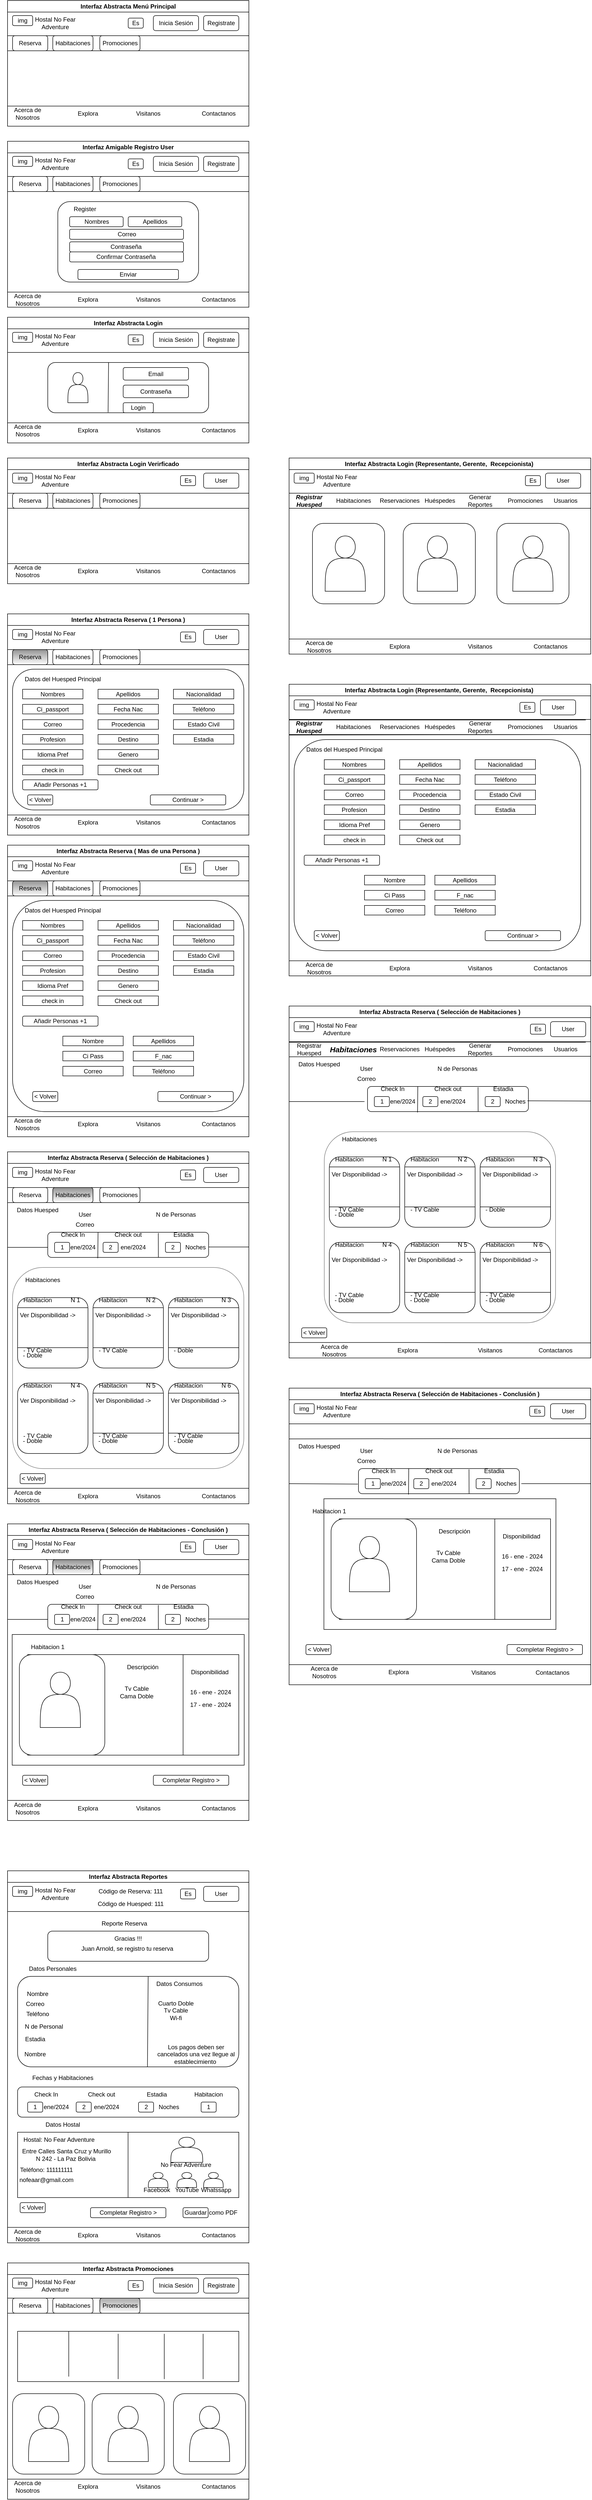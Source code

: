<mxfile version="24.7.17">
  <diagram name="Página-1" id="Hns7MHLy3YL6MCj68ULh">
    <mxGraphModel dx="1193" dy="809" grid="1" gridSize="10" guides="1" tooltips="1" connect="1" arrows="1" fold="1" page="1" pageScale="1" pageWidth="827" pageHeight="1169" math="0" shadow="0">
      <root>
        <mxCell id="0" />
        <mxCell id="1" parent="0" />
        <mxCell id="wUGm2H217QOp2pI1q1NX-1" value="Interfaz Abstracta Menú Principal" style="swimlane;whiteSpace=wrap;html=1;" parent="1" vertex="1">
          <mxGeometry x="40" y="40" width="480" height="250" as="geometry" />
        </mxCell>
        <mxCell id="wUGm2H217QOp2pI1q1NX-3" value="Acerca de Nosotros" style="text;html=1;align=center;verticalAlign=middle;whiteSpace=wrap;rounded=0;" parent="wUGm2H217QOp2pI1q1NX-1" vertex="1">
          <mxGeometry x="10" y="210" width="60" height="30" as="geometry" />
        </mxCell>
        <mxCell id="wUGm2H217QOp2pI1q1NX-4" value="Explora" style="text;html=1;align=center;verticalAlign=middle;whiteSpace=wrap;rounded=0;" parent="wUGm2H217QOp2pI1q1NX-1" vertex="1">
          <mxGeometry x="130" y="210" width="60" height="30" as="geometry" />
        </mxCell>
        <mxCell id="wUGm2H217QOp2pI1q1NX-5" value="Visitanos" style="text;html=1;align=center;verticalAlign=middle;whiteSpace=wrap;rounded=0;" parent="wUGm2H217QOp2pI1q1NX-1" vertex="1">
          <mxGeometry x="250" y="210" width="60" height="30" as="geometry" />
        </mxCell>
        <mxCell id="wUGm2H217QOp2pI1q1NX-6" value="Contactanos" style="text;html=1;align=center;verticalAlign=middle;whiteSpace=wrap;rounded=0;" parent="wUGm2H217QOp2pI1q1NX-1" vertex="1">
          <mxGeometry x="390" y="210" width="60" height="30" as="geometry" />
        </mxCell>
        <mxCell id="wUGm2H217QOp2pI1q1NX-8" value="Hostal No Fear Adventure" style="text;html=1;align=center;verticalAlign=middle;whiteSpace=wrap;rounded=0;" parent="wUGm2H217QOp2pI1q1NX-1" vertex="1">
          <mxGeometry x="40" y="30" width="110" height="30" as="geometry" />
        </mxCell>
        <mxCell id="wUGm2H217QOp2pI1q1NX-9" value="img" style="rounded=1;whiteSpace=wrap;html=1;" parent="wUGm2H217QOp2pI1q1NX-1" vertex="1">
          <mxGeometry x="10" y="30" width="40" height="20" as="geometry" />
        </mxCell>
        <mxCell id="wUGm2H217QOp2pI1q1NX-10" value="Es" style="rounded=1;whiteSpace=wrap;html=1;" parent="wUGm2H217QOp2pI1q1NX-1" vertex="1">
          <mxGeometry x="240" y="35" width="30" height="20" as="geometry" />
        </mxCell>
        <mxCell id="wUGm2H217QOp2pI1q1NX-11" value="Inicia Sesión" style="rounded=1;whiteSpace=wrap;html=1;" parent="wUGm2H217QOp2pI1q1NX-1" vertex="1">
          <mxGeometry x="290" y="30" width="90" height="30" as="geometry" />
        </mxCell>
        <mxCell id="wUGm2H217QOp2pI1q1NX-12" value="Registrate" style="rounded=1;whiteSpace=wrap;html=1;" parent="wUGm2H217QOp2pI1q1NX-1" vertex="1">
          <mxGeometry x="390" y="30" width="70" height="30" as="geometry" />
        </mxCell>
        <mxCell id="wUGm2H217QOp2pI1q1NX-7" value="" style="endArrow=none;html=1;rounded=0;" parent="wUGm2H217QOp2pI1q1NX-1" edge="1">
          <mxGeometry width="50" height="50" relative="1" as="geometry">
            <mxPoint y="70" as="sourcePoint" />
            <mxPoint x="480" y="70" as="targetPoint" />
          </mxGeometry>
        </mxCell>
        <mxCell id="wUGm2H217QOp2pI1q1NX-14" value="Reserva" style="rounded=1;whiteSpace=wrap;html=1;" parent="wUGm2H217QOp2pI1q1NX-1" vertex="1">
          <mxGeometry x="10" y="70" width="70" height="30" as="geometry" />
        </mxCell>
        <mxCell id="wUGm2H217QOp2pI1q1NX-15" value="Habitaciones" style="rounded=1;whiteSpace=wrap;html=1;" parent="wUGm2H217QOp2pI1q1NX-1" vertex="1">
          <mxGeometry x="90" y="70" width="80" height="30" as="geometry" />
        </mxCell>
        <mxCell id="wUGm2H217QOp2pI1q1NX-16" value="Promociones" style="rounded=1;whiteSpace=wrap;html=1;" parent="wUGm2H217QOp2pI1q1NX-1" vertex="1">
          <mxGeometry x="183.5" y="70" width="80" height="30" as="geometry" />
        </mxCell>
        <mxCell id="wUGm2H217QOp2pI1q1NX-2" value="" style="endArrow=none;html=1;rounded=0;" parent="1" edge="1">
          <mxGeometry width="50" height="50" relative="1" as="geometry">
            <mxPoint x="40" y="250" as="sourcePoint" />
            <mxPoint x="520" y="250" as="targetPoint" />
          </mxGeometry>
        </mxCell>
        <mxCell id="wUGm2H217QOp2pI1q1NX-13" value="" style="endArrow=none;html=1;rounded=0;" parent="1" edge="1">
          <mxGeometry width="50" height="50" relative="1" as="geometry">
            <mxPoint x="40" y="140" as="sourcePoint" />
            <mxPoint x="520" y="140" as="targetPoint" />
          </mxGeometry>
        </mxCell>
        <mxCell id="wUGm2H217QOp2pI1q1NX-27" value="Interfaz Abstracta Login" style="swimlane;whiteSpace=wrap;html=1;" parent="1" vertex="1">
          <mxGeometry x="40" y="670" width="480" height="250" as="geometry" />
        </mxCell>
        <mxCell id="wUGm2H217QOp2pI1q1NX-24" value="Registrate" style="rounded=1;whiteSpace=wrap;html=1;" parent="wUGm2H217QOp2pI1q1NX-27" vertex="1">
          <mxGeometry x="390" y="30" width="70" height="30" as="geometry" />
        </mxCell>
        <mxCell id="wUGm2H217QOp2pI1q1NX-23" value="Inicia Sesión" style="rounded=1;whiteSpace=wrap;html=1;" parent="wUGm2H217QOp2pI1q1NX-27" vertex="1">
          <mxGeometry x="290" y="30" width="90" height="30" as="geometry" />
        </mxCell>
        <mxCell id="wUGm2H217QOp2pI1q1NX-22" value="Es" style="rounded=1;whiteSpace=wrap;html=1;" parent="wUGm2H217QOp2pI1q1NX-27" vertex="1">
          <mxGeometry x="240" y="35" width="30" height="20" as="geometry" />
        </mxCell>
        <mxCell id="wUGm2H217QOp2pI1q1NX-20" value="Hostal No Fear Adventure" style="text;html=1;align=center;verticalAlign=middle;whiteSpace=wrap;rounded=0;" parent="wUGm2H217QOp2pI1q1NX-27" vertex="1">
          <mxGeometry x="40" y="30" width="110" height="30" as="geometry" />
        </mxCell>
        <mxCell id="wUGm2H217QOp2pI1q1NX-21" value="img" style="rounded=1;whiteSpace=wrap;html=1;" parent="wUGm2H217QOp2pI1q1NX-27" vertex="1">
          <mxGeometry x="10" y="30" width="40" height="20" as="geometry" />
        </mxCell>
        <mxCell id="wUGm2H217QOp2pI1q1NX-28" value="" style="endArrow=none;html=1;rounded=0;" parent="wUGm2H217QOp2pI1q1NX-27" edge="1">
          <mxGeometry width="50" height="50" relative="1" as="geometry">
            <mxPoint y="70" as="sourcePoint" />
            <mxPoint x="480" y="70" as="targetPoint" />
          </mxGeometry>
        </mxCell>
        <mxCell id="wUGm2H217QOp2pI1q1NX-29" value="Acerca de Nosotros" style="text;html=1;align=center;verticalAlign=middle;whiteSpace=wrap;rounded=0;" parent="wUGm2H217QOp2pI1q1NX-27" vertex="1">
          <mxGeometry x="10" y="210" width="60" height="30" as="geometry" />
        </mxCell>
        <mxCell id="wUGm2H217QOp2pI1q1NX-30" value="Explora" style="text;html=1;align=center;verticalAlign=middle;whiteSpace=wrap;rounded=0;" parent="wUGm2H217QOp2pI1q1NX-27" vertex="1">
          <mxGeometry x="130" y="210" width="60" height="30" as="geometry" />
        </mxCell>
        <mxCell id="wUGm2H217QOp2pI1q1NX-31" value="Visitanos" style="text;html=1;align=center;verticalAlign=middle;whiteSpace=wrap;rounded=0;" parent="wUGm2H217QOp2pI1q1NX-27" vertex="1">
          <mxGeometry x="250" y="210" width="60" height="30" as="geometry" />
        </mxCell>
        <mxCell id="wUGm2H217QOp2pI1q1NX-32" value="Contactanos" style="text;html=1;align=center;verticalAlign=middle;whiteSpace=wrap;rounded=0;" parent="wUGm2H217QOp2pI1q1NX-27" vertex="1">
          <mxGeometry x="390" y="210" width="60" height="30" as="geometry" />
        </mxCell>
        <mxCell id="wUGm2H217QOp2pI1q1NX-33" value="" style="endArrow=none;html=1;rounded=0;" parent="wUGm2H217QOp2pI1q1NX-27" edge="1">
          <mxGeometry width="50" height="50" relative="1" as="geometry">
            <mxPoint y="210" as="sourcePoint" />
            <mxPoint x="480" y="210" as="targetPoint" />
          </mxGeometry>
        </mxCell>
        <mxCell id="wUGm2H217QOp2pI1q1NX-34" value="" style="rounded=1;whiteSpace=wrap;html=1;" parent="wUGm2H217QOp2pI1q1NX-27" vertex="1">
          <mxGeometry x="80" y="90" width="320" height="100" as="geometry" />
        </mxCell>
        <mxCell id="wUGm2H217QOp2pI1q1NX-35" value="" style="endArrow=none;html=1;rounded=0;entryX=0.455;entryY=0.025;entryDx=0;entryDy=0;entryPerimeter=0;exitX=0.452;exitY=1.016;exitDx=0;exitDy=0;exitPerimeter=0;" parent="wUGm2H217QOp2pI1q1NX-27" edge="1">
          <mxGeometry width="50" height="50" relative="1" as="geometry">
            <mxPoint x="200" y="189.1" as="sourcePoint" />
            <mxPoint x="200.96" y="90" as="targetPoint" />
          </mxGeometry>
        </mxCell>
        <mxCell id="wUGm2H217QOp2pI1q1NX-36" value="" style="shape=actor;whiteSpace=wrap;html=1;" parent="wUGm2H217QOp2pI1q1NX-27" vertex="1">
          <mxGeometry x="120" y="110" width="40" height="60" as="geometry" />
        </mxCell>
        <mxCell id="wUGm2H217QOp2pI1q1NX-37" value="Email" style="rounded=1;whiteSpace=wrap;html=1;" parent="wUGm2H217QOp2pI1q1NX-27" vertex="1">
          <mxGeometry x="230" y="100" width="130" height="25" as="geometry" />
        </mxCell>
        <mxCell id="wUGm2H217QOp2pI1q1NX-38" value="Contraseña" style="rounded=1;whiteSpace=wrap;html=1;" parent="wUGm2H217QOp2pI1q1NX-27" vertex="1">
          <mxGeometry x="230" y="135" width="130" height="25" as="geometry" />
        </mxCell>
        <mxCell id="wUGm2H217QOp2pI1q1NX-39" value="Login" style="rounded=1;whiteSpace=wrap;html=1;" parent="wUGm2H217QOp2pI1q1NX-27" vertex="1">
          <mxGeometry x="230" y="170" width="60" height="20" as="geometry" />
        </mxCell>
        <mxCell id="wUGm2H217QOp2pI1q1NX-40" value="Interfaz Abstracta Login Verirficado" style="swimlane;whiteSpace=wrap;html=1;" parent="1" vertex="1">
          <mxGeometry x="40" y="950" width="480" height="250" as="geometry" />
        </mxCell>
        <mxCell id="wUGm2H217QOp2pI1q1NX-42" value="Acerca de Nosotros" style="text;html=1;align=center;verticalAlign=middle;whiteSpace=wrap;rounded=0;" parent="wUGm2H217QOp2pI1q1NX-40" vertex="1">
          <mxGeometry x="10" y="210" width="60" height="30" as="geometry" />
        </mxCell>
        <mxCell id="wUGm2H217QOp2pI1q1NX-43" value="Explora" style="text;html=1;align=center;verticalAlign=middle;whiteSpace=wrap;rounded=0;" parent="wUGm2H217QOp2pI1q1NX-40" vertex="1">
          <mxGeometry x="130" y="210" width="60" height="30" as="geometry" />
        </mxCell>
        <mxCell id="wUGm2H217QOp2pI1q1NX-44" value="Visitanos" style="text;html=1;align=center;verticalAlign=middle;whiteSpace=wrap;rounded=0;" parent="wUGm2H217QOp2pI1q1NX-40" vertex="1">
          <mxGeometry x="250" y="210" width="60" height="30" as="geometry" />
        </mxCell>
        <mxCell id="wUGm2H217QOp2pI1q1NX-45" value="Contactanos" style="text;html=1;align=center;verticalAlign=middle;whiteSpace=wrap;rounded=0;" parent="wUGm2H217QOp2pI1q1NX-40" vertex="1">
          <mxGeometry x="390" y="210" width="60" height="30" as="geometry" />
        </mxCell>
        <mxCell id="wUGm2H217QOp2pI1q1NX-46" value="Hostal No Fear Adventure" style="text;html=1;align=center;verticalAlign=middle;whiteSpace=wrap;rounded=0;" parent="wUGm2H217QOp2pI1q1NX-40" vertex="1">
          <mxGeometry x="40" y="30" width="110" height="30" as="geometry" />
        </mxCell>
        <mxCell id="wUGm2H217QOp2pI1q1NX-47" value="img" style="rounded=1;whiteSpace=wrap;html=1;" parent="wUGm2H217QOp2pI1q1NX-40" vertex="1">
          <mxGeometry x="10" y="30" width="40" height="20" as="geometry" />
        </mxCell>
        <mxCell id="wUGm2H217QOp2pI1q1NX-48" value="Es" style="rounded=1;whiteSpace=wrap;html=1;" parent="wUGm2H217QOp2pI1q1NX-40" vertex="1">
          <mxGeometry x="344" y="35" width="30" height="20" as="geometry" />
        </mxCell>
        <mxCell id="wUGm2H217QOp2pI1q1NX-50" value="User" style="rounded=1;whiteSpace=wrap;html=1;" parent="wUGm2H217QOp2pI1q1NX-40" vertex="1">
          <mxGeometry x="390" y="30" width="70" height="30" as="geometry" />
        </mxCell>
        <mxCell id="wUGm2H217QOp2pI1q1NX-51" value="" style="endArrow=none;html=1;rounded=0;" parent="wUGm2H217QOp2pI1q1NX-40" edge="1">
          <mxGeometry width="50" height="50" relative="1" as="geometry">
            <mxPoint y="70" as="sourcePoint" />
            <mxPoint x="480" y="70" as="targetPoint" />
          </mxGeometry>
        </mxCell>
        <mxCell id="wUGm2H217QOp2pI1q1NX-52" value="Reserva" style="rounded=1;whiteSpace=wrap;html=1;" parent="wUGm2H217QOp2pI1q1NX-40" vertex="1">
          <mxGeometry x="10" y="70" width="70" height="30" as="geometry" />
        </mxCell>
        <mxCell id="wUGm2H217QOp2pI1q1NX-53" value="Habitaciones" style="rounded=1;whiteSpace=wrap;html=1;" parent="wUGm2H217QOp2pI1q1NX-40" vertex="1">
          <mxGeometry x="90" y="70" width="80" height="30" as="geometry" />
        </mxCell>
        <mxCell id="wUGm2H217QOp2pI1q1NX-54" value="Promociones" style="rounded=1;whiteSpace=wrap;html=1;" parent="wUGm2H217QOp2pI1q1NX-40" vertex="1">
          <mxGeometry x="183.5" y="70" width="80" height="30" as="geometry" />
        </mxCell>
        <mxCell id="wUGm2H217QOp2pI1q1NX-55" value="" style="endArrow=none;html=1;rounded=0;" parent="wUGm2H217QOp2pI1q1NX-40" edge="1">
          <mxGeometry width="50" height="50" relative="1" as="geometry">
            <mxPoint y="210" as="sourcePoint" />
            <mxPoint x="480" y="210" as="targetPoint" />
          </mxGeometry>
        </mxCell>
        <mxCell id="wUGm2H217QOp2pI1q1NX-56" value="" style="endArrow=none;html=1;rounded=0;" parent="wUGm2H217QOp2pI1q1NX-40" edge="1">
          <mxGeometry width="50" height="50" relative="1" as="geometry">
            <mxPoint y="100" as="sourcePoint" />
            <mxPoint x="480" y="100" as="targetPoint" />
          </mxGeometry>
        </mxCell>
        <mxCell id="wUGm2H217QOp2pI1q1NX-61" value="Interfaz Abstracta Reserva ( 1 Persona )" style="swimlane;whiteSpace=wrap;html=1;" parent="1" vertex="1">
          <mxGeometry x="40" y="1260" width="480" height="440" as="geometry" />
        </mxCell>
        <mxCell id="wUGm2H217QOp2pI1q1NX-66" value="Hostal No Fear Adventure" style="text;html=1;align=center;verticalAlign=middle;whiteSpace=wrap;rounded=0;" parent="wUGm2H217QOp2pI1q1NX-61" vertex="1">
          <mxGeometry x="40" y="31" width="110" height="30" as="geometry" />
        </mxCell>
        <mxCell id="wUGm2H217QOp2pI1q1NX-67" value="img" style="rounded=1;whiteSpace=wrap;html=1;" parent="wUGm2H217QOp2pI1q1NX-61" vertex="1">
          <mxGeometry x="10" y="31" width="40" height="20" as="geometry" />
        </mxCell>
        <mxCell id="wUGm2H217QOp2pI1q1NX-68" value="Es" style="rounded=1;whiteSpace=wrap;html=1;" parent="wUGm2H217QOp2pI1q1NX-61" vertex="1">
          <mxGeometry x="344" y="36" width="30" height="20" as="geometry" />
        </mxCell>
        <mxCell id="wUGm2H217QOp2pI1q1NX-69" value="User" style="rounded=1;whiteSpace=wrap;html=1;" parent="wUGm2H217QOp2pI1q1NX-61" vertex="1">
          <mxGeometry x="390" y="31" width="70" height="30" as="geometry" />
        </mxCell>
        <mxCell id="wUGm2H217QOp2pI1q1NX-70" value="" style="endArrow=none;html=1;rounded=0;" parent="wUGm2H217QOp2pI1q1NX-61" edge="1">
          <mxGeometry width="50" height="50" relative="1" as="geometry">
            <mxPoint y="71" as="sourcePoint" />
            <mxPoint x="480" y="71" as="targetPoint" />
          </mxGeometry>
        </mxCell>
        <mxCell id="wUGm2H217QOp2pI1q1NX-71" value="Reserva" style="rounded=1;whiteSpace=wrap;html=1;gradientColor=#929292;gradientDirection=north;" parent="wUGm2H217QOp2pI1q1NX-61" vertex="1">
          <mxGeometry x="10" y="71" width="70" height="30" as="geometry" />
        </mxCell>
        <mxCell id="wUGm2H217QOp2pI1q1NX-72" value="Habitaciones" style="rounded=1;whiteSpace=wrap;html=1;" parent="wUGm2H217QOp2pI1q1NX-61" vertex="1">
          <mxGeometry x="90" y="71" width="80" height="30" as="geometry" />
        </mxCell>
        <mxCell id="wUGm2H217QOp2pI1q1NX-73" value="Promociones" style="rounded=1;whiteSpace=wrap;html=1;" parent="wUGm2H217QOp2pI1q1NX-61" vertex="1">
          <mxGeometry x="183.5" y="71" width="80" height="30" as="geometry" />
        </mxCell>
        <mxCell id="wUGm2H217QOp2pI1q1NX-75" value="" style="endArrow=none;html=1;rounded=0;" parent="wUGm2H217QOp2pI1q1NX-61" edge="1">
          <mxGeometry width="50" height="50" relative="1" as="geometry">
            <mxPoint y="101" as="sourcePoint" />
            <mxPoint x="480" y="101" as="targetPoint" />
          </mxGeometry>
        </mxCell>
        <mxCell id="wUGm2H217QOp2pI1q1NX-117" value="" style="rounded=1;whiteSpace=wrap;html=1;" parent="wUGm2H217QOp2pI1q1NX-61" vertex="1">
          <mxGeometry x="10" y="110" width="460" height="280" as="geometry" />
        </mxCell>
        <mxCell id="wUGm2H217QOp2pI1q1NX-118" value="Datos del Huesped Principal" style="text;html=1;align=center;verticalAlign=middle;whiteSpace=wrap;rounded=0;" parent="wUGm2H217QOp2pI1q1NX-61" vertex="1">
          <mxGeometry x="20" y="120" width="180" height="19" as="geometry" />
        </mxCell>
        <mxCell id="wUGm2H217QOp2pI1q1NX-119" value="Nombres" style="rounded=0;whiteSpace=wrap;html=1;" parent="wUGm2H217QOp2pI1q1NX-61" vertex="1">
          <mxGeometry x="30" y="150" width="120" height="19" as="geometry" />
        </mxCell>
        <mxCell id="wUGm2H217QOp2pI1q1NX-120" value="Apellidos" style="rounded=0;whiteSpace=wrap;html=1;" parent="wUGm2H217QOp2pI1q1NX-61" vertex="1">
          <mxGeometry x="180" y="150" width="120" height="19" as="geometry" />
        </mxCell>
        <mxCell id="wUGm2H217QOp2pI1q1NX-121" value="Nacionalidad" style="rounded=0;whiteSpace=wrap;html=1;" parent="wUGm2H217QOp2pI1q1NX-61" vertex="1">
          <mxGeometry x="330" y="150" width="120" height="19" as="geometry" />
        </mxCell>
        <mxCell id="wUGm2H217QOp2pI1q1NX-128" value="Ci_passport" style="rounded=0;whiteSpace=wrap;html=1;" parent="wUGm2H217QOp2pI1q1NX-61" vertex="1">
          <mxGeometry x="30" y="180" width="120" height="19" as="geometry" />
        </mxCell>
        <mxCell id="wUGm2H217QOp2pI1q1NX-129" value="Fecha Nac" style="rounded=0;whiteSpace=wrap;html=1;" parent="wUGm2H217QOp2pI1q1NX-61" vertex="1">
          <mxGeometry x="180" y="180" width="120" height="19" as="geometry" />
        </mxCell>
        <mxCell id="wUGm2H217QOp2pI1q1NX-130" value="Teléfono" style="rounded=0;whiteSpace=wrap;html=1;" parent="wUGm2H217QOp2pI1q1NX-61" vertex="1">
          <mxGeometry x="330" y="180" width="120" height="19" as="geometry" />
        </mxCell>
        <mxCell id="wUGm2H217QOp2pI1q1NX-131" value="Correo" style="rounded=0;whiteSpace=wrap;html=1;" parent="wUGm2H217QOp2pI1q1NX-61" vertex="1">
          <mxGeometry x="30" y="210.5" width="120" height="19" as="geometry" />
        </mxCell>
        <mxCell id="wUGm2H217QOp2pI1q1NX-132" value="Procedencia" style="rounded=0;whiteSpace=wrap;html=1;" parent="wUGm2H217QOp2pI1q1NX-61" vertex="1">
          <mxGeometry x="180" y="210.5" width="120" height="19" as="geometry" />
        </mxCell>
        <mxCell id="wUGm2H217QOp2pI1q1NX-133" value="Estado Civil" style="rounded=0;whiteSpace=wrap;html=1;" parent="wUGm2H217QOp2pI1q1NX-61" vertex="1">
          <mxGeometry x="330" y="210.5" width="120" height="19" as="geometry" />
        </mxCell>
        <mxCell id="wUGm2H217QOp2pI1q1NX-134" value="Profesion" style="rounded=0;whiteSpace=wrap;html=1;" parent="wUGm2H217QOp2pI1q1NX-61" vertex="1">
          <mxGeometry x="30" y="240" width="120" height="19" as="geometry" />
        </mxCell>
        <mxCell id="wUGm2H217QOp2pI1q1NX-135" value="Destino" style="rounded=0;whiteSpace=wrap;html=1;" parent="wUGm2H217QOp2pI1q1NX-61" vertex="1">
          <mxGeometry x="180" y="240" width="120" height="19" as="geometry" />
        </mxCell>
        <mxCell id="wUGm2H217QOp2pI1q1NX-136" value="Estadi&lt;span style=&quot;white-space: pre;&quot;&gt;a&lt;/span&gt;" style="rounded=0;whiteSpace=wrap;html=1;" parent="wUGm2H217QOp2pI1q1NX-61" vertex="1">
          <mxGeometry x="330" y="240" width="120" height="19" as="geometry" />
        </mxCell>
        <mxCell id="wUGm2H217QOp2pI1q1NX-137" value="Idioma Pref" style="rounded=0;whiteSpace=wrap;html=1;" parent="wUGm2H217QOp2pI1q1NX-61" vertex="1">
          <mxGeometry x="30" y="270" width="120" height="19" as="geometry" />
        </mxCell>
        <mxCell id="wUGm2H217QOp2pI1q1NX-138" value="Genero" style="rounded=0;whiteSpace=wrap;html=1;" parent="wUGm2H217QOp2pI1q1NX-61" vertex="1">
          <mxGeometry x="180" y="270" width="120" height="19" as="geometry" />
        </mxCell>
        <mxCell id="wUGm2H217QOp2pI1q1NX-141" value="&amp;lt; Volver" style="rounded=1;whiteSpace=wrap;html=1;" parent="wUGm2H217QOp2pI1q1NX-61" vertex="1">
          <mxGeometry x="40" y="360" width="50" height="20" as="geometry" />
        </mxCell>
        <mxCell id="wUGm2H217QOp2pI1q1NX-142" value="Añadir Personas +1" style="rounded=1;whiteSpace=wrap;html=1;" parent="wUGm2H217QOp2pI1q1NX-61" vertex="1">
          <mxGeometry x="30" y="330" width="150" height="20" as="geometry" />
        </mxCell>
        <mxCell id="wUGm2H217QOp2pI1q1NX-143" value="Continuar &amp;gt;" style="rounded=1;whiteSpace=wrap;html=1;" parent="wUGm2H217QOp2pI1q1NX-61" vertex="1">
          <mxGeometry x="284" y="360" width="150" height="20" as="geometry" />
        </mxCell>
        <mxCell id="wUGm2H217QOp2pI1q1NX-63" value="Explora" style="text;html=1;align=center;verticalAlign=middle;whiteSpace=wrap;rounded=0;" parent="wUGm2H217QOp2pI1q1NX-61" vertex="1">
          <mxGeometry x="130" y="400" width="60" height="30" as="geometry" />
        </mxCell>
        <mxCell id="wUGm2H217QOp2pI1q1NX-64" value="Visitanos" style="text;html=1;align=center;verticalAlign=middle;whiteSpace=wrap;rounded=0;" parent="wUGm2H217QOp2pI1q1NX-61" vertex="1">
          <mxGeometry x="250" y="400" width="60" height="30" as="geometry" />
        </mxCell>
        <mxCell id="wUGm2H217QOp2pI1q1NX-65" value="Contactanos" style="text;html=1;align=center;verticalAlign=middle;whiteSpace=wrap;rounded=0;" parent="wUGm2H217QOp2pI1q1NX-61" vertex="1">
          <mxGeometry x="390" y="400" width="60" height="30" as="geometry" />
        </mxCell>
        <mxCell id="wUGm2H217QOp2pI1q1NX-62" value="Acerca de Nosotros" style="text;html=1;align=center;verticalAlign=middle;whiteSpace=wrap;rounded=0;" parent="wUGm2H217QOp2pI1q1NX-61" vertex="1">
          <mxGeometry x="10" y="400" width="60" height="30" as="geometry" />
        </mxCell>
        <mxCell id="wUGm2H217QOp2pI1q1NX-74" value="" style="endArrow=none;html=1;rounded=0;" parent="wUGm2H217QOp2pI1q1NX-61" edge="1">
          <mxGeometry width="50" height="50" relative="1" as="geometry">
            <mxPoint y="400" as="sourcePoint" />
            <mxPoint x="480" y="400" as="targetPoint" />
          </mxGeometry>
        </mxCell>
        <mxCell id="wUGm2H217QOp2pI1q1NX-181" value="check in" style="rounded=0;whiteSpace=wrap;html=1;" parent="wUGm2H217QOp2pI1q1NX-61" vertex="1">
          <mxGeometry x="30" y="301" width="120" height="19" as="geometry" />
        </mxCell>
        <mxCell id="wUGm2H217QOp2pI1q1NX-182" value="Check out" style="rounded=0;whiteSpace=wrap;html=1;" parent="wUGm2H217QOp2pI1q1NX-61" vertex="1">
          <mxGeometry x="180" y="301" width="120" height="19" as="geometry" />
        </mxCell>
        <mxCell id="wUGm2H217QOp2pI1q1NX-90" value="Interfaz Amigable Registro User" style="swimlane;whiteSpace=wrap;html=1;" parent="1" vertex="1">
          <mxGeometry x="40" y="320" width="480" height="330" as="geometry" />
        </mxCell>
        <mxCell id="wUGm2H217QOp2pI1q1NX-91" value="Acerca de Nosotros" style="text;html=1;align=center;verticalAlign=middle;whiteSpace=wrap;rounded=0;" parent="wUGm2H217QOp2pI1q1NX-90" vertex="1">
          <mxGeometry x="10" y="300" width="60" height="30" as="geometry" />
        </mxCell>
        <mxCell id="wUGm2H217QOp2pI1q1NX-92" value="Explora" style="text;html=1;align=center;verticalAlign=middle;whiteSpace=wrap;rounded=0;" parent="wUGm2H217QOp2pI1q1NX-90" vertex="1">
          <mxGeometry x="130" y="300" width="60" height="30" as="geometry" />
        </mxCell>
        <mxCell id="wUGm2H217QOp2pI1q1NX-93" value="Visitanos" style="text;html=1;align=center;verticalAlign=middle;whiteSpace=wrap;rounded=0;" parent="wUGm2H217QOp2pI1q1NX-90" vertex="1">
          <mxGeometry x="250" y="300" width="60" height="30" as="geometry" />
        </mxCell>
        <mxCell id="wUGm2H217QOp2pI1q1NX-94" value="Contactanos" style="text;html=1;align=center;verticalAlign=middle;whiteSpace=wrap;rounded=0;" parent="wUGm2H217QOp2pI1q1NX-90" vertex="1">
          <mxGeometry x="390" y="300" width="60" height="30" as="geometry" />
        </mxCell>
        <mxCell id="wUGm2H217QOp2pI1q1NX-95" value="Hostal No Fear Adventure" style="text;html=1;align=center;verticalAlign=middle;whiteSpace=wrap;rounded=0;" parent="wUGm2H217QOp2pI1q1NX-90" vertex="1">
          <mxGeometry x="40" y="30" width="110" height="30" as="geometry" />
        </mxCell>
        <mxCell id="wUGm2H217QOp2pI1q1NX-96" value="img" style="rounded=1;whiteSpace=wrap;html=1;" parent="wUGm2H217QOp2pI1q1NX-90" vertex="1">
          <mxGeometry x="10" y="30" width="40" height="20" as="geometry" />
        </mxCell>
        <mxCell id="wUGm2H217QOp2pI1q1NX-97" value="Es" style="rounded=1;whiteSpace=wrap;html=1;" parent="wUGm2H217QOp2pI1q1NX-90" vertex="1">
          <mxGeometry x="240" y="35" width="30" height="20" as="geometry" />
        </mxCell>
        <mxCell id="wUGm2H217QOp2pI1q1NX-98" value="Inicia Sesión" style="rounded=1;whiteSpace=wrap;html=1;" parent="wUGm2H217QOp2pI1q1NX-90" vertex="1">
          <mxGeometry x="290" y="30" width="90" height="30" as="geometry" />
        </mxCell>
        <mxCell id="wUGm2H217QOp2pI1q1NX-99" value="Registrate" style="rounded=1;whiteSpace=wrap;html=1;" parent="wUGm2H217QOp2pI1q1NX-90" vertex="1">
          <mxGeometry x="390" y="30" width="70" height="30" as="geometry" />
        </mxCell>
        <mxCell id="wUGm2H217QOp2pI1q1NX-100" value="" style="endArrow=none;html=1;rounded=0;" parent="wUGm2H217QOp2pI1q1NX-90" edge="1">
          <mxGeometry width="50" height="50" relative="1" as="geometry">
            <mxPoint y="70" as="sourcePoint" />
            <mxPoint x="480" y="70" as="targetPoint" />
          </mxGeometry>
        </mxCell>
        <mxCell id="wUGm2H217QOp2pI1q1NX-101" value="Reserva" style="rounded=1;whiteSpace=wrap;html=1;" parent="wUGm2H217QOp2pI1q1NX-90" vertex="1">
          <mxGeometry x="10" y="70" width="70" height="30" as="geometry" />
        </mxCell>
        <mxCell id="wUGm2H217QOp2pI1q1NX-102" value="Habitaciones" style="rounded=1;whiteSpace=wrap;html=1;" parent="wUGm2H217QOp2pI1q1NX-90" vertex="1">
          <mxGeometry x="90" y="70" width="80" height="30" as="geometry" />
        </mxCell>
        <mxCell id="wUGm2H217QOp2pI1q1NX-103" value="Promociones" style="rounded=1;whiteSpace=wrap;html=1;" parent="wUGm2H217QOp2pI1q1NX-90" vertex="1">
          <mxGeometry x="183.5" y="70" width="80" height="30" as="geometry" />
        </mxCell>
        <mxCell id="wUGm2H217QOp2pI1q1NX-104" value="" style="endArrow=none;html=1;rounded=0;" parent="wUGm2H217QOp2pI1q1NX-90" edge="1">
          <mxGeometry width="50" height="50" relative="1" as="geometry">
            <mxPoint y="300" as="sourcePoint" />
            <mxPoint x="480" y="300" as="targetPoint" />
          </mxGeometry>
        </mxCell>
        <mxCell id="wUGm2H217QOp2pI1q1NX-105" value="" style="endArrow=none;html=1;rounded=0;" parent="wUGm2H217QOp2pI1q1NX-90" edge="1">
          <mxGeometry width="50" height="50" relative="1" as="geometry">
            <mxPoint y="100" as="sourcePoint" />
            <mxPoint x="480" y="100" as="targetPoint" />
          </mxGeometry>
        </mxCell>
        <mxCell id="wUGm2H217QOp2pI1q1NX-106" value="" style="rounded=1;whiteSpace=wrap;html=1;" parent="wUGm2H217QOp2pI1q1NX-90" vertex="1">
          <mxGeometry x="100" y="120" width="280" height="160" as="geometry" />
        </mxCell>
        <mxCell id="wUGm2H217QOp2pI1q1NX-107" value="Register" style="text;html=1;align=center;verticalAlign=middle;whiteSpace=wrap;rounded=0;" parent="wUGm2H217QOp2pI1q1NX-90" vertex="1">
          <mxGeometry x="123.5" y="120" width="60" height="30" as="geometry" />
        </mxCell>
        <mxCell id="wUGm2H217QOp2pI1q1NX-108" value="Nombres" style="rounded=1;whiteSpace=wrap;html=1;" parent="wUGm2H217QOp2pI1q1NX-90" vertex="1">
          <mxGeometry x="123.5" y="150" width="106.5" height="20" as="geometry" />
        </mxCell>
        <mxCell id="wUGm2H217QOp2pI1q1NX-109" value="Apellidos" style="rounded=1;whiteSpace=wrap;html=1;" parent="wUGm2H217QOp2pI1q1NX-90" vertex="1">
          <mxGeometry x="240" y="150" width="106.5" height="20" as="geometry" />
        </mxCell>
        <mxCell id="wUGm2H217QOp2pI1q1NX-110" value="Correo" style="rounded=1;whiteSpace=wrap;html=1;" parent="wUGm2H217QOp2pI1q1NX-90" vertex="1">
          <mxGeometry x="123.5" y="175" width="226.5" height="20" as="geometry" />
        </mxCell>
        <mxCell id="wUGm2H217QOp2pI1q1NX-111" value="Contraseña&amp;nbsp;" style="rounded=1;whiteSpace=wrap;html=1;" parent="wUGm2H217QOp2pI1q1NX-90" vertex="1">
          <mxGeometry x="123.5" y="200" width="226.5" height="20" as="geometry" />
        </mxCell>
        <mxCell id="wUGm2H217QOp2pI1q1NX-112" value="Confirmar Contraseña&amp;nbsp;" style="rounded=1;whiteSpace=wrap;html=1;" parent="wUGm2H217QOp2pI1q1NX-90" vertex="1">
          <mxGeometry x="123.5" y="220" width="226.5" height="20" as="geometry" />
        </mxCell>
        <mxCell id="wUGm2H217QOp2pI1q1NX-114" value="Enviar" style="rounded=1;whiteSpace=wrap;html=1;" parent="wUGm2H217QOp2pI1q1NX-90" vertex="1">
          <mxGeometry x="140" y="255" width="200" height="20" as="geometry" />
        </mxCell>
        <mxCell id="wUGm2H217QOp2pI1q1NX-144" value="Interfaz Abstracta Reserva ( Mas de una Persona )" style="swimlane;whiteSpace=wrap;html=1;" parent="1" vertex="1">
          <mxGeometry x="40" y="1720" width="480" height="580" as="geometry" />
        </mxCell>
        <mxCell id="wUGm2H217QOp2pI1q1NX-145" value="Hostal No Fear Adventure" style="text;html=1;align=center;verticalAlign=middle;whiteSpace=wrap;rounded=0;" parent="wUGm2H217QOp2pI1q1NX-144" vertex="1">
          <mxGeometry x="40" y="31" width="110" height="30" as="geometry" />
        </mxCell>
        <mxCell id="wUGm2H217QOp2pI1q1NX-146" value="img" style="rounded=1;whiteSpace=wrap;html=1;" parent="wUGm2H217QOp2pI1q1NX-144" vertex="1">
          <mxGeometry x="10" y="31" width="40" height="20" as="geometry" />
        </mxCell>
        <mxCell id="wUGm2H217QOp2pI1q1NX-147" value="Es" style="rounded=1;whiteSpace=wrap;html=1;" parent="wUGm2H217QOp2pI1q1NX-144" vertex="1">
          <mxGeometry x="344" y="36" width="30" height="20" as="geometry" />
        </mxCell>
        <mxCell id="wUGm2H217QOp2pI1q1NX-148" value="User" style="rounded=1;whiteSpace=wrap;html=1;" parent="wUGm2H217QOp2pI1q1NX-144" vertex="1">
          <mxGeometry x="390" y="31" width="70" height="30" as="geometry" />
        </mxCell>
        <mxCell id="wUGm2H217QOp2pI1q1NX-149" value="" style="endArrow=none;html=1;rounded=0;" parent="wUGm2H217QOp2pI1q1NX-144" edge="1">
          <mxGeometry width="50" height="50" relative="1" as="geometry">
            <mxPoint y="71" as="sourcePoint" />
            <mxPoint x="480" y="71" as="targetPoint" />
          </mxGeometry>
        </mxCell>
        <mxCell id="wUGm2H217QOp2pI1q1NX-150" value="Reserva" style="rounded=1;whiteSpace=wrap;html=1;gradientColor=#929292;gradientDirection=north;" parent="wUGm2H217QOp2pI1q1NX-144" vertex="1">
          <mxGeometry x="10" y="71" width="70" height="30" as="geometry" />
        </mxCell>
        <mxCell id="wUGm2H217QOp2pI1q1NX-151" value="Habitaciones" style="rounded=1;whiteSpace=wrap;html=1;" parent="wUGm2H217QOp2pI1q1NX-144" vertex="1">
          <mxGeometry x="90" y="71" width="80" height="30" as="geometry" />
        </mxCell>
        <mxCell id="wUGm2H217QOp2pI1q1NX-152" value="Promociones" style="rounded=1;whiteSpace=wrap;html=1;" parent="wUGm2H217QOp2pI1q1NX-144" vertex="1">
          <mxGeometry x="183.5" y="71" width="80" height="30" as="geometry" />
        </mxCell>
        <mxCell id="wUGm2H217QOp2pI1q1NX-153" value="" style="endArrow=none;html=1;rounded=0;" parent="wUGm2H217QOp2pI1q1NX-144" edge="1">
          <mxGeometry width="50" height="50" relative="1" as="geometry">
            <mxPoint y="101" as="sourcePoint" />
            <mxPoint x="480" y="101" as="targetPoint" />
          </mxGeometry>
        </mxCell>
        <mxCell id="wUGm2H217QOp2pI1q1NX-154" value="" style="rounded=1;whiteSpace=wrap;html=1;" parent="wUGm2H217QOp2pI1q1NX-144" vertex="1">
          <mxGeometry x="10" y="110" width="460" height="420" as="geometry" />
        </mxCell>
        <mxCell id="wUGm2H217QOp2pI1q1NX-155" value="Datos del Huesped Principal" style="text;html=1;align=center;verticalAlign=middle;whiteSpace=wrap;rounded=0;" parent="wUGm2H217QOp2pI1q1NX-144" vertex="1">
          <mxGeometry x="20" y="120" width="180" height="19" as="geometry" />
        </mxCell>
        <mxCell id="wUGm2H217QOp2pI1q1NX-156" value="Nombres" style="rounded=0;whiteSpace=wrap;html=1;" parent="wUGm2H217QOp2pI1q1NX-144" vertex="1">
          <mxGeometry x="30" y="150" width="120" height="19" as="geometry" />
        </mxCell>
        <mxCell id="wUGm2H217QOp2pI1q1NX-157" value="Apellidos" style="rounded=0;whiteSpace=wrap;html=1;" parent="wUGm2H217QOp2pI1q1NX-144" vertex="1">
          <mxGeometry x="180" y="150" width="120" height="19" as="geometry" />
        </mxCell>
        <mxCell id="wUGm2H217QOp2pI1q1NX-158" value="Nacionalidad" style="rounded=0;whiteSpace=wrap;html=1;" parent="wUGm2H217QOp2pI1q1NX-144" vertex="1">
          <mxGeometry x="330" y="150" width="120" height="19" as="geometry" />
        </mxCell>
        <mxCell id="wUGm2H217QOp2pI1q1NX-159" value="Ci_passport" style="rounded=0;whiteSpace=wrap;html=1;" parent="wUGm2H217QOp2pI1q1NX-144" vertex="1">
          <mxGeometry x="30" y="180" width="120" height="19" as="geometry" />
        </mxCell>
        <mxCell id="wUGm2H217QOp2pI1q1NX-160" value="Fecha Nac" style="rounded=0;whiteSpace=wrap;html=1;" parent="wUGm2H217QOp2pI1q1NX-144" vertex="1">
          <mxGeometry x="180" y="180" width="120" height="19" as="geometry" />
        </mxCell>
        <mxCell id="wUGm2H217QOp2pI1q1NX-161" value="Teléfono" style="rounded=0;whiteSpace=wrap;html=1;" parent="wUGm2H217QOp2pI1q1NX-144" vertex="1">
          <mxGeometry x="330" y="180" width="120" height="19" as="geometry" />
        </mxCell>
        <mxCell id="wUGm2H217QOp2pI1q1NX-162" value="Correo" style="rounded=0;whiteSpace=wrap;html=1;" parent="wUGm2H217QOp2pI1q1NX-144" vertex="1">
          <mxGeometry x="30" y="210.5" width="120" height="19" as="geometry" />
        </mxCell>
        <mxCell id="wUGm2H217QOp2pI1q1NX-163" value="Procedencia" style="rounded=0;whiteSpace=wrap;html=1;" parent="wUGm2H217QOp2pI1q1NX-144" vertex="1">
          <mxGeometry x="180" y="210.5" width="120" height="19" as="geometry" />
        </mxCell>
        <mxCell id="wUGm2H217QOp2pI1q1NX-164" value="Estado Civil" style="rounded=0;whiteSpace=wrap;html=1;" parent="wUGm2H217QOp2pI1q1NX-144" vertex="1">
          <mxGeometry x="330" y="210.5" width="120" height="19" as="geometry" />
        </mxCell>
        <mxCell id="wUGm2H217QOp2pI1q1NX-165" value="Profesion" style="rounded=0;whiteSpace=wrap;html=1;" parent="wUGm2H217QOp2pI1q1NX-144" vertex="1">
          <mxGeometry x="30" y="240" width="120" height="19" as="geometry" />
        </mxCell>
        <mxCell id="wUGm2H217QOp2pI1q1NX-166" value="Destino" style="rounded=0;whiteSpace=wrap;html=1;" parent="wUGm2H217QOp2pI1q1NX-144" vertex="1">
          <mxGeometry x="180" y="240" width="120" height="19" as="geometry" />
        </mxCell>
        <mxCell id="wUGm2H217QOp2pI1q1NX-167" value="Estadi&lt;span style=&quot;white-space: pre;&quot;&gt;a&lt;/span&gt;" style="rounded=0;whiteSpace=wrap;html=1;" parent="wUGm2H217QOp2pI1q1NX-144" vertex="1">
          <mxGeometry x="330" y="240" width="120" height="19" as="geometry" />
        </mxCell>
        <mxCell id="wUGm2H217QOp2pI1q1NX-168" value="Idioma Pref" style="rounded=0;whiteSpace=wrap;html=1;" parent="wUGm2H217QOp2pI1q1NX-144" vertex="1">
          <mxGeometry x="30" y="270" width="120" height="19" as="geometry" />
        </mxCell>
        <mxCell id="wUGm2H217QOp2pI1q1NX-169" value="Genero" style="rounded=0;whiteSpace=wrap;html=1;" parent="wUGm2H217QOp2pI1q1NX-144" vertex="1">
          <mxGeometry x="180" y="270" width="120" height="19" as="geometry" />
        </mxCell>
        <mxCell id="wUGm2H217QOp2pI1q1NX-170" value="&amp;lt; Volver" style="rounded=1;whiteSpace=wrap;html=1;" parent="wUGm2H217QOp2pI1q1NX-144" vertex="1">
          <mxGeometry x="50" y="490" width="50" height="20" as="geometry" />
        </mxCell>
        <mxCell id="wUGm2H217QOp2pI1q1NX-171" value="Añadir Personas +1" style="rounded=1;whiteSpace=wrap;html=1;" parent="wUGm2H217QOp2pI1q1NX-144" vertex="1">
          <mxGeometry x="30" y="340" width="150" height="20" as="geometry" />
        </mxCell>
        <mxCell id="wUGm2H217QOp2pI1q1NX-172" value="Continuar &amp;gt;" style="rounded=1;whiteSpace=wrap;html=1;" parent="wUGm2H217QOp2pI1q1NX-144" vertex="1">
          <mxGeometry x="299" y="490" width="150" height="20" as="geometry" />
        </mxCell>
        <mxCell id="wUGm2H217QOp2pI1q1NX-173" value="Explora" style="text;html=1;align=center;verticalAlign=middle;whiteSpace=wrap;rounded=0;" parent="wUGm2H217QOp2pI1q1NX-144" vertex="1">
          <mxGeometry x="130" y="540" width="60" height="30" as="geometry" />
        </mxCell>
        <mxCell id="wUGm2H217QOp2pI1q1NX-174" value="Visitanos" style="text;html=1;align=center;verticalAlign=middle;whiteSpace=wrap;rounded=0;" parent="wUGm2H217QOp2pI1q1NX-144" vertex="1">
          <mxGeometry x="250" y="540" width="60" height="30" as="geometry" />
        </mxCell>
        <mxCell id="wUGm2H217QOp2pI1q1NX-175" value="Contactanos" style="text;html=1;align=center;verticalAlign=middle;whiteSpace=wrap;rounded=0;" parent="wUGm2H217QOp2pI1q1NX-144" vertex="1">
          <mxGeometry x="390" y="540" width="60" height="30" as="geometry" />
        </mxCell>
        <mxCell id="wUGm2H217QOp2pI1q1NX-176" value="Acerca de Nosotros" style="text;html=1;align=center;verticalAlign=middle;whiteSpace=wrap;rounded=0;" parent="wUGm2H217QOp2pI1q1NX-144" vertex="1">
          <mxGeometry x="10" y="540" width="60" height="30" as="geometry" />
        </mxCell>
        <mxCell id="wUGm2H217QOp2pI1q1NX-177" value="" style="endArrow=none;html=1;rounded=0;" parent="wUGm2H217QOp2pI1q1NX-144" edge="1">
          <mxGeometry width="50" height="50" relative="1" as="geometry">
            <mxPoint y="540" as="sourcePoint" />
            <mxPoint x="480" y="540" as="targetPoint" />
          </mxGeometry>
        </mxCell>
        <mxCell id="wUGm2H217QOp2pI1q1NX-179" value="check in" style="rounded=0;whiteSpace=wrap;html=1;" parent="wUGm2H217QOp2pI1q1NX-144" vertex="1">
          <mxGeometry x="30" y="300" width="120" height="19" as="geometry" />
        </mxCell>
        <mxCell id="wUGm2H217QOp2pI1q1NX-180" value="Check out" style="rounded=0;whiteSpace=wrap;html=1;" parent="wUGm2H217QOp2pI1q1NX-144" vertex="1">
          <mxGeometry x="180" y="300" width="120" height="19" as="geometry" />
        </mxCell>
        <mxCell id="wUGm2H217QOp2pI1q1NX-183" value="Nombre" style="rounded=0;whiteSpace=wrap;html=1;" parent="wUGm2H217QOp2pI1q1NX-144" vertex="1">
          <mxGeometry x="110" y="380" width="120" height="19" as="geometry" />
        </mxCell>
        <mxCell id="wUGm2H217QOp2pI1q1NX-184" value="Apellidos" style="rounded=0;whiteSpace=wrap;html=1;" parent="wUGm2H217QOp2pI1q1NX-144" vertex="1">
          <mxGeometry x="250" y="380" width="120" height="19" as="geometry" />
        </mxCell>
        <mxCell id="wUGm2H217QOp2pI1q1NX-186" value="Ci Pass" style="rounded=0;whiteSpace=wrap;html=1;" parent="wUGm2H217QOp2pI1q1NX-144" vertex="1">
          <mxGeometry x="110" y="410" width="120" height="19" as="geometry" />
        </mxCell>
        <mxCell id="wUGm2H217QOp2pI1q1NX-187" value="F_nac" style="rounded=0;whiteSpace=wrap;html=1;" parent="wUGm2H217QOp2pI1q1NX-144" vertex="1">
          <mxGeometry x="250" y="410" width="120" height="19" as="geometry" />
        </mxCell>
        <mxCell id="wUGm2H217QOp2pI1q1NX-188" value="Teléfono" style="rounded=0;whiteSpace=wrap;html=1;" parent="wUGm2H217QOp2pI1q1NX-144" vertex="1">
          <mxGeometry x="250" y="440" width="120" height="19" as="geometry" />
        </mxCell>
        <mxCell id="wUGm2H217QOp2pI1q1NX-189" value="Correo" style="rounded=0;whiteSpace=wrap;html=1;" parent="wUGm2H217QOp2pI1q1NX-144" vertex="1">
          <mxGeometry x="110" y="440" width="120" height="19" as="geometry" />
        </mxCell>
        <mxCell id="wUGm2H217QOp2pI1q1NX-235" value="Interfaz Abstracta Reserva ( Selección de Habitaciones )" style="swimlane;whiteSpace=wrap;html=1;" parent="1" vertex="1">
          <mxGeometry x="40" y="2330" width="480" height="700" as="geometry" />
        </mxCell>
        <mxCell id="wUGm2H217QOp2pI1q1NX-236" value="Hostal No Fear Adventure" style="text;html=1;align=center;verticalAlign=middle;whiteSpace=wrap;rounded=0;" parent="wUGm2H217QOp2pI1q1NX-235" vertex="1">
          <mxGeometry x="40" y="31" width="110" height="30" as="geometry" />
        </mxCell>
        <mxCell id="wUGm2H217QOp2pI1q1NX-237" value="img" style="rounded=1;whiteSpace=wrap;html=1;" parent="wUGm2H217QOp2pI1q1NX-235" vertex="1">
          <mxGeometry x="10" y="31" width="40" height="20" as="geometry" />
        </mxCell>
        <mxCell id="wUGm2H217QOp2pI1q1NX-238" value="Es" style="rounded=1;whiteSpace=wrap;html=1;" parent="wUGm2H217QOp2pI1q1NX-235" vertex="1">
          <mxGeometry x="344" y="36" width="30" height="20" as="geometry" />
        </mxCell>
        <mxCell id="wUGm2H217QOp2pI1q1NX-239" value="User" style="rounded=1;whiteSpace=wrap;html=1;" parent="wUGm2H217QOp2pI1q1NX-235" vertex="1">
          <mxGeometry x="390" y="31" width="70" height="30" as="geometry" />
        </mxCell>
        <mxCell id="wUGm2H217QOp2pI1q1NX-240" value="" style="endArrow=none;html=1;rounded=0;" parent="wUGm2H217QOp2pI1q1NX-235" edge="1">
          <mxGeometry width="50" height="50" relative="1" as="geometry">
            <mxPoint y="71" as="sourcePoint" />
            <mxPoint x="480" y="71" as="targetPoint" />
          </mxGeometry>
        </mxCell>
        <mxCell id="wUGm2H217QOp2pI1q1NX-241" value="Reserva" style="rounded=1;whiteSpace=wrap;html=1;gradientColor=none;gradientDirection=north;" parent="wUGm2H217QOp2pI1q1NX-235" vertex="1">
          <mxGeometry x="10" y="71" width="70" height="30" as="geometry" />
        </mxCell>
        <mxCell id="wUGm2H217QOp2pI1q1NX-242" value="Habitaciones" style="rounded=1;whiteSpace=wrap;html=1;gradientColor=#929292;gradientDirection=north;" parent="wUGm2H217QOp2pI1q1NX-235" vertex="1">
          <mxGeometry x="90" y="71" width="80" height="30" as="geometry" />
        </mxCell>
        <mxCell id="wUGm2H217QOp2pI1q1NX-243" value="Promociones" style="rounded=1;whiteSpace=wrap;html=1;" parent="wUGm2H217QOp2pI1q1NX-235" vertex="1">
          <mxGeometry x="183.5" y="71" width="80" height="30" as="geometry" />
        </mxCell>
        <mxCell id="wUGm2H217QOp2pI1q1NX-244" value="" style="endArrow=none;html=1;rounded=0;" parent="wUGm2H217QOp2pI1q1NX-235" edge="1">
          <mxGeometry width="50" height="50" relative="1" as="geometry">
            <mxPoint y="101" as="sourcePoint" />
            <mxPoint x="480" y="101" as="targetPoint" />
          </mxGeometry>
        </mxCell>
        <mxCell id="wUGm2H217QOp2pI1q1NX-245" value="" style="rounded=1;whiteSpace=wrap;html=1;" parent="wUGm2H217QOp2pI1q1NX-235" vertex="1">
          <mxGeometry x="80" y="160" width="320" height="50" as="geometry" />
        </mxCell>
        <mxCell id="wUGm2H217QOp2pI1q1NX-278" value="Datos Huesped" style="text;html=1;align=center;verticalAlign=middle;whiteSpace=wrap;rounded=0;" parent="wUGm2H217QOp2pI1q1NX-235" vertex="1">
          <mxGeometry y="101" width="120" height="30" as="geometry" />
        </mxCell>
        <mxCell id="wUGm2H217QOp2pI1q1NX-279" value="" style="endArrow=none;html=1;rounded=0;" parent="wUGm2H217QOp2pI1q1NX-235" edge="1">
          <mxGeometry width="50" height="50" relative="1" as="geometry">
            <mxPoint y="190" as="sourcePoint" />
            <mxPoint x="80" y="190" as="targetPoint" />
          </mxGeometry>
        </mxCell>
        <mxCell id="wUGm2H217QOp2pI1q1NX-280" value="" style="endArrow=none;html=1;rounded=0;" parent="wUGm2H217QOp2pI1q1NX-235" edge="1">
          <mxGeometry width="50" height="50" relative="1" as="geometry">
            <mxPoint x="400" y="189.23" as="sourcePoint" />
            <mxPoint x="480" y="189.23" as="targetPoint" />
          </mxGeometry>
        </mxCell>
        <mxCell id="wUGm2H217QOp2pI1q1NX-281" value="User" style="text;html=1;align=center;verticalAlign=middle;whiteSpace=wrap;rounded=0;" parent="wUGm2H217QOp2pI1q1NX-235" vertex="1">
          <mxGeometry x="123.5" y="120" width="60" height="10" as="geometry" />
        </mxCell>
        <mxCell id="wUGm2H217QOp2pI1q1NX-283" value="Correo" style="text;html=1;align=center;verticalAlign=middle;whiteSpace=wrap;rounded=0;" parent="wUGm2H217QOp2pI1q1NX-235" vertex="1">
          <mxGeometry x="123.5" y="140" width="60" height="10" as="geometry" />
        </mxCell>
        <mxCell id="wUGm2H217QOp2pI1q1NX-284" value="N de Personas" style="text;html=1;align=center;verticalAlign=middle;whiteSpace=wrap;rounded=0;" parent="wUGm2H217QOp2pI1q1NX-235" vertex="1">
          <mxGeometry x="290" y="120" width="90" height="10" as="geometry" />
        </mxCell>
        <mxCell id="wUGm2H217QOp2pI1q1NX-285" value="Check In" style="text;html=1;align=center;verticalAlign=middle;whiteSpace=wrap;rounded=0;" parent="wUGm2H217QOp2pI1q1NX-235" vertex="1">
          <mxGeometry x="100" y="160" width="60" height="10" as="geometry" />
        </mxCell>
        <mxCell id="wUGm2H217QOp2pI1q1NX-287" value="Estadia" style="text;html=1;align=center;verticalAlign=middle;whiteSpace=wrap;rounded=0;" parent="wUGm2H217QOp2pI1q1NX-235" vertex="1">
          <mxGeometry x="320" y="160" width="60" height="10" as="geometry" />
        </mxCell>
        <mxCell id="wUGm2H217QOp2pI1q1NX-286" value="Check out" style="text;html=1;align=center;verticalAlign=middle;whiteSpace=wrap;rounded=0;" parent="wUGm2H217QOp2pI1q1NX-235" vertex="1">
          <mxGeometry x="210" y="160" width="60" height="10" as="geometry" />
        </mxCell>
        <mxCell id="wUGm2H217QOp2pI1q1NX-288" value="" style="endArrow=none;html=1;rounded=0;exitX=0.311;exitY=1.033;exitDx=0;exitDy=0;exitPerimeter=0;" parent="wUGm2H217QOp2pI1q1NX-235" source="wUGm2H217QOp2pI1q1NX-245" edge="1">
          <mxGeometry width="50" height="50" relative="1" as="geometry">
            <mxPoint x="130" y="210" as="sourcePoint" />
            <mxPoint x="180" y="160" as="targetPoint" />
          </mxGeometry>
        </mxCell>
        <mxCell id="wUGm2H217QOp2pI1q1NX-289" value="" style="endArrow=none;html=1;rounded=0;exitX=0.311;exitY=1.033;exitDx=0;exitDy=0;exitPerimeter=0;entryX=0.687;entryY=0.03;entryDx=0;entryDy=0;entryPerimeter=0;" parent="wUGm2H217QOp2pI1q1NX-235" target="wUGm2H217QOp2pI1q1NX-245" edge="1">
          <mxGeometry width="50" height="50" relative="1" as="geometry">
            <mxPoint x="300" y="210" as="sourcePoint" />
            <mxPoint x="300" y="170" as="targetPoint" />
          </mxGeometry>
        </mxCell>
        <mxCell id="wUGm2H217QOp2pI1q1NX-290" value="1" style="rounded=1;whiteSpace=wrap;html=1;" parent="wUGm2H217QOp2pI1q1NX-235" vertex="1">
          <mxGeometry x="93.5" y="180" width="30" height="20" as="geometry" />
        </mxCell>
        <mxCell id="wUGm2H217QOp2pI1q1NX-291" value="2" style="rounded=1;whiteSpace=wrap;html=1;" parent="wUGm2H217QOp2pI1q1NX-235" vertex="1">
          <mxGeometry x="190" y="180" width="30" height="20" as="geometry" />
        </mxCell>
        <mxCell id="wUGm2H217QOp2pI1q1NX-292" value="2" style="rounded=1;whiteSpace=wrap;html=1;" parent="wUGm2H217QOp2pI1q1NX-235" vertex="1">
          <mxGeometry x="314" y="180" width="30" height="20" as="geometry" />
        </mxCell>
        <mxCell id="wUGm2H217QOp2pI1q1NX-295" value="ene/2024" style="text;html=1;align=center;verticalAlign=middle;whiteSpace=wrap;rounded=0;" parent="wUGm2H217QOp2pI1q1NX-235" vertex="1">
          <mxGeometry x="120" y="185" width="60" height="10" as="geometry" />
        </mxCell>
        <mxCell id="wUGm2H217QOp2pI1q1NX-296" value="ene/2024" style="text;html=1;align=center;verticalAlign=middle;whiteSpace=wrap;rounded=0;" parent="wUGm2H217QOp2pI1q1NX-235" vertex="1">
          <mxGeometry x="220" y="185" width="60" height="10" as="geometry" />
        </mxCell>
        <mxCell id="wUGm2H217QOp2pI1q1NX-297" value="Noches" style="text;html=1;align=center;verticalAlign=middle;whiteSpace=wrap;rounded=0;" parent="wUGm2H217QOp2pI1q1NX-235" vertex="1">
          <mxGeometry x="344" y="185" width="60" height="10" as="geometry" />
        </mxCell>
        <mxCell id="wUGm2H217QOp2pI1q1NX-299" value="" style="rounded=1;whiteSpace=wrap;html=1;opacity=50;perimeterSpacing=7;" parent="wUGm2H217QOp2pI1q1NX-235" vertex="1">
          <mxGeometry x="10" y="230" width="460" height="400" as="geometry" />
        </mxCell>
        <mxCell id="wUGm2H217QOp2pI1q1NX-300" value="Habitaciones" style="text;html=1;align=center;verticalAlign=middle;whiteSpace=wrap;rounded=0;" parent="wUGm2H217QOp2pI1q1NX-235" vertex="1">
          <mxGeometry x="40" y="240" width="60" height="30" as="geometry" />
        </mxCell>
        <mxCell id="wUGm2H217QOp2pI1q1NX-301" value="" style="rounded=1;whiteSpace=wrap;html=1;" parent="wUGm2H217QOp2pI1q1NX-235" vertex="1">
          <mxGeometry x="20" y="290" width="140" height="140" as="geometry" />
        </mxCell>
        <mxCell id="wUGm2H217QOp2pI1q1NX-307" value="" style="endArrow=none;html=1;rounded=0;" parent="wUGm2H217QOp2pI1q1NX-235" edge="1">
          <mxGeometry width="50" height="50" relative="1" as="geometry">
            <mxPoint x="20" y="310" as="sourcePoint" />
            <mxPoint x="160" y="310" as="targetPoint" />
          </mxGeometry>
        </mxCell>
        <mxCell id="wUGm2H217QOp2pI1q1NX-310" value="Habitacion" style="text;html=1;align=center;verticalAlign=middle;whiteSpace=wrap;rounded=0;" parent="wUGm2H217QOp2pI1q1NX-235" vertex="1">
          <mxGeometry x="30" y="290" width="60" height="10" as="geometry" />
        </mxCell>
        <mxCell id="wUGm2H217QOp2pI1q1NX-311" value="N 1" style="text;html=1;align=center;verticalAlign=middle;whiteSpace=wrap;rounded=0;" parent="wUGm2H217QOp2pI1q1NX-235" vertex="1">
          <mxGeometry x="120" y="290" width="30" height="10" as="geometry" />
        </mxCell>
        <mxCell id="wUGm2H217QOp2pI1q1NX-312" value="" style="endArrow=none;html=1;rounded=0;" parent="wUGm2H217QOp2pI1q1NX-235" edge="1">
          <mxGeometry width="50" height="50" relative="1" as="geometry">
            <mxPoint x="20" y="389.52" as="sourcePoint" />
            <mxPoint x="160" y="389.52" as="targetPoint" />
          </mxGeometry>
        </mxCell>
        <mxCell id="wUGm2H217QOp2pI1q1NX-314" value="Ver Disponibilidad -&amp;gt;" style="text;html=1;align=center;verticalAlign=middle;whiteSpace=wrap;rounded=0;" parent="wUGm2H217QOp2pI1q1NX-235" vertex="1">
          <mxGeometry x="20" y="320" width="120" height="10" as="geometry" />
        </mxCell>
        <mxCell id="wUGm2H217QOp2pI1q1NX-316" value="- TV Cable" style="text;html=1;align=center;verticalAlign=middle;whiteSpace=wrap;rounded=0;" parent="wUGm2H217QOp2pI1q1NX-235" vertex="1">
          <mxGeometry x="30" y="390" width="60" height="10" as="geometry" />
        </mxCell>
        <mxCell id="wUGm2H217QOp2pI1q1NX-317" value="- Doble" style="text;html=1;align=center;verticalAlign=middle;whiteSpace=wrap;rounded=0;" parent="wUGm2H217QOp2pI1q1NX-235" vertex="1">
          <mxGeometry x="20" y="400" width="60" height="10" as="geometry" />
        </mxCell>
        <mxCell id="wUGm2H217QOp2pI1q1NX-319" value="" style="rounded=1;whiteSpace=wrap;html=1;" parent="wUGm2H217QOp2pI1q1NX-235" vertex="1">
          <mxGeometry x="170" y="290" width="140" height="140" as="geometry" />
        </mxCell>
        <mxCell id="wUGm2H217QOp2pI1q1NX-320" value="" style="endArrow=none;html=1;rounded=0;" parent="wUGm2H217QOp2pI1q1NX-235" edge="1">
          <mxGeometry width="50" height="50" relative="1" as="geometry">
            <mxPoint x="170" y="310" as="sourcePoint" />
            <mxPoint x="310" y="310" as="targetPoint" />
          </mxGeometry>
        </mxCell>
        <mxCell id="wUGm2H217QOp2pI1q1NX-321" value="Habitacion" style="text;html=1;align=center;verticalAlign=middle;whiteSpace=wrap;rounded=0;" parent="wUGm2H217QOp2pI1q1NX-235" vertex="1">
          <mxGeometry x="180" y="290" width="60" height="10" as="geometry" />
        </mxCell>
        <mxCell id="wUGm2H217QOp2pI1q1NX-322" value="N 2" style="text;html=1;align=center;verticalAlign=middle;whiteSpace=wrap;rounded=0;" parent="wUGm2H217QOp2pI1q1NX-235" vertex="1">
          <mxGeometry x="270" y="290" width="30" height="10" as="geometry" />
        </mxCell>
        <mxCell id="wUGm2H217QOp2pI1q1NX-323" value="" style="endArrow=none;html=1;rounded=0;" parent="wUGm2H217QOp2pI1q1NX-235" edge="1">
          <mxGeometry width="50" height="50" relative="1" as="geometry">
            <mxPoint x="170" y="389.52" as="sourcePoint" />
            <mxPoint x="310" y="389.52" as="targetPoint" />
          </mxGeometry>
        </mxCell>
        <mxCell id="wUGm2H217QOp2pI1q1NX-324" value="Ver Disponibilidad -&amp;gt;" style="text;html=1;align=center;verticalAlign=middle;whiteSpace=wrap;rounded=0;" parent="wUGm2H217QOp2pI1q1NX-235" vertex="1">
          <mxGeometry x="170" y="320" width="120" height="10" as="geometry" />
        </mxCell>
        <mxCell id="wUGm2H217QOp2pI1q1NX-325" value="- TV Cable" style="text;html=1;align=center;verticalAlign=middle;whiteSpace=wrap;rounded=0;" parent="wUGm2H217QOp2pI1q1NX-235" vertex="1">
          <mxGeometry x="180" y="390" width="60" height="10" as="geometry" />
        </mxCell>
        <mxCell id="wUGm2H217QOp2pI1q1NX-327" value="" style="rounded=1;whiteSpace=wrap;html=1;" parent="wUGm2H217QOp2pI1q1NX-235" vertex="1">
          <mxGeometry x="320" y="290" width="140" height="140" as="geometry" />
        </mxCell>
        <mxCell id="wUGm2H217QOp2pI1q1NX-328" value="" style="endArrow=none;html=1;rounded=0;" parent="wUGm2H217QOp2pI1q1NX-235" edge="1">
          <mxGeometry width="50" height="50" relative="1" as="geometry">
            <mxPoint x="320" y="310" as="sourcePoint" />
            <mxPoint x="460" y="310" as="targetPoint" />
          </mxGeometry>
        </mxCell>
        <mxCell id="wUGm2H217QOp2pI1q1NX-329" value="Habitacion" style="text;html=1;align=center;verticalAlign=middle;whiteSpace=wrap;rounded=0;" parent="wUGm2H217QOp2pI1q1NX-235" vertex="1">
          <mxGeometry x="330" y="290" width="60" height="10" as="geometry" />
        </mxCell>
        <mxCell id="wUGm2H217QOp2pI1q1NX-330" value="N 3" style="text;html=1;align=center;verticalAlign=middle;whiteSpace=wrap;rounded=0;" parent="wUGm2H217QOp2pI1q1NX-235" vertex="1">
          <mxGeometry x="420" y="290" width="30" height="10" as="geometry" />
        </mxCell>
        <mxCell id="wUGm2H217QOp2pI1q1NX-331" value="" style="endArrow=none;html=1;rounded=0;" parent="wUGm2H217QOp2pI1q1NX-235" edge="1">
          <mxGeometry width="50" height="50" relative="1" as="geometry">
            <mxPoint x="320" y="389.52" as="sourcePoint" />
            <mxPoint x="460" y="389.52" as="targetPoint" />
          </mxGeometry>
        </mxCell>
        <mxCell id="wUGm2H217QOp2pI1q1NX-332" value="Ver Disponibilidad -&amp;gt;" style="text;html=1;align=center;verticalAlign=middle;whiteSpace=wrap;rounded=0;" parent="wUGm2H217QOp2pI1q1NX-235" vertex="1">
          <mxGeometry x="320" y="320" width="120" height="10" as="geometry" />
        </mxCell>
        <mxCell id="wUGm2H217QOp2pI1q1NX-334" value="- Doble" style="text;html=1;align=center;verticalAlign=middle;whiteSpace=wrap;rounded=0;" parent="wUGm2H217QOp2pI1q1NX-235" vertex="1">
          <mxGeometry x="320" y="390" width="60" height="10" as="geometry" />
        </mxCell>
        <mxCell id="wUGm2H217QOp2pI1q1NX-377" value="" style="endArrow=none;html=1;rounded=0;" parent="wUGm2H217QOp2pI1q1NX-235" edge="1">
          <mxGeometry width="50" height="50" relative="1" as="geometry">
            <mxPoint x="20" y="480" as="sourcePoint" />
            <mxPoint x="160" y="480" as="targetPoint" />
          </mxGeometry>
        </mxCell>
        <mxCell id="wUGm2H217QOp2pI1q1NX-380" value="" style="endArrow=none;html=1;rounded=0;" parent="wUGm2H217QOp2pI1q1NX-235" edge="1">
          <mxGeometry width="50" height="50" relative="1" as="geometry">
            <mxPoint x="20" y="559.52" as="sourcePoint" />
            <mxPoint x="160" y="559.52" as="targetPoint" />
          </mxGeometry>
        </mxCell>
        <mxCell id="wUGm2H217QOp2pI1q1NX-376" value="" style="rounded=1;whiteSpace=wrap;html=1;" parent="wUGm2H217QOp2pI1q1NX-235" vertex="1">
          <mxGeometry x="20" y="460" width="140" height="140" as="geometry" />
        </mxCell>
        <mxCell id="wUGm2H217QOp2pI1q1NX-378" value="Habitacion" style="text;html=1;align=center;verticalAlign=middle;whiteSpace=wrap;rounded=0;" parent="wUGm2H217QOp2pI1q1NX-235" vertex="1">
          <mxGeometry x="30" y="460" width="60" height="10" as="geometry" />
        </mxCell>
        <mxCell id="wUGm2H217QOp2pI1q1NX-379" value="N 4" style="text;html=1;align=center;verticalAlign=middle;whiteSpace=wrap;rounded=0;" parent="wUGm2H217QOp2pI1q1NX-235" vertex="1">
          <mxGeometry x="120" y="460" width="30" height="10" as="geometry" />
        </mxCell>
        <mxCell id="wUGm2H217QOp2pI1q1NX-381" value="Ver Disponibilidad -&amp;gt;" style="text;html=1;align=center;verticalAlign=middle;whiteSpace=wrap;rounded=0;" parent="wUGm2H217QOp2pI1q1NX-235" vertex="1">
          <mxGeometry x="20" y="490" width="120" height="10" as="geometry" />
        </mxCell>
        <mxCell id="wUGm2H217QOp2pI1q1NX-382" value="- TV Cable" style="text;html=1;align=center;verticalAlign=middle;whiteSpace=wrap;rounded=0;" parent="wUGm2H217QOp2pI1q1NX-235" vertex="1">
          <mxGeometry x="30" y="560" width="60" height="10" as="geometry" />
        </mxCell>
        <mxCell id="wUGm2H217QOp2pI1q1NX-383" value="- Doble" style="text;html=1;align=center;verticalAlign=middle;whiteSpace=wrap;rounded=0;" parent="wUGm2H217QOp2pI1q1NX-235" vertex="1">
          <mxGeometry x="20" y="570" width="60" height="10" as="geometry" />
        </mxCell>
        <mxCell id="wUGm2H217QOp2pI1q1NX-384" value="" style="rounded=1;whiteSpace=wrap;html=1;" parent="wUGm2H217QOp2pI1q1NX-235" vertex="1">
          <mxGeometry x="170" y="460" width="140" height="140" as="geometry" />
        </mxCell>
        <mxCell id="wUGm2H217QOp2pI1q1NX-385" value="" style="endArrow=none;html=1;rounded=0;" parent="wUGm2H217QOp2pI1q1NX-235" edge="1">
          <mxGeometry width="50" height="50" relative="1" as="geometry">
            <mxPoint x="170" y="480" as="sourcePoint" />
            <mxPoint x="310" y="480" as="targetPoint" />
          </mxGeometry>
        </mxCell>
        <mxCell id="wUGm2H217QOp2pI1q1NX-386" value="Habitacion" style="text;html=1;align=center;verticalAlign=middle;whiteSpace=wrap;rounded=0;" parent="wUGm2H217QOp2pI1q1NX-235" vertex="1">
          <mxGeometry x="180" y="460" width="60" height="10" as="geometry" />
        </mxCell>
        <mxCell id="wUGm2H217QOp2pI1q1NX-387" value="N 5" style="text;html=1;align=center;verticalAlign=middle;whiteSpace=wrap;rounded=0;" parent="wUGm2H217QOp2pI1q1NX-235" vertex="1">
          <mxGeometry x="270" y="460" width="30" height="10" as="geometry" />
        </mxCell>
        <mxCell id="wUGm2H217QOp2pI1q1NX-388" value="" style="endArrow=none;html=1;rounded=0;" parent="wUGm2H217QOp2pI1q1NX-235" edge="1">
          <mxGeometry width="50" height="50" relative="1" as="geometry">
            <mxPoint x="170" y="559.52" as="sourcePoint" />
            <mxPoint x="310" y="559.52" as="targetPoint" />
          </mxGeometry>
        </mxCell>
        <mxCell id="wUGm2H217QOp2pI1q1NX-389" value="Ver Disponibilidad -&amp;gt;" style="text;html=1;align=center;verticalAlign=middle;whiteSpace=wrap;rounded=0;" parent="wUGm2H217QOp2pI1q1NX-235" vertex="1">
          <mxGeometry x="170" y="490" width="120" height="10" as="geometry" />
        </mxCell>
        <mxCell id="wUGm2H217QOp2pI1q1NX-390" value="- TV Cable" style="text;html=1;align=center;verticalAlign=middle;whiteSpace=wrap;rounded=0;" parent="wUGm2H217QOp2pI1q1NX-235" vertex="1">
          <mxGeometry x="180" y="560" width="60" height="10" as="geometry" />
        </mxCell>
        <mxCell id="wUGm2H217QOp2pI1q1NX-391" value="- Doble" style="text;html=1;align=center;verticalAlign=middle;whiteSpace=wrap;rounded=0;" parent="wUGm2H217QOp2pI1q1NX-235" vertex="1">
          <mxGeometry x="170" y="570" width="60" height="10" as="geometry" />
        </mxCell>
        <mxCell id="wUGm2H217QOp2pI1q1NX-392" value="" style="rounded=1;whiteSpace=wrap;html=1;" parent="wUGm2H217QOp2pI1q1NX-235" vertex="1">
          <mxGeometry x="320" y="460" width="140" height="140" as="geometry" />
        </mxCell>
        <mxCell id="wUGm2H217QOp2pI1q1NX-393" value="" style="endArrow=none;html=1;rounded=0;" parent="wUGm2H217QOp2pI1q1NX-235" edge="1">
          <mxGeometry width="50" height="50" relative="1" as="geometry">
            <mxPoint x="320" y="480" as="sourcePoint" />
            <mxPoint x="460" y="480" as="targetPoint" />
          </mxGeometry>
        </mxCell>
        <mxCell id="wUGm2H217QOp2pI1q1NX-394" value="Habitacion" style="text;html=1;align=center;verticalAlign=middle;whiteSpace=wrap;rounded=0;" parent="wUGm2H217QOp2pI1q1NX-235" vertex="1">
          <mxGeometry x="330" y="460" width="60" height="10" as="geometry" />
        </mxCell>
        <mxCell id="wUGm2H217QOp2pI1q1NX-395" value="N 6" style="text;html=1;align=center;verticalAlign=middle;whiteSpace=wrap;rounded=0;" parent="wUGm2H217QOp2pI1q1NX-235" vertex="1">
          <mxGeometry x="420" y="460" width="30" height="10" as="geometry" />
        </mxCell>
        <mxCell id="wUGm2H217QOp2pI1q1NX-396" value="" style="endArrow=none;html=1;rounded=0;" parent="wUGm2H217QOp2pI1q1NX-235" edge="1">
          <mxGeometry width="50" height="50" relative="1" as="geometry">
            <mxPoint x="320" y="559.52" as="sourcePoint" />
            <mxPoint x="460" y="559.52" as="targetPoint" />
          </mxGeometry>
        </mxCell>
        <mxCell id="wUGm2H217QOp2pI1q1NX-397" value="Ver Disponibilidad -&amp;gt;" style="text;html=1;align=center;verticalAlign=middle;whiteSpace=wrap;rounded=0;" parent="wUGm2H217QOp2pI1q1NX-235" vertex="1">
          <mxGeometry x="320" y="490" width="120" height="10" as="geometry" />
        </mxCell>
        <mxCell id="wUGm2H217QOp2pI1q1NX-398" value="- TV Cable" style="text;html=1;align=center;verticalAlign=middle;whiteSpace=wrap;rounded=0;" parent="wUGm2H217QOp2pI1q1NX-235" vertex="1">
          <mxGeometry x="330" y="560" width="60" height="10" as="geometry" />
        </mxCell>
        <mxCell id="wUGm2H217QOp2pI1q1NX-399" value="- Doble" style="text;html=1;align=center;verticalAlign=middle;whiteSpace=wrap;rounded=0;" parent="wUGm2H217QOp2pI1q1NX-235" vertex="1">
          <mxGeometry x="320" y="570" width="60" height="10" as="geometry" />
        </mxCell>
        <mxCell id="wUGm2H217QOp2pI1q1NX-264" value="Explora" style="text;html=1;align=center;verticalAlign=middle;whiteSpace=wrap;rounded=0;" parent="wUGm2H217QOp2pI1q1NX-235" vertex="1">
          <mxGeometry x="130" y="670" width="60" height="30" as="geometry" />
        </mxCell>
        <mxCell id="wUGm2H217QOp2pI1q1NX-265" value="Visitanos" style="text;html=1;align=center;verticalAlign=middle;whiteSpace=wrap;rounded=0;" parent="wUGm2H217QOp2pI1q1NX-235" vertex="1">
          <mxGeometry x="250" y="670" width="60" height="30" as="geometry" />
        </mxCell>
        <mxCell id="wUGm2H217QOp2pI1q1NX-266" value="Contactanos" style="text;html=1;align=center;verticalAlign=middle;whiteSpace=wrap;rounded=0;" parent="wUGm2H217QOp2pI1q1NX-235" vertex="1">
          <mxGeometry x="390" y="670" width="60" height="30" as="geometry" />
        </mxCell>
        <mxCell id="wUGm2H217QOp2pI1q1NX-267" value="Acerca de Nosotros" style="text;html=1;align=center;verticalAlign=middle;whiteSpace=wrap;rounded=0;" parent="wUGm2H217QOp2pI1q1NX-235" vertex="1">
          <mxGeometry x="10" y="670" width="60" height="30" as="geometry" />
        </mxCell>
        <mxCell id="wUGm2H217QOp2pI1q1NX-268" value="" style="endArrow=none;html=1;rounded=0;" parent="wUGm2H217QOp2pI1q1NX-235" edge="1">
          <mxGeometry width="50" height="50" relative="1" as="geometry">
            <mxPoint y="669.31" as="sourcePoint" />
            <mxPoint x="480" y="669.31" as="targetPoint" />
            <Array as="points">
              <mxPoint x="240" y="669.31" />
            </Array>
          </mxGeometry>
        </mxCell>
        <mxCell id="wUGm2H217QOp2pI1q1NX-400" value="&amp;lt; Volver" style="rounded=1;whiteSpace=wrap;html=1;" parent="wUGm2H217QOp2pI1q1NX-235" vertex="1">
          <mxGeometry x="25" y="640" width="50" height="20" as="geometry" />
        </mxCell>
        <mxCell id="wUGm2H217QOp2pI1q1NX-401" value="Interfaz Abstracta Reserva ( Selección de Habitaciones - Conclusión )" style="swimlane;whiteSpace=wrap;html=1;swimlaneLine=1;" parent="1" vertex="1">
          <mxGeometry x="40" y="3070" width="480" height="590" as="geometry" />
        </mxCell>
        <mxCell id="wUGm2H217QOp2pI1q1NX-484" value="" style="rounded=0;whiteSpace=wrap;html=1;fillColor=none;" parent="wUGm2H217QOp2pI1q1NX-401" vertex="1">
          <mxGeometry x="9.25" y="220" width="461.5" height="260" as="geometry" />
        </mxCell>
        <mxCell id="wUGm2H217QOp2pI1q1NX-402" value="Hostal No Fear Adventure" style="text;html=1;align=center;verticalAlign=middle;whiteSpace=wrap;rounded=0;" parent="wUGm2H217QOp2pI1q1NX-401" vertex="1">
          <mxGeometry x="40" y="31" width="110" height="30" as="geometry" />
        </mxCell>
        <mxCell id="wUGm2H217QOp2pI1q1NX-403" value="img" style="rounded=1;whiteSpace=wrap;html=1;" parent="wUGm2H217QOp2pI1q1NX-401" vertex="1">
          <mxGeometry x="10" y="31" width="40" height="20" as="geometry" />
        </mxCell>
        <mxCell id="wUGm2H217QOp2pI1q1NX-404" value="Es" style="rounded=1;whiteSpace=wrap;html=1;" parent="wUGm2H217QOp2pI1q1NX-401" vertex="1">
          <mxGeometry x="344" y="36" width="30" height="20" as="geometry" />
        </mxCell>
        <mxCell id="wUGm2H217QOp2pI1q1NX-405" value="User" style="rounded=1;whiteSpace=wrap;html=1;" parent="wUGm2H217QOp2pI1q1NX-401" vertex="1">
          <mxGeometry x="390" y="31" width="70" height="30" as="geometry" />
        </mxCell>
        <mxCell id="wUGm2H217QOp2pI1q1NX-406" value="" style="endArrow=none;html=1;rounded=0;" parent="wUGm2H217QOp2pI1q1NX-401" edge="1">
          <mxGeometry width="50" height="50" relative="1" as="geometry">
            <mxPoint y="71" as="sourcePoint" />
            <mxPoint x="480" y="71" as="targetPoint" />
          </mxGeometry>
        </mxCell>
        <mxCell id="wUGm2H217QOp2pI1q1NX-407" value="Reserva" style="rounded=1;whiteSpace=wrap;html=1;gradientColor=none;gradientDirection=north;" parent="wUGm2H217QOp2pI1q1NX-401" vertex="1">
          <mxGeometry x="10" y="71" width="70" height="30" as="geometry" />
        </mxCell>
        <mxCell id="wUGm2H217QOp2pI1q1NX-408" value="Habitaciones" style="rounded=1;whiteSpace=wrap;html=1;gradientColor=#929292;gradientDirection=north;" parent="wUGm2H217QOp2pI1q1NX-401" vertex="1">
          <mxGeometry x="90" y="71" width="80" height="30" as="geometry" />
        </mxCell>
        <mxCell id="wUGm2H217QOp2pI1q1NX-409" value="Promociones" style="rounded=1;whiteSpace=wrap;html=1;" parent="wUGm2H217QOp2pI1q1NX-401" vertex="1">
          <mxGeometry x="183.5" y="71" width="80" height="30" as="geometry" />
        </mxCell>
        <mxCell id="wUGm2H217QOp2pI1q1NX-410" value="" style="endArrow=none;html=1;rounded=0;" parent="wUGm2H217QOp2pI1q1NX-401" edge="1">
          <mxGeometry width="50" height="50" relative="1" as="geometry">
            <mxPoint y="101" as="sourcePoint" />
            <mxPoint x="480" y="101" as="targetPoint" />
          </mxGeometry>
        </mxCell>
        <mxCell id="wUGm2H217QOp2pI1q1NX-411" value="" style="rounded=1;whiteSpace=wrap;html=1;" parent="wUGm2H217QOp2pI1q1NX-401" vertex="1">
          <mxGeometry x="80" y="160" width="320" height="50" as="geometry" />
        </mxCell>
        <mxCell id="wUGm2H217QOp2pI1q1NX-412" value="Datos Huesped" style="text;html=1;align=center;verticalAlign=middle;whiteSpace=wrap;rounded=0;" parent="wUGm2H217QOp2pI1q1NX-401" vertex="1">
          <mxGeometry y="101" width="120" height="30" as="geometry" />
        </mxCell>
        <mxCell id="wUGm2H217QOp2pI1q1NX-413" value="" style="endArrow=none;html=1;rounded=0;" parent="wUGm2H217QOp2pI1q1NX-401" edge="1">
          <mxGeometry width="50" height="50" relative="1" as="geometry">
            <mxPoint y="190" as="sourcePoint" />
            <mxPoint x="80" y="190" as="targetPoint" />
          </mxGeometry>
        </mxCell>
        <mxCell id="wUGm2H217QOp2pI1q1NX-414" value="" style="endArrow=none;html=1;rounded=0;" parent="wUGm2H217QOp2pI1q1NX-401" edge="1">
          <mxGeometry width="50" height="50" relative="1" as="geometry">
            <mxPoint x="400" y="189.23" as="sourcePoint" />
            <mxPoint x="480" y="189.23" as="targetPoint" />
          </mxGeometry>
        </mxCell>
        <mxCell id="wUGm2H217QOp2pI1q1NX-415" value="User" style="text;html=1;align=center;verticalAlign=middle;whiteSpace=wrap;rounded=0;" parent="wUGm2H217QOp2pI1q1NX-401" vertex="1">
          <mxGeometry x="123.5" y="120" width="60" height="10" as="geometry" />
        </mxCell>
        <mxCell id="wUGm2H217QOp2pI1q1NX-416" value="Correo" style="text;html=1;align=center;verticalAlign=middle;whiteSpace=wrap;rounded=0;" parent="wUGm2H217QOp2pI1q1NX-401" vertex="1">
          <mxGeometry x="123.5" y="140" width="60" height="10" as="geometry" />
        </mxCell>
        <mxCell id="wUGm2H217QOp2pI1q1NX-417" value="N de Personas" style="text;html=1;align=center;verticalAlign=middle;whiteSpace=wrap;rounded=0;" parent="wUGm2H217QOp2pI1q1NX-401" vertex="1">
          <mxGeometry x="290" y="120" width="90" height="10" as="geometry" />
        </mxCell>
        <mxCell id="wUGm2H217QOp2pI1q1NX-418" value="Check In" style="text;html=1;align=center;verticalAlign=middle;whiteSpace=wrap;rounded=0;" parent="wUGm2H217QOp2pI1q1NX-401" vertex="1">
          <mxGeometry x="100" y="160" width="60" height="10" as="geometry" />
        </mxCell>
        <mxCell id="wUGm2H217QOp2pI1q1NX-419" value="Estadia" style="text;html=1;align=center;verticalAlign=middle;whiteSpace=wrap;rounded=0;" parent="wUGm2H217QOp2pI1q1NX-401" vertex="1">
          <mxGeometry x="320" y="160" width="60" height="10" as="geometry" />
        </mxCell>
        <mxCell id="wUGm2H217QOp2pI1q1NX-420" value="Check out" style="text;html=1;align=center;verticalAlign=middle;whiteSpace=wrap;rounded=0;" parent="wUGm2H217QOp2pI1q1NX-401" vertex="1">
          <mxGeometry x="210" y="160" width="60" height="10" as="geometry" />
        </mxCell>
        <mxCell id="wUGm2H217QOp2pI1q1NX-421" value="" style="endArrow=none;html=1;rounded=0;exitX=0.311;exitY=1.033;exitDx=0;exitDy=0;exitPerimeter=0;" parent="wUGm2H217QOp2pI1q1NX-401" source="wUGm2H217QOp2pI1q1NX-411" edge="1">
          <mxGeometry width="50" height="50" relative="1" as="geometry">
            <mxPoint x="130" y="210" as="sourcePoint" />
            <mxPoint x="180" y="160" as="targetPoint" />
          </mxGeometry>
        </mxCell>
        <mxCell id="wUGm2H217QOp2pI1q1NX-422" value="" style="endArrow=none;html=1;rounded=0;exitX=0.311;exitY=1.033;exitDx=0;exitDy=0;exitPerimeter=0;entryX=0.687;entryY=0.03;entryDx=0;entryDy=0;entryPerimeter=0;" parent="wUGm2H217QOp2pI1q1NX-401" target="wUGm2H217QOp2pI1q1NX-411" edge="1">
          <mxGeometry width="50" height="50" relative="1" as="geometry">
            <mxPoint x="300" y="210" as="sourcePoint" />
            <mxPoint x="300" y="170" as="targetPoint" />
          </mxGeometry>
        </mxCell>
        <mxCell id="wUGm2H217QOp2pI1q1NX-423" value="1" style="rounded=1;whiteSpace=wrap;html=1;" parent="wUGm2H217QOp2pI1q1NX-401" vertex="1">
          <mxGeometry x="93.5" y="180" width="30" height="20" as="geometry" />
        </mxCell>
        <mxCell id="wUGm2H217QOp2pI1q1NX-424" value="2" style="rounded=1;whiteSpace=wrap;html=1;" parent="wUGm2H217QOp2pI1q1NX-401" vertex="1">
          <mxGeometry x="190" y="180" width="30" height="20" as="geometry" />
        </mxCell>
        <mxCell id="wUGm2H217QOp2pI1q1NX-425" value="2" style="rounded=1;whiteSpace=wrap;html=1;" parent="wUGm2H217QOp2pI1q1NX-401" vertex="1">
          <mxGeometry x="314" y="180" width="30" height="20" as="geometry" />
        </mxCell>
        <mxCell id="wUGm2H217QOp2pI1q1NX-426" value="ene/2024" style="text;html=1;align=center;verticalAlign=middle;whiteSpace=wrap;rounded=0;" parent="wUGm2H217QOp2pI1q1NX-401" vertex="1">
          <mxGeometry x="120" y="185" width="60" height="10" as="geometry" />
        </mxCell>
        <mxCell id="wUGm2H217QOp2pI1q1NX-427" value="ene/2024" style="text;html=1;align=center;verticalAlign=middle;whiteSpace=wrap;rounded=0;" parent="wUGm2H217QOp2pI1q1NX-401" vertex="1">
          <mxGeometry x="220" y="185" width="60" height="10" as="geometry" />
        </mxCell>
        <mxCell id="wUGm2H217QOp2pI1q1NX-428" value="Noches" style="text;html=1;align=center;verticalAlign=middle;whiteSpace=wrap;rounded=0;" parent="wUGm2H217QOp2pI1q1NX-401" vertex="1">
          <mxGeometry x="344" y="185" width="60" height="10" as="geometry" />
        </mxCell>
        <mxCell id="wUGm2H217QOp2pI1q1NX-430" value="Habitacion 1" style="text;html=1;align=center;verticalAlign=middle;whiteSpace=wrap;rounded=0;" parent="wUGm2H217QOp2pI1q1NX-401" vertex="1">
          <mxGeometry x="40" y="230" width="80" height="30" as="geometry" />
        </mxCell>
        <mxCell id="wUGm2H217QOp2pI1q1NX-482" value="&amp;lt; Volver" style="rounded=1;whiteSpace=wrap;html=1;" parent="wUGm2H217QOp2pI1q1NX-401" vertex="1">
          <mxGeometry x="30" y="500" width="50" height="20" as="geometry" />
        </mxCell>
        <mxCell id="wUGm2H217QOp2pI1q1NX-486" value="" style="rounded=0;whiteSpace=wrap;html=1;" parent="wUGm2H217QOp2pI1q1NX-401" vertex="1">
          <mxGeometry x="40" y="260" width="420" height="200" as="geometry" />
        </mxCell>
        <mxCell id="wUGm2H217QOp2pI1q1NX-487" value="" style="rounded=1;whiteSpace=wrap;html=1;" parent="wUGm2H217QOp2pI1q1NX-401" vertex="1">
          <mxGeometry x="23.5" y="260" width="170" height="200" as="geometry" />
        </mxCell>
        <mxCell id="wUGm2H217QOp2pI1q1NX-489" value="" style="endArrow=none;html=1;rounded=0;" parent="wUGm2H217QOp2pI1q1NX-401" edge="1">
          <mxGeometry width="50" height="50" relative="1" as="geometry">
            <mxPoint x="349.17" y="460" as="sourcePoint" />
            <mxPoint x="349.17" y="260" as="targetPoint" />
          </mxGeometry>
        </mxCell>
        <mxCell id="wUGm2H217QOp2pI1q1NX-490" value="" style="shape=actor;whiteSpace=wrap;html=1;" parent="wUGm2H217QOp2pI1q1NX-401" vertex="1">
          <mxGeometry x="65" y="295" width="80" height="110" as="geometry" />
        </mxCell>
        <mxCell id="wUGm2H217QOp2pI1q1NX-493" value="Disponibilidad&amp;nbsp;" style="text;html=1;align=center;verticalAlign=middle;whiteSpace=wrap;rounded=0;" parent="wUGm2H217QOp2pI1q1NX-401" vertex="1">
          <mxGeometry x="373.5" y="280" width="60" height="30" as="geometry" />
        </mxCell>
        <mxCell id="wUGm2H217QOp2pI1q1NX-494" value="16 - ene - 2024" style="text;html=1;align=center;verticalAlign=middle;whiteSpace=wrap;rounded=0;" parent="wUGm2H217QOp2pI1q1NX-401" vertex="1">
          <mxGeometry x="358.5" y="320" width="90" height="30" as="geometry" />
        </mxCell>
        <mxCell id="wUGm2H217QOp2pI1q1NX-495" value="17 - ene - 2024" style="text;html=1;align=center;verticalAlign=middle;whiteSpace=wrap;rounded=0;" parent="wUGm2H217QOp2pI1q1NX-401" vertex="1">
          <mxGeometry x="358.5" y="345" width="90" height="30" as="geometry" />
        </mxCell>
        <mxCell id="wUGm2H217QOp2pI1q1NX-497" value="Descripción" style="text;html=1;align=center;verticalAlign=middle;whiteSpace=wrap;rounded=0;" parent="wUGm2H217QOp2pI1q1NX-401" vertex="1">
          <mxGeometry x="224" y="270" width="90" height="30" as="geometry" />
        </mxCell>
        <mxCell id="wUGm2H217QOp2pI1q1NX-498" value="Tv Cable&lt;div&gt;Cama Doble&lt;/div&gt;" style="text;html=1;align=center;verticalAlign=middle;whiteSpace=wrap;rounded=0;" parent="wUGm2H217QOp2pI1q1NX-401" vertex="1">
          <mxGeometry x="204" y="320" width="106" height="30" as="geometry" />
        </mxCell>
        <mxCell id="wUGm2H217QOp2pI1q1NX-499" value="Completar Registro &amp;gt;" style="rounded=1;whiteSpace=wrap;html=1;" parent="wUGm2H217QOp2pI1q1NX-401" vertex="1">
          <mxGeometry x="290" y="500" width="150" height="20" as="geometry" />
        </mxCell>
        <mxCell id="wUGm2H217QOp2pI1q1NX-477" value="Explora" style="text;html=1;align=center;verticalAlign=middle;whiteSpace=wrap;rounded=0;" parent="wUGm2H217QOp2pI1q1NX-401" vertex="1">
          <mxGeometry x="130" y="550.69" width="60" height="30" as="geometry" />
        </mxCell>
        <mxCell id="wUGm2H217QOp2pI1q1NX-478" value="Visitanos" style="text;html=1;align=center;verticalAlign=middle;whiteSpace=wrap;rounded=0;" parent="wUGm2H217QOp2pI1q1NX-401" vertex="1">
          <mxGeometry x="250" y="550.69" width="60" height="30" as="geometry" />
        </mxCell>
        <mxCell id="wUGm2H217QOp2pI1q1NX-479" value="Contactanos" style="text;html=1;align=center;verticalAlign=middle;whiteSpace=wrap;rounded=0;" parent="wUGm2H217QOp2pI1q1NX-401" vertex="1">
          <mxGeometry x="390" y="550.69" width="60" height="30" as="geometry" />
        </mxCell>
        <mxCell id="wUGm2H217QOp2pI1q1NX-480" value="Acerca de Nosotros" style="text;html=1;align=center;verticalAlign=middle;whiteSpace=wrap;rounded=0;" parent="wUGm2H217QOp2pI1q1NX-401" vertex="1">
          <mxGeometry x="10" y="550.69" width="60" height="30" as="geometry" />
        </mxCell>
        <mxCell id="wUGm2H217QOp2pI1q1NX-481" value="" style="endArrow=none;html=1;rounded=0;" parent="wUGm2H217QOp2pI1q1NX-401" edge="1">
          <mxGeometry width="50" height="50" relative="1" as="geometry">
            <mxPoint y="550" as="sourcePoint" />
            <mxPoint x="480" y="550" as="targetPoint" />
            <Array as="points">
              <mxPoint x="240" y="550" />
            </Array>
          </mxGeometry>
        </mxCell>
        <mxCell id="wUGm2H217QOp2pI1q1NX-503" value="Interfaz Abstracta Reportes" style="swimlane;whiteSpace=wrap;html=1;swimlaneLine=1;" parent="1" vertex="1">
          <mxGeometry x="40" y="3760" width="480" height="740" as="geometry" />
        </mxCell>
        <mxCell id="wUGm2H217QOp2pI1q1NX-594" value="" style="rounded=0;whiteSpace=wrap;html=1;fillColor=none;" parent="wUGm2H217QOp2pI1q1NX-503" vertex="1">
          <mxGeometry x="20" y="520" width="440" height="130" as="geometry" />
        </mxCell>
        <mxCell id="wUGm2H217QOp2pI1q1NX-590" value="" style="rounded=1;whiteSpace=wrap;html=1;fillColor=none;" parent="wUGm2H217QOp2pI1q1NX-503" vertex="1">
          <mxGeometry x="20" y="430" width="440" height="60" as="geometry" />
        </mxCell>
        <mxCell id="wUGm2H217QOp2pI1q1NX-505" value="Hostal No Fear Adventure" style="text;html=1;align=center;verticalAlign=middle;whiteSpace=wrap;rounded=0;" parent="wUGm2H217QOp2pI1q1NX-503" vertex="1">
          <mxGeometry x="40" y="31" width="110" height="30" as="geometry" />
        </mxCell>
        <mxCell id="wUGm2H217QOp2pI1q1NX-506" value="img" style="rounded=1;whiteSpace=wrap;html=1;" parent="wUGm2H217QOp2pI1q1NX-503" vertex="1">
          <mxGeometry x="10" y="31" width="40" height="20" as="geometry" />
        </mxCell>
        <mxCell id="wUGm2H217QOp2pI1q1NX-507" value="Es" style="rounded=1;whiteSpace=wrap;html=1;" parent="wUGm2H217QOp2pI1q1NX-503" vertex="1">
          <mxGeometry x="344" y="36" width="30" height="20" as="geometry" />
        </mxCell>
        <mxCell id="wUGm2H217QOp2pI1q1NX-508" value="User" style="rounded=1;whiteSpace=wrap;html=1;" parent="wUGm2H217QOp2pI1q1NX-503" vertex="1">
          <mxGeometry x="390" y="31" width="70" height="30" as="geometry" />
        </mxCell>
        <mxCell id="wUGm2H217QOp2pI1q1NX-513" value="" style="endArrow=none;html=1;rounded=0;" parent="wUGm2H217QOp2pI1q1NX-503" edge="1">
          <mxGeometry width="50" height="50" relative="1" as="geometry">
            <mxPoint y="81" as="sourcePoint" />
            <mxPoint x="480" y="81" as="targetPoint" />
          </mxGeometry>
        </mxCell>
        <mxCell id="wUGm2H217QOp2pI1q1NX-515" value="Código de Reserva: 111" style="text;html=1;align=center;verticalAlign=middle;whiteSpace=wrap;rounded=0;" parent="wUGm2H217QOp2pI1q1NX-503" vertex="1">
          <mxGeometry x="170" y="26" width="150" height="30" as="geometry" />
        </mxCell>
        <mxCell id="wUGm2H217QOp2pI1q1NX-533" value="&amp;lt; Volver" style="rounded=1;whiteSpace=wrap;html=1;" parent="wUGm2H217QOp2pI1q1NX-503" vertex="1">
          <mxGeometry x="25" y="660" width="50" height="20" as="geometry" />
        </mxCell>
        <mxCell id="wUGm2H217QOp2pI1q1NX-535" value="" style="rounded=1;whiteSpace=wrap;html=1;fillColor=none;" parent="wUGm2H217QOp2pI1q1NX-503" vertex="1">
          <mxGeometry x="20" y="210" width="440" height="180" as="geometry" />
        </mxCell>
        <mxCell id="wUGm2H217QOp2pI1q1NX-543" value="Completar Registro &amp;gt;" style="rounded=1;whiteSpace=wrap;html=1;" parent="wUGm2H217QOp2pI1q1NX-503" vertex="1">
          <mxGeometry x="165" y="670" width="150" height="20" as="geometry" />
        </mxCell>
        <mxCell id="wUGm2H217QOp2pI1q1NX-544" value="Explora" style="text;html=1;align=center;verticalAlign=middle;whiteSpace=wrap;rounded=0;" parent="wUGm2H217QOp2pI1q1NX-503" vertex="1">
          <mxGeometry x="130" y="710" width="60" height="30" as="geometry" />
        </mxCell>
        <mxCell id="wUGm2H217QOp2pI1q1NX-545" value="Visitanos" style="text;html=1;align=center;verticalAlign=middle;whiteSpace=wrap;rounded=0;" parent="wUGm2H217QOp2pI1q1NX-503" vertex="1">
          <mxGeometry x="250" y="710" width="60" height="30" as="geometry" />
        </mxCell>
        <mxCell id="wUGm2H217QOp2pI1q1NX-546" value="Contactanos" style="text;html=1;align=center;verticalAlign=middle;whiteSpace=wrap;rounded=0;" parent="wUGm2H217QOp2pI1q1NX-503" vertex="1">
          <mxGeometry x="390" y="710" width="60" height="30" as="geometry" />
        </mxCell>
        <mxCell id="wUGm2H217QOp2pI1q1NX-547" value="Acerca de Nosotros" style="text;html=1;align=center;verticalAlign=middle;whiteSpace=wrap;rounded=0;" parent="wUGm2H217QOp2pI1q1NX-503" vertex="1">
          <mxGeometry x="10" y="710" width="60" height="30" as="geometry" />
        </mxCell>
        <mxCell id="wUGm2H217QOp2pI1q1NX-548" value="" style="endArrow=none;html=1;rounded=0;" parent="wUGm2H217QOp2pI1q1NX-503" edge="1">
          <mxGeometry width="50" height="50" relative="1" as="geometry">
            <mxPoint y="709.31" as="sourcePoint" />
            <mxPoint x="480" y="709.31" as="targetPoint" />
            <Array as="points">
              <mxPoint x="240" y="709.31" />
            </Array>
          </mxGeometry>
        </mxCell>
        <mxCell id="wUGm2H217QOp2pI1q1NX-551" value="Código de Huesped: 111" style="text;html=1;align=center;verticalAlign=middle;whiteSpace=wrap;rounded=0;" parent="wUGm2H217QOp2pI1q1NX-503" vertex="1">
          <mxGeometry x="170" y="51" width="150" height="30" as="geometry" />
        </mxCell>
        <mxCell id="wUGm2H217QOp2pI1q1NX-514" value="" style="rounded=1;whiteSpace=wrap;html=1;" parent="wUGm2H217QOp2pI1q1NX-503" vertex="1">
          <mxGeometry x="80" y="120" width="320" height="60" as="geometry" />
        </mxCell>
        <mxCell id="wUGm2H217QOp2pI1q1NX-554" value="Gracias !!!" style="text;html=1;align=center;verticalAlign=middle;whiteSpace=wrap;rounded=0;" parent="wUGm2H217QOp2pI1q1NX-503" vertex="1">
          <mxGeometry x="210" y="120" width="60" height="30" as="geometry" />
        </mxCell>
        <mxCell id="wUGm2H217QOp2pI1q1NX-555" value="Juan Arnold, se registro tu reserva&amp;nbsp;" style="text;html=1;align=center;verticalAlign=middle;whiteSpace=wrap;rounded=0;" parent="wUGm2H217QOp2pI1q1NX-503" vertex="1">
          <mxGeometry x="90" y="140" width="300" height="30" as="geometry" />
        </mxCell>
        <mxCell id="wUGm2H217QOp2pI1q1NX-556" value="Datos Personales" style="text;html=1;align=center;verticalAlign=middle;whiteSpace=wrap;rounded=0;" parent="wUGm2H217QOp2pI1q1NX-503" vertex="1">
          <mxGeometry x="30" y="180" width="120" height="30" as="geometry" />
        </mxCell>
        <mxCell id="wUGm2H217QOp2pI1q1NX-557" value="Nombre" style="text;html=1;align=center;verticalAlign=middle;whiteSpace=wrap;rounded=0;" parent="wUGm2H217QOp2pI1q1NX-503" vertex="1">
          <mxGeometry x="30" y="230" width="60" height="30" as="geometry" />
        </mxCell>
        <mxCell id="wUGm2H217QOp2pI1q1NX-559" value="Correo" style="text;html=1;align=center;verticalAlign=middle;whiteSpace=wrap;rounded=0;" parent="wUGm2H217QOp2pI1q1NX-503" vertex="1">
          <mxGeometry x="25" y="250" width="60" height="30" as="geometry" />
        </mxCell>
        <mxCell id="wUGm2H217QOp2pI1q1NX-560" value="Teléfono" style="text;html=1;align=center;verticalAlign=middle;whiteSpace=wrap;rounded=0;" parent="wUGm2H217QOp2pI1q1NX-503" vertex="1">
          <mxGeometry x="30" y="270" width="60" height="30" as="geometry" />
        </mxCell>
        <mxCell id="wUGm2H217QOp2pI1q1NX-561" value="N de Personal" style="text;html=1;align=center;verticalAlign=middle;whiteSpace=wrap;rounded=0;" parent="wUGm2H217QOp2pI1q1NX-503" vertex="1">
          <mxGeometry x="30" y="295" width="85" height="30" as="geometry" />
        </mxCell>
        <mxCell id="wUGm2H217QOp2pI1q1NX-562" value="Estadia" style="text;html=1;align=center;verticalAlign=middle;whiteSpace=wrap;rounded=0;" parent="wUGm2H217QOp2pI1q1NX-503" vertex="1">
          <mxGeometry x="25" y="320" width="60" height="30" as="geometry" />
        </mxCell>
        <mxCell id="wUGm2H217QOp2pI1q1NX-563" value="Nombre" style="text;html=1;align=center;verticalAlign=middle;whiteSpace=wrap;rounded=0;" parent="wUGm2H217QOp2pI1q1NX-503" vertex="1">
          <mxGeometry x="25" y="350" width="60" height="30" as="geometry" />
        </mxCell>
        <mxCell id="wUGm2H217QOp2pI1q1NX-564" value="" style="endArrow=none;html=1;rounded=0;exitX=0.587;exitY=1;exitDx=0;exitDy=0;exitPerimeter=0;" parent="wUGm2H217QOp2pI1q1NX-503" source="wUGm2H217QOp2pI1q1NX-535" edge="1">
          <mxGeometry width="50" height="50" relative="1" as="geometry">
            <mxPoint x="280" y="370" as="sourcePoint" />
            <mxPoint x="279.72" y="210" as="targetPoint" />
          </mxGeometry>
        </mxCell>
        <mxCell id="wUGm2H217QOp2pI1q1NX-565" value="Datos Consumos" style="text;html=1;align=center;verticalAlign=middle;whiteSpace=wrap;rounded=0;" parent="wUGm2H217QOp2pI1q1NX-503" vertex="1">
          <mxGeometry x="284" y="210" width="116" height="30" as="geometry" />
        </mxCell>
        <mxCell id="wUGm2H217QOp2pI1q1NX-566" value="Cuarto Doble&lt;div&gt;Tv Cable&lt;/div&gt;&lt;div&gt;Wi-fi&lt;/div&gt;&lt;div&gt;&lt;br&gt;&lt;/div&gt;" style="text;html=1;align=center;verticalAlign=middle;whiteSpace=wrap;rounded=0;" parent="wUGm2H217QOp2pI1q1NX-503" vertex="1">
          <mxGeometry x="280" y="260" width="110" height="50" as="geometry" />
        </mxCell>
        <mxCell id="wUGm2H217QOp2pI1q1NX-567" value="Los pagos deben ser cancelados una vez llegue al establecimiento&amp;nbsp;" style="text;html=1;align=center;verticalAlign=middle;whiteSpace=wrap;rounded=0;" parent="wUGm2H217QOp2pI1q1NX-503" vertex="1">
          <mxGeometry x="290" y="350" width="170" height="30" as="geometry" />
        </mxCell>
        <mxCell id="wUGm2H217QOp2pI1q1NX-568" value="Reporte Reserva" style="text;html=1;align=center;verticalAlign=middle;whiteSpace=wrap;rounded=0;" parent="wUGm2H217QOp2pI1q1NX-503" vertex="1">
          <mxGeometry x="150" y="90" width="165" height="30" as="geometry" />
        </mxCell>
        <mxCell id="wUGm2H217QOp2pI1q1NX-569" value="Fechas y Habitaciones" style="text;html=1;align=center;verticalAlign=middle;whiteSpace=wrap;rounded=0;" parent="wUGm2H217QOp2pI1q1NX-503" vertex="1">
          <mxGeometry x="30" y="397" width="160" height="30" as="geometry" />
        </mxCell>
        <mxCell id="wUGm2H217QOp2pI1q1NX-581" value="Check In" style="text;html=1;align=center;verticalAlign=middle;whiteSpace=wrap;rounded=0;" parent="wUGm2H217QOp2pI1q1NX-503" vertex="1">
          <mxGeometry x="46.5" y="440" width="60" height="10" as="geometry" />
        </mxCell>
        <mxCell id="wUGm2H217QOp2pI1q1NX-582" value="Estadia" style="text;html=1;align=center;verticalAlign=middle;whiteSpace=wrap;rounded=0;" parent="wUGm2H217QOp2pI1q1NX-503" vertex="1">
          <mxGeometry x="266.5" y="440" width="60" height="10" as="geometry" />
        </mxCell>
        <mxCell id="wUGm2H217QOp2pI1q1NX-583" value="Check out" style="text;html=1;align=center;verticalAlign=middle;whiteSpace=wrap;rounded=0;" parent="wUGm2H217QOp2pI1q1NX-503" vertex="1">
          <mxGeometry x="156.5" y="440" width="60" height="10" as="geometry" />
        </mxCell>
        <mxCell id="wUGm2H217QOp2pI1q1NX-584" value="1" style="rounded=1;whiteSpace=wrap;html=1;" parent="wUGm2H217QOp2pI1q1NX-503" vertex="1">
          <mxGeometry x="40" y="460" width="30" height="20" as="geometry" />
        </mxCell>
        <mxCell id="wUGm2H217QOp2pI1q1NX-585" value="2" style="rounded=1;whiteSpace=wrap;html=1;" parent="wUGm2H217QOp2pI1q1NX-503" vertex="1">
          <mxGeometry x="136.5" y="460" width="30" height="20" as="geometry" />
        </mxCell>
        <mxCell id="wUGm2H217QOp2pI1q1NX-586" value="2" style="rounded=1;whiteSpace=wrap;html=1;" parent="wUGm2H217QOp2pI1q1NX-503" vertex="1">
          <mxGeometry x="260.5" y="460" width="30" height="20" as="geometry" />
        </mxCell>
        <mxCell id="wUGm2H217QOp2pI1q1NX-587" value="ene/2024" style="text;html=1;align=center;verticalAlign=middle;whiteSpace=wrap;rounded=0;" parent="wUGm2H217QOp2pI1q1NX-503" vertex="1">
          <mxGeometry x="66.5" y="465" width="60" height="10" as="geometry" />
        </mxCell>
        <mxCell id="wUGm2H217QOp2pI1q1NX-588" value="ene/2024" style="text;html=1;align=center;verticalAlign=middle;whiteSpace=wrap;rounded=0;" parent="wUGm2H217QOp2pI1q1NX-503" vertex="1">
          <mxGeometry x="166.5" y="465" width="60" height="10" as="geometry" />
        </mxCell>
        <mxCell id="wUGm2H217QOp2pI1q1NX-589" value="Noches" style="text;html=1;align=center;verticalAlign=middle;whiteSpace=wrap;rounded=0;" parent="wUGm2H217QOp2pI1q1NX-503" vertex="1">
          <mxGeometry x="290.5" y="465" width="60" height="10" as="geometry" />
        </mxCell>
        <mxCell id="wUGm2H217QOp2pI1q1NX-591" value="Habitacion" style="text;html=1;align=center;verticalAlign=middle;whiteSpace=wrap;rounded=0;" parent="wUGm2H217QOp2pI1q1NX-503" vertex="1">
          <mxGeometry x="370" y="440" width="60" height="10" as="geometry" />
        </mxCell>
        <mxCell id="wUGm2H217QOp2pI1q1NX-592" value="1" style="rounded=1;whiteSpace=wrap;html=1;" parent="wUGm2H217QOp2pI1q1NX-503" vertex="1">
          <mxGeometry x="385" y="460" width="30" height="20" as="geometry" />
        </mxCell>
        <mxCell id="wUGm2H217QOp2pI1q1NX-593" value="Datos Hostal" style="text;html=1;align=center;verticalAlign=middle;whiteSpace=wrap;rounded=0;" parent="wUGm2H217QOp2pI1q1NX-503" vertex="1">
          <mxGeometry x="30" y="490" width="160" height="30" as="geometry" />
        </mxCell>
        <mxCell id="wUGm2H217QOp2pI1q1NX-596" value="" style="shape=actor;whiteSpace=wrap;html=1;" parent="wUGm2H217QOp2pI1q1NX-503" vertex="1">
          <mxGeometry x="337" y="600" width="39" height="30" as="geometry" />
        </mxCell>
        <mxCell id="wUGm2H217QOp2pI1q1NX-597" value="" style="shape=actor;whiteSpace=wrap;html=1;" parent="wUGm2H217QOp2pI1q1NX-503" vertex="1">
          <mxGeometry x="280" y="600" width="39" height="30" as="geometry" />
        </mxCell>
        <mxCell id="wUGm2H217QOp2pI1q1NX-598" value="" style="shape=actor;whiteSpace=wrap;html=1;" parent="wUGm2H217QOp2pI1q1NX-503" vertex="1">
          <mxGeometry x="390" y="600" width="39" height="30" as="geometry" />
        </mxCell>
        <mxCell id="wUGm2H217QOp2pI1q1NX-599" value="" style="shape=actor;whiteSpace=wrap;html=1;" parent="wUGm2H217QOp2pI1q1NX-503" vertex="1">
          <mxGeometry x="324.75" y="530" width="63.5" height="50" as="geometry" />
        </mxCell>
        <mxCell id="wUGm2H217QOp2pI1q1NX-601" value="Facebook" style="text;html=1;align=center;verticalAlign=middle;whiteSpace=wrap;rounded=0;" parent="wUGm2H217QOp2pI1q1NX-503" vertex="1">
          <mxGeometry x="266.5" y="630" width="60" height="10" as="geometry" />
        </mxCell>
        <mxCell id="wUGm2H217QOp2pI1q1NX-602" value="YouTube" style="text;html=1;align=center;verticalAlign=middle;whiteSpace=wrap;rounded=0;" parent="wUGm2H217QOp2pI1q1NX-503" vertex="1">
          <mxGeometry x="326.5" y="630" width="60" height="10" as="geometry" />
        </mxCell>
        <mxCell id="wUGm2H217QOp2pI1q1NX-603" value="Whatssapp" style="text;html=1;align=center;verticalAlign=middle;whiteSpace=wrap;rounded=0;" parent="wUGm2H217QOp2pI1q1NX-503" vertex="1">
          <mxGeometry x="385" y="630" width="60" height="10" as="geometry" />
        </mxCell>
        <mxCell id="wUGm2H217QOp2pI1q1NX-604" value="No Fear Adventure" style="text;html=1;align=center;verticalAlign=middle;whiteSpace=wrap;rounded=0;" parent="wUGm2H217QOp2pI1q1NX-503" vertex="1">
          <mxGeometry x="298" y="580" width="113.5" height="10" as="geometry" />
        </mxCell>
        <mxCell id="wUGm2H217QOp2pI1q1NX-608" value="" style="endArrow=none;html=1;rounded=0;" parent="wUGm2H217QOp2pI1q1NX-503" edge="1">
          <mxGeometry width="50" height="50" relative="1" as="geometry">
            <mxPoint x="239.73" y="650" as="sourcePoint" />
            <mxPoint x="239.73" y="520" as="targetPoint" />
          </mxGeometry>
        </mxCell>
        <mxCell id="wUGm2H217QOp2pI1q1NX-609" value="Hostal: No Fear Adventure" style="text;html=1;align=center;verticalAlign=middle;whiteSpace=wrap;rounded=0;" parent="wUGm2H217QOp2pI1q1NX-503" vertex="1">
          <mxGeometry x="10" y="530" width="185" height="10" as="geometry" />
        </mxCell>
        <mxCell id="wUGm2H217QOp2pI1q1NX-610" value="Entre Calles Santa Cruz y Murillo N 242 - La Paz Bolivia&amp;nbsp;" style="text;html=1;align=center;verticalAlign=middle;whiteSpace=wrap;rounded=0;" parent="wUGm2H217QOp2pI1q1NX-503" vertex="1">
          <mxGeometry x="25" y="560" width="185" height="10" as="geometry" />
        </mxCell>
        <mxCell id="wUGm2H217QOp2pI1q1NX-611" value="Teléfono: 111111111" style="text;html=1;align=center;verticalAlign=middle;whiteSpace=wrap;rounded=0;" parent="wUGm2H217QOp2pI1q1NX-503" vertex="1">
          <mxGeometry x="-15" y="590" width="185" height="10" as="geometry" />
        </mxCell>
        <mxCell id="wUGm2H217QOp2pI1q1NX-612" value="nofeaar@gmail.com" style="text;html=1;align=center;verticalAlign=middle;whiteSpace=wrap;rounded=0;" parent="wUGm2H217QOp2pI1q1NX-503" vertex="1">
          <mxGeometry x="-15" y="610" width="185" height="10" as="geometry" />
        </mxCell>
        <mxCell id="wUGm2H217QOp2pI1q1NX-614" value="Guardar" style="rounded=1;whiteSpace=wrap;html=1;" parent="wUGm2H217QOp2pI1q1NX-503" vertex="1">
          <mxGeometry x="349" y="670" width="50" height="20" as="geometry" />
        </mxCell>
        <mxCell id="wUGm2H217QOp2pI1q1NX-616" value="como PDF" style="text;html=1;align=center;verticalAlign=middle;whiteSpace=wrap;rounded=0;" parent="wUGm2H217QOp2pI1q1NX-503" vertex="1">
          <mxGeometry x="399" y="675" width="60" height="10" as="geometry" />
        </mxCell>
        <mxCell id="wUGm2H217QOp2pI1q1NX-617" value="Interfaz Abstracta Promociones" style="swimlane;whiteSpace=wrap;html=1;" parent="1" vertex="1">
          <mxGeometry x="40" y="4540" width="480" height="470" as="geometry" />
        </mxCell>
        <mxCell id="i0jgs4zBbZNEEdzr55Ck-4" value="" style="rounded=1;whiteSpace=wrap;html=1;fillColor=none;" vertex="1" parent="wUGm2H217QOp2pI1q1NX-617">
          <mxGeometry x="10" y="260" width="143.5" height="160" as="geometry" />
        </mxCell>
        <mxCell id="wUGm2H217QOp2pI1q1NX-622" value="Hostal No Fear Adventure" style="text;html=1;align=center;verticalAlign=middle;whiteSpace=wrap;rounded=0;" parent="wUGm2H217QOp2pI1q1NX-617" vertex="1">
          <mxGeometry x="40" y="30" width="110" height="30" as="geometry" />
        </mxCell>
        <mxCell id="wUGm2H217QOp2pI1q1NX-623" value="img" style="rounded=1;whiteSpace=wrap;html=1;" parent="wUGm2H217QOp2pI1q1NX-617" vertex="1">
          <mxGeometry x="10" y="30" width="40" height="20" as="geometry" />
        </mxCell>
        <mxCell id="wUGm2H217QOp2pI1q1NX-624" value="Es" style="rounded=1;whiteSpace=wrap;html=1;" parent="wUGm2H217QOp2pI1q1NX-617" vertex="1">
          <mxGeometry x="240" y="35" width="30" height="20" as="geometry" />
        </mxCell>
        <mxCell id="wUGm2H217QOp2pI1q1NX-625" value="Inicia Sesión" style="rounded=1;whiteSpace=wrap;html=1;" parent="wUGm2H217QOp2pI1q1NX-617" vertex="1">
          <mxGeometry x="290" y="30" width="90" height="30" as="geometry" />
        </mxCell>
        <mxCell id="wUGm2H217QOp2pI1q1NX-626" value="Registrate" style="rounded=1;whiteSpace=wrap;html=1;" parent="wUGm2H217QOp2pI1q1NX-617" vertex="1">
          <mxGeometry x="390" y="30" width="70" height="30" as="geometry" />
        </mxCell>
        <mxCell id="wUGm2H217QOp2pI1q1NX-627" value="" style="endArrow=none;html=1;rounded=0;" parent="wUGm2H217QOp2pI1q1NX-617" edge="1">
          <mxGeometry width="50" height="50" relative="1" as="geometry">
            <mxPoint y="70" as="sourcePoint" />
            <mxPoint x="480" y="70" as="targetPoint" />
          </mxGeometry>
        </mxCell>
        <mxCell id="wUGm2H217QOp2pI1q1NX-628" value="Reserva" style="rounded=1;whiteSpace=wrap;html=1;" parent="wUGm2H217QOp2pI1q1NX-617" vertex="1">
          <mxGeometry x="10" y="70" width="70" height="30" as="geometry" />
        </mxCell>
        <mxCell id="wUGm2H217QOp2pI1q1NX-629" value="Habitaciones" style="rounded=1;whiteSpace=wrap;html=1;" parent="wUGm2H217QOp2pI1q1NX-617" vertex="1">
          <mxGeometry x="90" y="70" width="80" height="30" as="geometry" />
        </mxCell>
        <mxCell id="wUGm2H217QOp2pI1q1NX-630" value="Promociones" style="rounded=1;whiteSpace=wrap;html=1;gradientColor=#aaaaaa;gradientDirection=north;" parent="wUGm2H217QOp2pI1q1NX-617" vertex="1">
          <mxGeometry x="183.5" y="70" width="80" height="30" as="geometry" />
        </mxCell>
        <mxCell id="wUGm2H217QOp2pI1q1NX-619" value="Explora" style="text;html=1;align=center;verticalAlign=middle;whiteSpace=wrap;rounded=0;" parent="wUGm2H217QOp2pI1q1NX-617" vertex="1">
          <mxGeometry x="130" y="430" width="60" height="30" as="geometry" />
        </mxCell>
        <mxCell id="wUGm2H217QOp2pI1q1NX-620" value="Visitanos" style="text;html=1;align=center;verticalAlign=middle;whiteSpace=wrap;rounded=0;" parent="wUGm2H217QOp2pI1q1NX-617" vertex="1">
          <mxGeometry x="250" y="430" width="60" height="30" as="geometry" />
        </mxCell>
        <mxCell id="wUGm2H217QOp2pI1q1NX-621" value="Contactanos" style="text;html=1;align=center;verticalAlign=middle;whiteSpace=wrap;rounded=0;" parent="wUGm2H217QOp2pI1q1NX-617" vertex="1">
          <mxGeometry x="390" y="430" width="60" height="30" as="geometry" />
        </mxCell>
        <mxCell id="wUGm2H217QOp2pI1q1NX-631" value="" style="endArrow=none;html=1;rounded=0;" parent="wUGm2H217QOp2pI1q1NX-617" edge="1">
          <mxGeometry width="50" height="50" relative="1" as="geometry">
            <mxPoint y="430" as="sourcePoint" />
            <mxPoint x="480" y="430" as="targetPoint" />
          </mxGeometry>
        </mxCell>
        <mxCell id="wUGm2H217QOp2pI1q1NX-618" value="Acerca de Nosotros" style="text;html=1;align=center;verticalAlign=middle;whiteSpace=wrap;rounded=0;" parent="wUGm2H217QOp2pI1q1NX-617" vertex="1">
          <mxGeometry x="10" y="430" width="60" height="30" as="geometry" />
        </mxCell>
        <mxCell id="i0jgs4zBbZNEEdzr55Ck-2" value="" style="shape=actor;whiteSpace=wrap;html=1;" vertex="1" parent="wUGm2H217QOp2pI1q1NX-617">
          <mxGeometry x="41.75" y="285" width="80" height="110" as="geometry" />
        </mxCell>
        <mxCell id="i0jgs4zBbZNEEdzr55Ck-6" value="" style="rounded=1;whiteSpace=wrap;html=1;fillColor=none;" vertex="1" parent="wUGm2H217QOp2pI1q1NX-617">
          <mxGeometry x="330" y="260" width="143.5" height="160" as="geometry" />
        </mxCell>
        <mxCell id="i0jgs4zBbZNEEdzr55Ck-7" value="" style="shape=actor;whiteSpace=wrap;html=1;" vertex="1" parent="wUGm2H217QOp2pI1q1NX-617">
          <mxGeometry x="361.75" y="285" width="80" height="110" as="geometry" />
        </mxCell>
        <mxCell id="i0jgs4zBbZNEEdzr55Ck-8" value="" style="rounded=1;whiteSpace=wrap;html=1;fillColor=none;" vertex="1" parent="wUGm2H217QOp2pI1q1NX-617">
          <mxGeometry x="168.25" y="260" width="143.5" height="160" as="geometry" />
        </mxCell>
        <mxCell id="i0jgs4zBbZNEEdzr55Ck-9" value="" style="shape=actor;whiteSpace=wrap;html=1;" vertex="1" parent="wUGm2H217QOp2pI1q1NX-617">
          <mxGeometry x="200" y="285" width="80" height="110" as="geometry" />
        </mxCell>
        <mxCell id="i0jgs4zBbZNEEdzr55Ck-10" value="" style="rounded=0;whiteSpace=wrap;html=1;" vertex="1" parent="wUGm2H217QOp2pI1q1NX-617">
          <mxGeometry x="20" y="136" width="440" height="100" as="geometry" />
        </mxCell>
        <mxCell id="i0jgs4zBbZNEEdzr55Ck-11" value="" style="endArrow=none;html=1;rounded=0;" edge="1" parent="wUGm2H217QOp2pI1q1NX-617">
          <mxGeometry width="50" height="50" relative="1" as="geometry">
            <mxPoint x="121.75" y="226" as="sourcePoint" />
            <mxPoint x="121.75" y="136" as="targetPoint" />
          </mxGeometry>
        </mxCell>
        <mxCell id="i0jgs4zBbZNEEdzr55Ck-12" value="" style="endArrow=none;html=1;rounded=0;" edge="1" parent="wUGm2H217QOp2pI1q1NX-617">
          <mxGeometry width="50" height="50" relative="1" as="geometry">
            <mxPoint x="220" y="231" as="sourcePoint" />
            <mxPoint x="220" y="141" as="targetPoint" />
          </mxGeometry>
        </mxCell>
        <mxCell id="i0jgs4zBbZNEEdzr55Ck-13" value="" style="endArrow=none;html=1;rounded=0;" edge="1" parent="wUGm2H217QOp2pI1q1NX-617">
          <mxGeometry width="50" height="50" relative="1" as="geometry">
            <mxPoint x="311.75" y="231" as="sourcePoint" />
            <mxPoint x="311.75" y="141" as="targetPoint" />
          </mxGeometry>
        </mxCell>
        <mxCell id="i0jgs4zBbZNEEdzr55Ck-14" value="" style="endArrow=none;html=1;rounded=0;" edge="1" parent="wUGm2H217QOp2pI1q1NX-617">
          <mxGeometry width="50" height="50" relative="1" as="geometry">
            <mxPoint x="389" y="231" as="sourcePoint" />
            <mxPoint x="389" y="141" as="targetPoint" />
          </mxGeometry>
        </mxCell>
        <mxCell id="wUGm2H217QOp2pI1q1NX-632" value="" style="endArrow=none;html=1;rounded=0;" parent="1" edge="1">
          <mxGeometry width="50" height="50" relative="1" as="geometry">
            <mxPoint x="40" y="4640" as="sourcePoint" />
            <mxPoint x="520" y="4640" as="targetPoint" />
          </mxGeometry>
        </mxCell>
        <mxCell id="i0jgs4zBbZNEEdzr55Ck-15" value="Interfaz Abstracta Login (Representante, Gerente, &amp;nbsp;Recepcionista)&amp;nbsp;" style="swimlane;whiteSpace=wrap;html=1;" vertex="1" parent="1">
          <mxGeometry x="600" y="950" width="600" height="390" as="geometry" />
        </mxCell>
        <mxCell id="i0jgs4zBbZNEEdzr55Ck-20" value="Hostal No Fear Adventure" style="text;html=1;align=center;verticalAlign=middle;whiteSpace=wrap;rounded=0;" vertex="1" parent="i0jgs4zBbZNEEdzr55Ck-15">
          <mxGeometry x="40" y="30" width="110" height="30" as="geometry" />
        </mxCell>
        <mxCell id="i0jgs4zBbZNEEdzr55Ck-21" value="img" style="rounded=1;whiteSpace=wrap;html=1;" vertex="1" parent="i0jgs4zBbZNEEdzr55Ck-15">
          <mxGeometry x="10" y="30" width="40" height="20" as="geometry" />
        </mxCell>
        <mxCell id="i0jgs4zBbZNEEdzr55Ck-22" value="Es" style="rounded=1;whiteSpace=wrap;html=1;" vertex="1" parent="i0jgs4zBbZNEEdzr55Ck-15">
          <mxGeometry x="470" y="35" width="30" height="20" as="geometry" />
        </mxCell>
        <mxCell id="i0jgs4zBbZNEEdzr55Ck-23" value="User" style="rounded=1;whiteSpace=wrap;html=1;" vertex="1" parent="i0jgs4zBbZNEEdzr55Ck-15">
          <mxGeometry x="510" y="30" width="70" height="30" as="geometry" />
        </mxCell>
        <mxCell id="i0jgs4zBbZNEEdzr55Ck-24" value="" style="endArrow=none;html=1;rounded=0;" edge="1" parent="i0jgs4zBbZNEEdzr55Ck-15">
          <mxGeometry width="50" height="50" relative="1" as="geometry">
            <mxPoint y="70" as="sourcePoint" />
            <mxPoint x="600" y="70" as="targetPoint" />
          </mxGeometry>
        </mxCell>
        <mxCell id="i0jgs4zBbZNEEdzr55Ck-29" value="" style="endArrow=none;html=1;rounded=0;" edge="1" parent="i0jgs4zBbZNEEdzr55Ck-15">
          <mxGeometry width="50" height="50" relative="1" as="geometry">
            <mxPoint y="100" as="sourcePoint" />
            <mxPoint x="600" y="100" as="targetPoint" />
          </mxGeometry>
        </mxCell>
        <mxCell id="i0jgs4zBbZNEEdzr55Ck-16" value="&lt;b&gt;&lt;i&gt;Registrar Huesped&lt;/i&gt;&lt;/b&gt;" style="text;html=1;align=center;verticalAlign=middle;whiteSpace=wrap;rounded=0;" vertex="1" parent="i0jgs4zBbZNEEdzr55Ck-15">
          <mxGeometry x="10" y="70" width="60" height="30" as="geometry" />
        </mxCell>
        <mxCell id="i0jgs4zBbZNEEdzr55Ck-17" value="Habitaciones&amp;nbsp;" style="text;html=1;align=center;verticalAlign=middle;whiteSpace=wrap;rounded=0;" vertex="1" parent="i0jgs4zBbZNEEdzr55Ck-15">
          <mxGeometry x="100" y="70" width="60" height="30" as="geometry" />
        </mxCell>
        <mxCell id="i0jgs4zBbZNEEdzr55Ck-18" value="Reservaciones" style="text;html=1;align=center;verticalAlign=middle;whiteSpace=wrap;rounded=0;" vertex="1" parent="i0jgs4zBbZNEEdzr55Ck-15">
          <mxGeometry x="190" y="70" width="60" height="30" as="geometry" />
        </mxCell>
        <mxCell id="i0jgs4zBbZNEEdzr55Ck-19" value="Huéspedes" style="text;html=1;align=center;verticalAlign=middle;whiteSpace=wrap;rounded=0;" vertex="1" parent="i0jgs4zBbZNEEdzr55Ck-15">
          <mxGeometry x="270" y="70" width="60" height="30" as="geometry" />
        </mxCell>
        <mxCell id="i0jgs4zBbZNEEdzr55Ck-32" value="Generar Reportes" style="text;html=1;align=center;verticalAlign=middle;whiteSpace=wrap;rounded=0;" vertex="1" parent="i0jgs4zBbZNEEdzr55Ck-15">
          <mxGeometry x="350" y="70" width="60" height="30" as="geometry" />
        </mxCell>
        <mxCell id="i0jgs4zBbZNEEdzr55Ck-33" value="Promociones" style="text;html=1;align=center;verticalAlign=middle;whiteSpace=wrap;rounded=0;" vertex="1" parent="i0jgs4zBbZNEEdzr55Ck-15">
          <mxGeometry x="440" y="70" width="60" height="30" as="geometry" />
        </mxCell>
        <mxCell id="i0jgs4zBbZNEEdzr55Ck-34" value="Usuarios" style="text;html=1;align=center;verticalAlign=middle;whiteSpace=wrap;rounded=0;" vertex="1" parent="i0jgs4zBbZNEEdzr55Ck-15">
          <mxGeometry x="520" y="70" width="60" height="30" as="geometry" />
        </mxCell>
        <mxCell id="i0jgs4zBbZNEEdzr55Ck-31" value="" style="shape=actor;whiteSpace=wrap;html=1;" vertex="1" parent="i0jgs4zBbZNEEdzr55Ck-15">
          <mxGeometry x="71.75" y="155" width="80" height="110" as="geometry" />
        </mxCell>
        <mxCell id="i0jgs4zBbZNEEdzr55Ck-36" value="Acerca de Nosotros" style="text;html=1;align=center;verticalAlign=middle;whiteSpace=wrap;rounded=0;" vertex="1" parent="i0jgs4zBbZNEEdzr55Ck-15">
          <mxGeometry x="30" y="360" width="60" height="30" as="geometry" />
        </mxCell>
        <mxCell id="i0jgs4zBbZNEEdzr55Ck-37" value="Explora" style="text;html=1;align=center;verticalAlign=middle;whiteSpace=wrap;rounded=0;" vertex="1" parent="i0jgs4zBbZNEEdzr55Ck-15">
          <mxGeometry x="190" y="360" width="60" height="30" as="geometry" />
        </mxCell>
        <mxCell id="i0jgs4zBbZNEEdzr55Ck-38" value="Visitanos" style="text;html=1;align=center;verticalAlign=middle;whiteSpace=wrap;rounded=0;" vertex="1" parent="i0jgs4zBbZNEEdzr55Ck-15">
          <mxGeometry x="350" y="360" width="60" height="30" as="geometry" />
        </mxCell>
        <mxCell id="i0jgs4zBbZNEEdzr55Ck-39" value="Contactanos" style="text;html=1;align=center;verticalAlign=middle;whiteSpace=wrap;rounded=0;" vertex="1" parent="i0jgs4zBbZNEEdzr55Ck-15">
          <mxGeometry x="490" y="360" width="60" height="30" as="geometry" />
        </mxCell>
        <mxCell id="i0jgs4zBbZNEEdzr55Ck-40" value="" style="endArrow=none;html=1;rounded=0;" edge="1" parent="i0jgs4zBbZNEEdzr55Ck-15">
          <mxGeometry width="50" height="50" relative="1" as="geometry">
            <mxPoint y="360" as="sourcePoint" />
            <mxPoint x="600" y="360" as="targetPoint" />
          </mxGeometry>
        </mxCell>
        <mxCell id="i0jgs4zBbZNEEdzr55Ck-41" value="" style="rounded=1;whiteSpace=wrap;html=1;fillColor=none;" vertex="1" parent="i0jgs4zBbZNEEdzr55Ck-15">
          <mxGeometry x="227" y="130" width="143.5" height="160" as="geometry" />
        </mxCell>
        <mxCell id="i0jgs4zBbZNEEdzr55Ck-42" value="" style="rounded=1;whiteSpace=wrap;html=1;fillColor=none;" vertex="1" parent="i0jgs4zBbZNEEdzr55Ck-15">
          <mxGeometry x="413.25" y="130" width="143.5" height="160" as="geometry" />
        </mxCell>
        <mxCell id="i0jgs4zBbZNEEdzr55Ck-45" value="" style="shape=actor;whiteSpace=wrap;html=1;" vertex="1" parent="i0jgs4zBbZNEEdzr55Ck-15">
          <mxGeometry x="255" y="155" width="80" height="110" as="geometry" />
        </mxCell>
        <mxCell id="i0jgs4zBbZNEEdzr55Ck-46" value="" style="shape=actor;whiteSpace=wrap;html=1;" vertex="1" parent="i0jgs4zBbZNEEdzr55Ck-15">
          <mxGeometry x="445" y="155" width="80" height="110" as="geometry" />
        </mxCell>
        <mxCell id="i0jgs4zBbZNEEdzr55Ck-30" value="" style="rounded=1;whiteSpace=wrap;html=1;fillColor=none;" vertex="1" parent="i0jgs4zBbZNEEdzr55Ck-15">
          <mxGeometry x="46.5" y="130" width="143.5" height="160" as="geometry" />
        </mxCell>
        <mxCell id="i0jgs4zBbZNEEdzr55Ck-129" value="Interfaz Abstracta Login (Representante, Gerente, &amp;nbsp;Recepcionista)&amp;nbsp;" style="swimlane;whiteSpace=wrap;html=1;" vertex="1" parent="1">
          <mxGeometry x="600" y="1400" width="600" height="580" as="geometry" />
        </mxCell>
        <mxCell id="i0jgs4zBbZNEEdzr55Ck-130" value="Hostal No Fear Adventure" style="text;html=1;align=center;verticalAlign=middle;whiteSpace=wrap;rounded=0;" vertex="1" parent="i0jgs4zBbZNEEdzr55Ck-129">
          <mxGeometry x="40" y="31" width="110" height="30" as="geometry" />
        </mxCell>
        <mxCell id="i0jgs4zBbZNEEdzr55Ck-131" value="img" style="rounded=1;whiteSpace=wrap;html=1;" vertex="1" parent="i0jgs4zBbZNEEdzr55Ck-129">
          <mxGeometry x="10" y="31" width="40" height="20" as="geometry" />
        </mxCell>
        <mxCell id="i0jgs4zBbZNEEdzr55Ck-132" value="Es" style="rounded=1;whiteSpace=wrap;html=1;" vertex="1" parent="i0jgs4zBbZNEEdzr55Ck-129">
          <mxGeometry x="459" y="36" width="30" height="20" as="geometry" />
        </mxCell>
        <mxCell id="i0jgs4zBbZNEEdzr55Ck-133" value="User" style="rounded=1;whiteSpace=wrap;html=1;" vertex="1" parent="i0jgs4zBbZNEEdzr55Ck-129">
          <mxGeometry x="500" y="31" width="70" height="30" as="geometry" />
        </mxCell>
        <mxCell id="i0jgs4zBbZNEEdzr55Ck-134" value="" style="endArrow=none;html=1;rounded=0;" edge="1" parent="i0jgs4zBbZNEEdzr55Ck-129">
          <mxGeometry width="50" height="50" relative="1" as="geometry">
            <mxPoint y="71" as="sourcePoint" />
            <mxPoint x="590" y="71" as="targetPoint" />
          </mxGeometry>
        </mxCell>
        <mxCell id="i0jgs4zBbZNEEdzr55Ck-138" value="" style="endArrow=none;html=1;rounded=0;entryX=0.5;entryY=1;entryDx=0;entryDy=0;" edge="1" parent="i0jgs4zBbZNEEdzr55Ck-129" target="i0jgs4zBbZNEEdzr55Ck-193">
          <mxGeometry width="50" height="50" relative="1" as="geometry">
            <mxPoint y="101" as="sourcePoint" />
            <mxPoint x="600" y="101" as="targetPoint" />
          </mxGeometry>
        </mxCell>
        <mxCell id="i0jgs4zBbZNEEdzr55Ck-139" value="" style="rounded=1;whiteSpace=wrap;html=1;" vertex="1" parent="i0jgs4zBbZNEEdzr55Ck-129">
          <mxGeometry x="10" y="110" width="570" height="420" as="geometry" />
        </mxCell>
        <mxCell id="i0jgs4zBbZNEEdzr55Ck-140" value="Datos del Huesped Principal" style="text;html=1;align=center;verticalAlign=middle;whiteSpace=wrap;rounded=0;" vertex="1" parent="i0jgs4zBbZNEEdzr55Ck-129">
          <mxGeometry x="20" y="120" width="180" height="19" as="geometry" />
        </mxCell>
        <mxCell id="i0jgs4zBbZNEEdzr55Ck-141" value="Nombres" style="rounded=0;whiteSpace=wrap;html=1;" vertex="1" parent="i0jgs4zBbZNEEdzr55Ck-129">
          <mxGeometry x="70" y="150" width="120" height="19" as="geometry" />
        </mxCell>
        <mxCell id="i0jgs4zBbZNEEdzr55Ck-142" value="Apellidos" style="rounded=0;whiteSpace=wrap;html=1;" vertex="1" parent="i0jgs4zBbZNEEdzr55Ck-129">
          <mxGeometry x="220" y="150" width="120" height="19" as="geometry" />
        </mxCell>
        <mxCell id="i0jgs4zBbZNEEdzr55Ck-143" value="Nacionalidad" style="rounded=0;whiteSpace=wrap;html=1;" vertex="1" parent="i0jgs4zBbZNEEdzr55Ck-129">
          <mxGeometry x="370" y="150" width="120" height="19" as="geometry" />
        </mxCell>
        <mxCell id="i0jgs4zBbZNEEdzr55Ck-144" value="Ci_passport" style="rounded=0;whiteSpace=wrap;html=1;" vertex="1" parent="i0jgs4zBbZNEEdzr55Ck-129">
          <mxGeometry x="70" y="180" width="120" height="19" as="geometry" />
        </mxCell>
        <mxCell id="i0jgs4zBbZNEEdzr55Ck-145" value="Fecha Nac" style="rounded=0;whiteSpace=wrap;html=1;" vertex="1" parent="i0jgs4zBbZNEEdzr55Ck-129">
          <mxGeometry x="220" y="180" width="120" height="19" as="geometry" />
        </mxCell>
        <mxCell id="i0jgs4zBbZNEEdzr55Ck-146" value="Teléfono" style="rounded=0;whiteSpace=wrap;html=1;" vertex="1" parent="i0jgs4zBbZNEEdzr55Ck-129">
          <mxGeometry x="370" y="180" width="120" height="19" as="geometry" />
        </mxCell>
        <mxCell id="i0jgs4zBbZNEEdzr55Ck-147" value="Correo" style="rounded=0;whiteSpace=wrap;html=1;" vertex="1" parent="i0jgs4zBbZNEEdzr55Ck-129">
          <mxGeometry x="70" y="210.5" width="120" height="19" as="geometry" />
        </mxCell>
        <mxCell id="i0jgs4zBbZNEEdzr55Ck-148" value="Procedencia" style="rounded=0;whiteSpace=wrap;html=1;" vertex="1" parent="i0jgs4zBbZNEEdzr55Ck-129">
          <mxGeometry x="220" y="210.5" width="120" height="19" as="geometry" />
        </mxCell>
        <mxCell id="i0jgs4zBbZNEEdzr55Ck-149" value="Estado Civil" style="rounded=0;whiteSpace=wrap;html=1;" vertex="1" parent="i0jgs4zBbZNEEdzr55Ck-129">
          <mxGeometry x="370" y="210.5" width="120" height="19" as="geometry" />
        </mxCell>
        <mxCell id="i0jgs4zBbZNEEdzr55Ck-150" value="Profesion" style="rounded=0;whiteSpace=wrap;html=1;" vertex="1" parent="i0jgs4zBbZNEEdzr55Ck-129">
          <mxGeometry x="70" y="240" width="120" height="19" as="geometry" />
        </mxCell>
        <mxCell id="i0jgs4zBbZNEEdzr55Ck-151" value="Destino" style="rounded=0;whiteSpace=wrap;html=1;" vertex="1" parent="i0jgs4zBbZNEEdzr55Ck-129">
          <mxGeometry x="220" y="240" width="120" height="19" as="geometry" />
        </mxCell>
        <mxCell id="i0jgs4zBbZNEEdzr55Ck-152" value="Estadi&lt;span style=&quot;white-space: pre;&quot;&gt;a&lt;/span&gt;" style="rounded=0;whiteSpace=wrap;html=1;" vertex="1" parent="i0jgs4zBbZNEEdzr55Ck-129">
          <mxGeometry x="370" y="240" width="120" height="19" as="geometry" />
        </mxCell>
        <mxCell id="i0jgs4zBbZNEEdzr55Ck-153" value="Idioma Pref" style="rounded=0;whiteSpace=wrap;html=1;" vertex="1" parent="i0jgs4zBbZNEEdzr55Ck-129">
          <mxGeometry x="70" y="270" width="120" height="19" as="geometry" />
        </mxCell>
        <mxCell id="i0jgs4zBbZNEEdzr55Ck-154" value="Genero" style="rounded=0;whiteSpace=wrap;html=1;" vertex="1" parent="i0jgs4zBbZNEEdzr55Ck-129">
          <mxGeometry x="220" y="270" width="120" height="19" as="geometry" />
        </mxCell>
        <mxCell id="i0jgs4zBbZNEEdzr55Ck-155" value="&amp;lt; Volver" style="rounded=1;whiteSpace=wrap;html=1;" vertex="1" parent="i0jgs4zBbZNEEdzr55Ck-129">
          <mxGeometry x="50" y="490" width="50" height="20" as="geometry" />
        </mxCell>
        <mxCell id="i0jgs4zBbZNEEdzr55Ck-156" value="Añadir Personas +1" style="rounded=1;whiteSpace=wrap;html=1;" vertex="1" parent="i0jgs4zBbZNEEdzr55Ck-129">
          <mxGeometry x="30" y="340" width="150" height="20" as="geometry" />
        </mxCell>
        <mxCell id="i0jgs4zBbZNEEdzr55Ck-157" value="Continuar &amp;gt;" style="rounded=1;whiteSpace=wrap;html=1;" vertex="1" parent="i0jgs4zBbZNEEdzr55Ck-129">
          <mxGeometry x="390" y="490" width="150" height="20" as="geometry" />
        </mxCell>
        <mxCell id="i0jgs4zBbZNEEdzr55Ck-163" value="check in" style="rounded=0;whiteSpace=wrap;html=1;" vertex="1" parent="i0jgs4zBbZNEEdzr55Ck-129">
          <mxGeometry x="70" y="300" width="120" height="19" as="geometry" />
        </mxCell>
        <mxCell id="i0jgs4zBbZNEEdzr55Ck-164" value="Check out" style="rounded=0;whiteSpace=wrap;html=1;" vertex="1" parent="i0jgs4zBbZNEEdzr55Ck-129">
          <mxGeometry x="220" y="300" width="120" height="19" as="geometry" />
        </mxCell>
        <mxCell id="i0jgs4zBbZNEEdzr55Ck-165" value="Nombre" style="rounded=0;whiteSpace=wrap;html=1;" vertex="1" parent="i0jgs4zBbZNEEdzr55Ck-129">
          <mxGeometry x="150" y="380" width="120" height="19" as="geometry" />
        </mxCell>
        <mxCell id="i0jgs4zBbZNEEdzr55Ck-166" value="Apellidos" style="rounded=0;whiteSpace=wrap;html=1;" vertex="1" parent="i0jgs4zBbZNEEdzr55Ck-129">
          <mxGeometry x="290" y="380" width="120" height="19" as="geometry" />
        </mxCell>
        <mxCell id="i0jgs4zBbZNEEdzr55Ck-167" value="Ci Pass" style="rounded=0;whiteSpace=wrap;html=1;" vertex="1" parent="i0jgs4zBbZNEEdzr55Ck-129">
          <mxGeometry x="150" y="410" width="120" height="19" as="geometry" />
        </mxCell>
        <mxCell id="i0jgs4zBbZNEEdzr55Ck-168" value="F_nac" style="rounded=0;whiteSpace=wrap;html=1;" vertex="1" parent="i0jgs4zBbZNEEdzr55Ck-129">
          <mxGeometry x="290" y="410" width="120" height="19" as="geometry" />
        </mxCell>
        <mxCell id="i0jgs4zBbZNEEdzr55Ck-169" value="Teléfono" style="rounded=0;whiteSpace=wrap;html=1;" vertex="1" parent="i0jgs4zBbZNEEdzr55Ck-129">
          <mxGeometry x="290" y="440" width="120" height="19" as="geometry" />
        </mxCell>
        <mxCell id="i0jgs4zBbZNEEdzr55Ck-170" value="Correo" style="rounded=0;whiteSpace=wrap;html=1;" vertex="1" parent="i0jgs4zBbZNEEdzr55Ck-129">
          <mxGeometry x="150" y="440" width="120" height="19" as="geometry" />
        </mxCell>
        <mxCell id="i0jgs4zBbZNEEdzr55Ck-171" value="Acerca de Nosotros" style="text;html=1;align=center;verticalAlign=middle;whiteSpace=wrap;rounded=0;" vertex="1" parent="i0jgs4zBbZNEEdzr55Ck-129">
          <mxGeometry x="30" y="550" width="60" height="30" as="geometry" />
        </mxCell>
        <mxCell id="i0jgs4zBbZNEEdzr55Ck-172" value="Explora" style="text;html=1;align=center;verticalAlign=middle;whiteSpace=wrap;rounded=0;" vertex="1" parent="i0jgs4zBbZNEEdzr55Ck-129">
          <mxGeometry x="190" y="550" width="60" height="30" as="geometry" />
        </mxCell>
        <mxCell id="i0jgs4zBbZNEEdzr55Ck-173" value="Visitanos" style="text;html=1;align=center;verticalAlign=middle;whiteSpace=wrap;rounded=0;" vertex="1" parent="i0jgs4zBbZNEEdzr55Ck-129">
          <mxGeometry x="350" y="550" width="60" height="30" as="geometry" />
        </mxCell>
        <mxCell id="i0jgs4zBbZNEEdzr55Ck-174" value="Contactanos" style="text;html=1;align=center;verticalAlign=middle;whiteSpace=wrap;rounded=0;" vertex="1" parent="i0jgs4zBbZNEEdzr55Ck-129">
          <mxGeometry x="490" y="550" width="60" height="30" as="geometry" />
        </mxCell>
        <mxCell id="i0jgs4zBbZNEEdzr55Ck-175" value="" style="endArrow=none;html=1;rounded=0;" edge="1" parent="i0jgs4zBbZNEEdzr55Ck-129">
          <mxGeometry width="50" height="50" relative="1" as="geometry">
            <mxPoint y="550" as="sourcePoint" />
            <mxPoint x="600" y="550" as="targetPoint" />
          </mxGeometry>
        </mxCell>
        <mxCell id="i0jgs4zBbZNEEdzr55Ck-185" value="" style="endArrow=none;html=1;rounded=0;" edge="1" parent="i0jgs4zBbZNEEdzr55Ck-129">
          <mxGeometry width="50" height="50" relative="1" as="geometry">
            <mxPoint y="70" as="sourcePoint" />
            <mxPoint x="600" y="70" as="targetPoint" />
          </mxGeometry>
        </mxCell>
        <mxCell id="i0jgs4zBbZNEEdzr55Ck-186" value="" style="endArrow=none;html=1;rounded=0;" edge="1" parent="i0jgs4zBbZNEEdzr55Ck-129">
          <mxGeometry width="50" height="50" relative="1" as="geometry">
            <mxPoint y="100" as="sourcePoint" />
            <mxPoint x="600" y="100" as="targetPoint" />
          </mxGeometry>
        </mxCell>
        <mxCell id="i0jgs4zBbZNEEdzr55Ck-187" value="&lt;b&gt;&lt;i&gt;Registrar Huesped&lt;/i&gt;&lt;/b&gt;" style="text;html=1;align=center;verticalAlign=middle;whiteSpace=wrap;rounded=0;" vertex="1" parent="i0jgs4zBbZNEEdzr55Ck-129">
          <mxGeometry x="10" y="70" width="60" height="30" as="geometry" />
        </mxCell>
        <mxCell id="i0jgs4zBbZNEEdzr55Ck-188" value="Habitaciones&amp;nbsp;" style="text;html=1;align=center;verticalAlign=middle;whiteSpace=wrap;rounded=0;" vertex="1" parent="i0jgs4zBbZNEEdzr55Ck-129">
          <mxGeometry x="100" y="70" width="60" height="30" as="geometry" />
        </mxCell>
        <mxCell id="i0jgs4zBbZNEEdzr55Ck-189" value="Reservaciones" style="text;html=1;align=center;verticalAlign=middle;whiteSpace=wrap;rounded=0;" vertex="1" parent="i0jgs4zBbZNEEdzr55Ck-129">
          <mxGeometry x="190" y="70" width="60" height="30" as="geometry" />
        </mxCell>
        <mxCell id="i0jgs4zBbZNEEdzr55Ck-190" value="Huéspedes" style="text;html=1;align=center;verticalAlign=middle;whiteSpace=wrap;rounded=0;" vertex="1" parent="i0jgs4zBbZNEEdzr55Ck-129">
          <mxGeometry x="270" y="70" width="60" height="30" as="geometry" />
        </mxCell>
        <mxCell id="i0jgs4zBbZNEEdzr55Ck-191" value="Generar Reportes" style="text;html=1;align=center;verticalAlign=middle;whiteSpace=wrap;rounded=0;" vertex="1" parent="i0jgs4zBbZNEEdzr55Ck-129">
          <mxGeometry x="350" y="70" width="60" height="30" as="geometry" />
        </mxCell>
        <mxCell id="i0jgs4zBbZNEEdzr55Ck-192" value="Promociones" style="text;html=1;align=center;verticalAlign=middle;whiteSpace=wrap;rounded=0;" vertex="1" parent="i0jgs4zBbZNEEdzr55Ck-129">
          <mxGeometry x="440" y="70" width="60" height="30" as="geometry" />
        </mxCell>
        <mxCell id="i0jgs4zBbZNEEdzr55Ck-193" value="Usuarios" style="text;html=1;align=center;verticalAlign=middle;whiteSpace=wrap;rounded=0;" vertex="1" parent="i0jgs4zBbZNEEdzr55Ck-129">
          <mxGeometry x="520" y="70" width="60" height="30" as="geometry" />
        </mxCell>
        <mxCell id="i0jgs4zBbZNEEdzr55Ck-196" value="Interfaz Abstracta Reserva ( Selección de Habitaciones )" style="swimlane;whiteSpace=wrap;html=1;" vertex="1" parent="1">
          <mxGeometry x="600" y="2040" width="600" height="700" as="geometry" />
        </mxCell>
        <mxCell id="i0jgs4zBbZNEEdzr55Ck-197" value="Hostal No Fear Adventure" style="text;html=1;align=center;verticalAlign=middle;whiteSpace=wrap;rounded=0;" vertex="1" parent="i0jgs4zBbZNEEdzr55Ck-196">
          <mxGeometry x="40" y="31" width="110" height="30" as="geometry" />
        </mxCell>
        <mxCell id="i0jgs4zBbZNEEdzr55Ck-198" value="img" style="rounded=1;whiteSpace=wrap;html=1;" vertex="1" parent="i0jgs4zBbZNEEdzr55Ck-196">
          <mxGeometry x="10" y="31" width="40" height="20" as="geometry" />
        </mxCell>
        <mxCell id="i0jgs4zBbZNEEdzr55Ck-199" value="Es" style="rounded=1;whiteSpace=wrap;html=1;" vertex="1" parent="i0jgs4zBbZNEEdzr55Ck-196">
          <mxGeometry x="480" y="36" width="30" height="20" as="geometry" />
        </mxCell>
        <mxCell id="i0jgs4zBbZNEEdzr55Ck-200" value="User" style="rounded=1;whiteSpace=wrap;html=1;" vertex="1" parent="i0jgs4zBbZNEEdzr55Ck-196">
          <mxGeometry x="520" y="31" width="70" height="30" as="geometry" />
        </mxCell>
        <mxCell id="i0jgs4zBbZNEEdzr55Ck-205" value="" style="endArrow=none;html=1;rounded=0;" edge="1" parent="i0jgs4zBbZNEEdzr55Ck-196">
          <mxGeometry width="50" height="50" relative="1" as="geometry">
            <mxPoint y="101" as="sourcePoint" />
            <mxPoint x="600" y="100" as="targetPoint" />
          </mxGeometry>
        </mxCell>
        <mxCell id="i0jgs4zBbZNEEdzr55Ck-206" value="" style="rounded=1;whiteSpace=wrap;html=1;" vertex="1" parent="i0jgs4zBbZNEEdzr55Ck-196">
          <mxGeometry x="156" y="160" width="320" height="50" as="geometry" />
        </mxCell>
        <mxCell id="i0jgs4zBbZNEEdzr55Ck-207" value="Datos Huesped" style="text;html=1;align=center;verticalAlign=middle;whiteSpace=wrap;rounded=0;" vertex="1" parent="i0jgs4zBbZNEEdzr55Ck-196">
          <mxGeometry y="101" width="120" height="30" as="geometry" />
        </mxCell>
        <mxCell id="i0jgs4zBbZNEEdzr55Ck-208" value="" style="endArrow=none;html=1;rounded=0;" edge="1" parent="i0jgs4zBbZNEEdzr55Ck-196">
          <mxGeometry width="50" height="50" relative="1" as="geometry">
            <mxPoint y="190" as="sourcePoint" />
            <mxPoint x="150" y="190" as="targetPoint" />
          </mxGeometry>
        </mxCell>
        <mxCell id="i0jgs4zBbZNEEdzr55Ck-209" value="" style="endArrow=none;html=1;rounded=0;exitX=0.903;exitY=0.35;exitDx=0;exitDy=0;exitPerimeter=0;" edge="1" parent="i0jgs4zBbZNEEdzr55Ck-196" source="i0jgs4zBbZNEEdzr55Ck-223">
          <mxGeometry width="50" height="50" relative="1" as="geometry">
            <mxPoint x="400" y="189.23" as="sourcePoint" />
            <mxPoint x="600" y="189" as="targetPoint" />
          </mxGeometry>
        </mxCell>
        <mxCell id="i0jgs4zBbZNEEdzr55Ck-210" value="User" style="text;html=1;align=center;verticalAlign=middle;whiteSpace=wrap;rounded=0;" vertex="1" parent="i0jgs4zBbZNEEdzr55Ck-196">
          <mxGeometry x="123.5" y="120" width="60" height="10" as="geometry" />
        </mxCell>
        <mxCell id="i0jgs4zBbZNEEdzr55Ck-211" value="Correo" style="text;html=1;align=center;verticalAlign=middle;whiteSpace=wrap;rounded=0;" vertex="1" parent="i0jgs4zBbZNEEdzr55Ck-196">
          <mxGeometry x="123.5" y="140" width="60" height="10" as="geometry" />
        </mxCell>
        <mxCell id="i0jgs4zBbZNEEdzr55Ck-212" value="N de Personas" style="text;html=1;align=center;verticalAlign=middle;whiteSpace=wrap;rounded=0;" vertex="1" parent="i0jgs4zBbZNEEdzr55Ck-196">
          <mxGeometry x="290" y="120" width="90" height="10" as="geometry" />
        </mxCell>
        <mxCell id="i0jgs4zBbZNEEdzr55Ck-213" value="Check In" style="text;html=1;align=center;verticalAlign=middle;whiteSpace=wrap;rounded=0;" vertex="1" parent="i0jgs4zBbZNEEdzr55Ck-196">
          <mxGeometry x="176" y="160" width="60" height="10" as="geometry" />
        </mxCell>
        <mxCell id="i0jgs4zBbZNEEdzr55Ck-214" value="Estadia" style="text;html=1;align=center;verticalAlign=middle;whiteSpace=wrap;rounded=0;" vertex="1" parent="i0jgs4zBbZNEEdzr55Ck-196">
          <mxGeometry x="396" y="160" width="60" height="10" as="geometry" />
        </mxCell>
        <mxCell id="i0jgs4zBbZNEEdzr55Ck-215" value="Check out" style="text;html=1;align=center;verticalAlign=middle;whiteSpace=wrap;rounded=0;" vertex="1" parent="i0jgs4zBbZNEEdzr55Ck-196">
          <mxGeometry x="286" y="160" width="60" height="10" as="geometry" />
        </mxCell>
        <mxCell id="i0jgs4zBbZNEEdzr55Ck-216" value="" style="endArrow=none;html=1;rounded=0;exitX=0.311;exitY=1.033;exitDx=0;exitDy=0;exitPerimeter=0;" edge="1" parent="i0jgs4zBbZNEEdzr55Ck-196" source="i0jgs4zBbZNEEdzr55Ck-206">
          <mxGeometry width="50" height="50" relative="1" as="geometry">
            <mxPoint x="206" y="210" as="sourcePoint" />
            <mxPoint x="256" y="160" as="targetPoint" />
          </mxGeometry>
        </mxCell>
        <mxCell id="i0jgs4zBbZNEEdzr55Ck-217" value="" style="endArrow=none;html=1;rounded=0;exitX=0.311;exitY=1.033;exitDx=0;exitDy=0;exitPerimeter=0;entryX=0.687;entryY=0.03;entryDx=0;entryDy=0;entryPerimeter=0;" edge="1" parent="i0jgs4zBbZNEEdzr55Ck-196" target="i0jgs4zBbZNEEdzr55Ck-206">
          <mxGeometry width="50" height="50" relative="1" as="geometry">
            <mxPoint x="376" y="210" as="sourcePoint" />
            <mxPoint x="376" y="170" as="targetPoint" />
          </mxGeometry>
        </mxCell>
        <mxCell id="i0jgs4zBbZNEEdzr55Ck-218" value="1" style="rounded=1;whiteSpace=wrap;html=1;" vertex="1" parent="i0jgs4zBbZNEEdzr55Ck-196">
          <mxGeometry x="169.5" y="180" width="30" height="20" as="geometry" />
        </mxCell>
        <mxCell id="i0jgs4zBbZNEEdzr55Ck-219" value="2" style="rounded=1;whiteSpace=wrap;html=1;" vertex="1" parent="i0jgs4zBbZNEEdzr55Ck-196">
          <mxGeometry x="266" y="180" width="30" height="20" as="geometry" />
        </mxCell>
        <mxCell id="i0jgs4zBbZNEEdzr55Ck-220" value="2" style="rounded=1;whiteSpace=wrap;html=1;" vertex="1" parent="i0jgs4zBbZNEEdzr55Ck-196">
          <mxGeometry x="390" y="180" width="30" height="20" as="geometry" />
        </mxCell>
        <mxCell id="i0jgs4zBbZNEEdzr55Ck-221" value="ene/2024" style="text;html=1;align=center;verticalAlign=middle;whiteSpace=wrap;rounded=0;" vertex="1" parent="i0jgs4zBbZNEEdzr55Ck-196">
          <mxGeometry x="196" y="185" width="60" height="10" as="geometry" />
        </mxCell>
        <mxCell id="i0jgs4zBbZNEEdzr55Ck-222" value="ene/2024" style="text;html=1;align=center;verticalAlign=middle;whiteSpace=wrap;rounded=0;" vertex="1" parent="i0jgs4zBbZNEEdzr55Ck-196">
          <mxGeometry x="296" y="185" width="60" height="10" as="geometry" />
        </mxCell>
        <mxCell id="i0jgs4zBbZNEEdzr55Ck-223" value="Noches" style="text;html=1;align=center;verticalAlign=middle;whiteSpace=wrap;rounded=0;" vertex="1" parent="i0jgs4zBbZNEEdzr55Ck-196">
          <mxGeometry x="420" y="185" width="60" height="10" as="geometry" />
        </mxCell>
        <mxCell id="i0jgs4zBbZNEEdzr55Ck-225" value="Habitaciones" style="text;html=1;align=center;verticalAlign=middle;whiteSpace=wrap;rounded=0;" vertex="1" parent="i0jgs4zBbZNEEdzr55Ck-196">
          <mxGeometry x="110" y="250" width="60" height="30" as="geometry" />
        </mxCell>
        <mxCell id="i0jgs4zBbZNEEdzr55Ck-226" value="" style="rounded=1;whiteSpace=wrap;html=1;" vertex="1" parent="i0jgs4zBbZNEEdzr55Ck-196">
          <mxGeometry x="80" y="300" width="140" height="140" as="geometry" />
        </mxCell>
        <mxCell id="i0jgs4zBbZNEEdzr55Ck-227" value="" style="endArrow=none;html=1;rounded=0;" edge="1" parent="i0jgs4zBbZNEEdzr55Ck-196">
          <mxGeometry width="50" height="50" relative="1" as="geometry">
            <mxPoint x="80" y="320" as="sourcePoint" />
            <mxPoint x="220" y="320" as="targetPoint" />
          </mxGeometry>
        </mxCell>
        <mxCell id="i0jgs4zBbZNEEdzr55Ck-228" value="Habitacion" style="text;html=1;align=center;verticalAlign=middle;whiteSpace=wrap;rounded=0;" vertex="1" parent="i0jgs4zBbZNEEdzr55Ck-196">
          <mxGeometry x="90" y="300" width="60" height="10" as="geometry" />
        </mxCell>
        <mxCell id="i0jgs4zBbZNEEdzr55Ck-229" value="N 1" style="text;html=1;align=center;verticalAlign=middle;whiteSpace=wrap;rounded=0;" vertex="1" parent="i0jgs4zBbZNEEdzr55Ck-196">
          <mxGeometry x="180" y="300" width="30" height="10" as="geometry" />
        </mxCell>
        <mxCell id="i0jgs4zBbZNEEdzr55Ck-230" value="" style="endArrow=none;html=1;rounded=0;" edge="1" parent="i0jgs4zBbZNEEdzr55Ck-196">
          <mxGeometry width="50" height="50" relative="1" as="geometry">
            <mxPoint x="80" y="399.52" as="sourcePoint" />
            <mxPoint x="220" y="399.52" as="targetPoint" />
          </mxGeometry>
        </mxCell>
        <mxCell id="i0jgs4zBbZNEEdzr55Ck-231" value="Ver Disponibilidad -&amp;gt;" style="text;html=1;align=center;verticalAlign=middle;whiteSpace=wrap;rounded=0;" vertex="1" parent="i0jgs4zBbZNEEdzr55Ck-196">
          <mxGeometry x="80" y="330" width="120" height="10" as="geometry" />
        </mxCell>
        <mxCell id="i0jgs4zBbZNEEdzr55Ck-232" value="- TV Cable" style="text;html=1;align=center;verticalAlign=middle;whiteSpace=wrap;rounded=0;" vertex="1" parent="i0jgs4zBbZNEEdzr55Ck-196">
          <mxGeometry x="90" y="400" width="60" height="10" as="geometry" />
        </mxCell>
        <mxCell id="i0jgs4zBbZNEEdzr55Ck-233" value="- Doble" style="text;html=1;align=center;verticalAlign=middle;whiteSpace=wrap;rounded=0;" vertex="1" parent="i0jgs4zBbZNEEdzr55Ck-196">
          <mxGeometry x="80" y="410" width="60" height="10" as="geometry" />
        </mxCell>
        <mxCell id="i0jgs4zBbZNEEdzr55Ck-234" value="" style="rounded=1;whiteSpace=wrap;html=1;" vertex="1" parent="i0jgs4zBbZNEEdzr55Ck-196">
          <mxGeometry x="230" y="300" width="140" height="140" as="geometry" />
        </mxCell>
        <mxCell id="i0jgs4zBbZNEEdzr55Ck-235" value="" style="endArrow=none;html=1;rounded=0;" edge="1" parent="i0jgs4zBbZNEEdzr55Ck-196">
          <mxGeometry width="50" height="50" relative="1" as="geometry">
            <mxPoint x="230" y="320" as="sourcePoint" />
            <mxPoint x="370" y="320" as="targetPoint" />
          </mxGeometry>
        </mxCell>
        <mxCell id="i0jgs4zBbZNEEdzr55Ck-236" value="Habitacion" style="text;html=1;align=center;verticalAlign=middle;whiteSpace=wrap;rounded=0;" vertex="1" parent="i0jgs4zBbZNEEdzr55Ck-196">
          <mxGeometry x="240" y="300" width="60" height="10" as="geometry" />
        </mxCell>
        <mxCell id="i0jgs4zBbZNEEdzr55Ck-237" value="N 2" style="text;html=1;align=center;verticalAlign=middle;whiteSpace=wrap;rounded=0;" vertex="1" parent="i0jgs4zBbZNEEdzr55Ck-196">
          <mxGeometry x="330" y="300" width="30" height="10" as="geometry" />
        </mxCell>
        <mxCell id="i0jgs4zBbZNEEdzr55Ck-238" value="" style="endArrow=none;html=1;rounded=0;" edge="1" parent="i0jgs4zBbZNEEdzr55Ck-196">
          <mxGeometry width="50" height="50" relative="1" as="geometry">
            <mxPoint x="230" y="399.52" as="sourcePoint" />
            <mxPoint x="370" y="399.52" as="targetPoint" />
          </mxGeometry>
        </mxCell>
        <mxCell id="i0jgs4zBbZNEEdzr55Ck-239" value="Ver Disponibilidad -&amp;gt;" style="text;html=1;align=center;verticalAlign=middle;whiteSpace=wrap;rounded=0;" vertex="1" parent="i0jgs4zBbZNEEdzr55Ck-196">
          <mxGeometry x="230" y="330" width="120" height="10" as="geometry" />
        </mxCell>
        <mxCell id="i0jgs4zBbZNEEdzr55Ck-240" value="- TV Cable" style="text;html=1;align=center;verticalAlign=middle;whiteSpace=wrap;rounded=0;" vertex="1" parent="i0jgs4zBbZNEEdzr55Ck-196">
          <mxGeometry x="240" y="400" width="60" height="10" as="geometry" />
        </mxCell>
        <mxCell id="i0jgs4zBbZNEEdzr55Ck-241" value="" style="rounded=1;whiteSpace=wrap;html=1;" vertex="1" parent="i0jgs4zBbZNEEdzr55Ck-196">
          <mxGeometry x="380" y="300" width="140" height="140" as="geometry" />
        </mxCell>
        <mxCell id="i0jgs4zBbZNEEdzr55Ck-242" value="" style="endArrow=none;html=1;rounded=0;" edge="1" parent="i0jgs4zBbZNEEdzr55Ck-196">
          <mxGeometry width="50" height="50" relative="1" as="geometry">
            <mxPoint x="380" y="320" as="sourcePoint" />
            <mxPoint x="520" y="320" as="targetPoint" />
          </mxGeometry>
        </mxCell>
        <mxCell id="i0jgs4zBbZNEEdzr55Ck-243" value="Habitacion" style="text;html=1;align=center;verticalAlign=middle;whiteSpace=wrap;rounded=0;" vertex="1" parent="i0jgs4zBbZNEEdzr55Ck-196">
          <mxGeometry x="390" y="300" width="60" height="10" as="geometry" />
        </mxCell>
        <mxCell id="i0jgs4zBbZNEEdzr55Ck-244" value="N 3" style="text;html=1;align=center;verticalAlign=middle;whiteSpace=wrap;rounded=0;" vertex="1" parent="i0jgs4zBbZNEEdzr55Ck-196">
          <mxGeometry x="480" y="300" width="30" height="10" as="geometry" />
        </mxCell>
        <mxCell id="i0jgs4zBbZNEEdzr55Ck-245" value="" style="endArrow=none;html=1;rounded=0;" edge="1" parent="i0jgs4zBbZNEEdzr55Ck-196">
          <mxGeometry width="50" height="50" relative="1" as="geometry">
            <mxPoint x="380" y="399.52" as="sourcePoint" />
            <mxPoint x="520" y="399.52" as="targetPoint" />
          </mxGeometry>
        </mxCell>
        <mxCell id="i0jgs4zBbZNEEdzr55Ck-246" value="Ver Disponibilidad -&amp;gt;" style="text;html=1;align=center;verticalAlign=middle;whiteSpace=wrap;rounded=0;" vertex="1" parent="i0jgs4zBbZNEEdzr55Ck-196">
          <mxGeometry x="380" y="330" width="120" height="10" as="geometry" />
        </mxCell>
        <mxCell id="i0jgs4zBbZNEEdzr55Ck-247" value="- Doble" style="text;html=1;align=center;verticalAlign=middle;whiteSpace=wrap;rounded=0;" vertex="1" parent="i0jgs4zBbZNEEdzr55Ck-196">
          <mxGeometry x="380" y="400" width="60" height="10" as="geometry" />
        </mxCell>
        <mxCell id="i0jgs4zBbZNEEdzr55Ck-248" value="" style="endArrow=none;html=1;rounded=0;" edge="1" parent="i0jgs4zBbZNEEdzr55Ck-196">
          <mxGeometry width="50" height="50" relative="1" as="geometry">
            <mxPoint x="80" y="490" as="sourcePoint" />
            <mxPoint x="220" y="490" as="targetPoint" />
          </mxGeometry>
        </mxCell>
        <mxCell id="i0jgs4zBbZNEEdzr55Ck-249" value="" style="endArrow=none;html=1;rounded=0;" edge="1" parent="i0jgs4zBbZNEEdzr55Ck-196">
          <mxGeometry width="50" height="50" relative="1" as="geometry">
            <mxPoint x="80" y="569.52" as="sourcePoint" />
            <mxPoint x="220" y="569.52" as="targetPoint" />
          </mxGeometry>
        </mxCell>
        <mxCell id="i0jgs4zBbZNEEdzr55Ck-250" value="" style="rounded=1;whiteSpace=wrap;html=1;" vertex="1" parent="i0jgs4zBbZNEEdzr55Ck-196">
          <mxGeometry x="80" y="470" width="140" height="140" as="geometry" />
        </mxCell>
        <mxCell id="i0jgs4zBbZNEEdzr55Ck-251" value="Habitacion" style="text;html=1;align=center;verticalAlign=middle;whiteSpace=wrap;rounded=0;" vertex="1" parent="i0jgs4zBbZNEEdzr55Ck-196">
          <mxGeometry x="90" y="470" width="60" height="10" as="geometry" />
        </mxCell>
        <mxCell id="i0jgs4zBbZNEEdzr55Ck-252" value="N 4" style="text;html=1;align=center;verticalAlign=middle;whiteSpace=wrap;rounded=0;" vertex="1" parent="i0jgs4zBbZNEEdzr55Ck-196">
          <mxGeometry x="180" y="470" width="30" height="10" as="geometry" />
        </mxCell>
        <mxCell id="i0jgs4zBbZNEEdzr55Ck-253" value="Ver Disponibilidad -&amp;gt;" style="text;html=1;align=center;verticalAlign=middle;whiteSpace=wrap;rounded=0;" vertex="1" parent="i0jgs4zBbZNEEdzr55Ck-196">
          <mxGeometry x="80" y="500" width="120" height="10" as="geometry" />
        </mxCell>
        <mxCell id="i0jgs4zBbZNEEdzr55Ck-254" value="- TV Cable" style="text;html=1;align=center;verticalAlign=middle;whiteSpace=wrap;rounded=0;" vertex="1" parent="i0jgs4zBbZNEEdzr55Ck-196">
          <mxGeometry x="90" y="570" width="60" height="10" as="geometry" />
        </mxCell>
        <mxCell id="i0jgs4zBbZNEEdzr55Ck-255" value="- Doble" style="text;html=1;align=center;verticalAlign=middle;whiteSpace=wrap;rounded=0;" vertex="1" parent="i0jgs4zBbZNEEdzr55Ck-196">
          <mxGeometry x="80" y="580" width="60" height="10" as="geometry" />
        </mxCell>
        <mxCell id="i0jgs4zBbZNEEdzr55Ck-256" value="" style="rounded=1;whiteSpace=wrap;html=1;" vertex="1" parent="i0jgs4zBbZNEEdzr55Ck-196">
          <mxGeometry x="230" y="470" width="140" height="140" as="geometry" />
        </mxCell>
        <mxCell id="i0jgs4zBbZNEEdzr55Ck-257" value="" style="endArrow=none;html=1;rounded=0;" edge="1" parent="i0jgs4zBbZNEEdzr55Ck-196">
          <mxGeometry width="50" height="50" relative="1" as="geometry">
            <mxPoint x="230" y="490" as="sourcePoint" />
            <mxPoint x="370" y="490" as="targetPoint" />
          </mxGeometry>
        </mxCell>
        <mxCell id="i0jgs4zBbZNEEdzr55Ck-258" value="Habitacion" style="text;html=1;align=center;verticalAlign=middle;whiteSpace=wrap;rounded=0;" vertex="1" parent="i0jgs4zBbZNEEdzr55Ck-196">
          <mxGeometry x="240" y="470" width="60" height="10" as="geometry" />
        </mxCell>
        <mxCell id="i0jgs4zBbZNEEdzr55Ck-259" value="N 5" style="text;html=1;align=center;verticalAlign=middle;whiteSpace=wrap;rounded=0;" vertex="1" parent="i0jgs4zBbZNEEdzr55Ck-196">
          <mxGeometry x="330" y="470" width="30" height="10" as="geometry" />
        </mxCell>
        <mxCell id="i0jgs4zBbZNEEdzr55Ck-260" value="" style="endArrow=none;html=1;rounded=0;" edge="1" parent="i0jgs4zBbZNEEdzr55Ck-196">
          <mxGeometry width="50" height="50" relative="1" as="geometry">
            <mxPoint x="230" y="569.52" as="sourcePoint" />
            <mxPoint x="370" y="569.52" as="targetPoint" />
          </mxGeometry>
        </mxCell>
        <mxCell id="i0jgs4zBbZNEEdzr55Ck-261" value="Ver Disponibilidad -&amp;gt;" style="text;html=1;align=center;verticalAlign=middle;whiteSpace=wrap;rounded=0;" vertex="1" parent="i0jgs4zBbZNEEdzr55Ck-196">
          <mxGeometry x="230" y="500" width="120" height="10" as="geometry" />
        </mxCell>
        <mxCell id="i0jgs4zBbZNEEdzr55Ck-262" value="- TV Cable" style="text;html=1;align=center;verticalAlign=middle;whiteSpace=wrap;rounded=0;" vertex="1" parent="i0jgs4zBbZNEEdzr55Ck-196">
          <mxGeometry x="240" y="570" width="60" height="10" as="geometry" />
        </mxCell>
        <mxCell id="i0jgs4zBbZNEEdzr55Ck-263" value="- Doble" style="text;html=1;align=center;verticalAlign=middle;whiteSpace=wrap;rounded=0;" vertex="1" parent="i0jgs4zBbZNEEdzr55Ck-196">
          <mxGeometry x="230" y="580" width="60" height="10" as="geometry" />
        </mxCell>
        <mxCell id="i0jgs4zBbZNEEdzr55Ck-264" value="" style="rounded=1;whiteSpace=wrap;html=1;" vertex="1" parent="i0jgs4zBbZNEEdzr55Ck-196">
          <mxGeometry x="380" y="470" width="140" height="140" as="geometry" />
        </mxCell>
        <mxCell id="i0jgs4zBbZNEEdzr55Ck-265" value="" style="endArrow=none;html=1;rounded=0;" edge="1" parent="i0jgs4zBbZNEEdzr55Ck-196">
          <mxGeometry width="50" height="50" relative="1" as="geometry">
            <mxPoint x="380" y="490" as="sourcePoint" />
            <mxPoint x="520" y="490" as="targetPoint" />
          </mxGeometry>
        </mxCell>
        <mxCell id="i0jgs4zBbZNEEdzr55Ck-266" value="Habitacion" style="text;html=1;align=center;verticalAlign=middle;whiteSpace=wrap;rounded=0;" vertex="1" parent="i0jgs4zBbZNEEdzr55Ck-196">
          <mxGeometry x="390" y="470" width="60" height="10" as="geometry" />
        </mxCell>
        <mxCell id="i0jgs4zBbZNEEdzr55Ck-267" value="N 6" style="text;html=1;align=center;verticalAlign=middle;whiteSpace=wrap;rounded=0;" vertex="1" parent="i0jgs4zBbZNEEdzr55Ck-196">
          <mxGeometry x="480" y="470" width="30" height="10" as="geometry" />
        </mxCell>
        <mxCell id="i0jgs4zBbZNEEdzr55Ck-268" value="" style="endArrow=none;html=1;rounded=0;" edge="1" parent="i0jgs4zBbZNEEdzr55Ck-196">
          <mxGeometry width="50" height="50" relative="1" as="geometry">
            <mxPoint x="380" y="569.52" as="sourcePoint" />
            <mxPoint x="520" y="569.52" as="targetPoint" />
          </mxGeometry>
        </mxCell>
        <mxCell id="i0jgs4zBbZNEEdzr55Ck-269" value="Ver Disponibilidad -&amp;gt;" style="text;html=1;align=center;verticalAlign=middle;whiteSpace=wrap;rounded=0;" vertex="1" parent="i0jgs4zBbZNEEdzr55Ck-196">
          <mxGeometry x="380" y="500" width="120" height="10" as="geometry" />
        </mxCell>
        <mxCell id="i0jgs4zBbZNEEdzr55Ck-270" value="- TV Cable" style="text;html=1;align=center;verticalAlign=middle;whiteSpace=wrap;rounded=0;" vertex="1" parent="i0jgs4zBbZNEEdzr55Ck-196">
          <mxGeometry x="390" y="570" width="60" height="10" as="geometry" />
        </mxCell>
        <mxCell id="i0jgs4zBbZNEEdzr55Ck-271" value="- Doble" style="text;html=1;align=center;verticalAlign=middle;whiteSpace=wrap;rounded=0;" vertex="1" parent="i0jgs4zBbZNEEdzr55Ck-196">
          <mxGeometry x="380" y="580" width="60" height="10" as="geometry" />
        </mxCell>
        <mxCell id="i0jgs4zBbZNEEdzr55Ck-272" value="Explora" style="text;html=1;align=center;verticalAlign=middle;whiteSpace=wrap;rounded=0;" vertex="1" parent="i0jgs4zBbZNEEdzr55Ck-196">
          <mxGeometry x="206" y="670" width="60" height="30" as="geometry" />
        </mxCell>
        <mxCell id="i0jgs4zBbZNEEdzr55Ck-273" value="Visitanos" style="text;html=1;align=center;verticalAlign=middle;whiteSpace=wrap;rounded=0;" vertex="1" parent="i0jgs4zBbZNEEdzr55Ck-196">
          <mxGeometry x="370" y="670" width="60" height="30" as="geometry" />
        </mxCell>
        <mxCell id="i0jgs4zBbZNEEdzr55Ck-274" value="Contactanos" style="text;html=1;align=center;verticalAlign=middle;whiteSpace=wrap;rounded=0;" vertex="1" parent="i0jgs4zBbZNEEdzr55Ck-196">
          <mxGeometry x="500" y="670" width="60" height="30" as="geometry" />
        </mxCell>
        <mxCell id="i0jgs4zBbZNEEdzr55Ck-275" value="Acerca de Nosotros" style="text;html=1;align=center;verticalAlign=middle;whiteSpace=wrap;rounded=0;" vertex="1" parent="i0jgs4zBbZNEEdzr55Ck-196">
          <mxGeometry x="60" y="670" width="60" height="30" as="geometry" />
        </mxCell>
        <mxCell id="i0jgs4zBbZNEEdzr55Ck-276" value="" style="endArrow=none;html=1;rounded=0;" edge="1" parent="i0jgs4zBbZNEEdzr55Ck-196">
          <mxGeometry width="50" height="50" relative="1" as="geometry">
            <mxPoint y="669.31" as="sourcePoint" />
            <mxPoint x="600" y="670" as="targetPoint" />
            <Array as="points">
              <mxPoint x="240" y="669.31" />
            </Array>
          </mxGeometry>
        </mxCell>
        <mxCell id="i0jgs4zBbZNEEdzr55Ck-277" value="&amp;lt; Volver" style="rounded=1;whiteSpace=wrap;html=1;" vertex="1" parent="i0jgs4zBbZNEEdzr55Ck-196">
          <mxGeometry x="25" y="640" width="50" height="20" as="geometry" />
        </mxCell>
        <mxCell id="i0jgs4zBbZNEEdzr55Ck-224" value="" style="rounded=1;whiteSpace=wrap;html=1;opacity=50;perimeterSpacing=7;fillColor=none;" vertex="1" parent="i0jgs4zBbZNEEdzr55Ck-196">
          <mxGeometry x="70" y="250" width="460" height="380" as="geometry" />
        </mxCell>
        <mxCell id="i0jgs4zBbZNEEdzr55Ck-283" value="" style="endArrow=none;html=1;rounded=0;" edge="1" parent="i0jgs4zBbZNEEdzr55Ck-196">
          <mxGeometry width="50" height="50" relative="1" as="geometry">
            <mxPoint y="72" as="sourcePoint" />
            <mxPoint x="590" y="72" as="targetPoint" />
          </mxGeometry>
        </mxCell>
        <mxCell id="i0jgs4zBbZNEEdzr55Ck-284" value="" style="endArrow=none;html=1;rounded=0;" edge="1" parent="i0jgs4zBbZNEEdzr55Ck-196">
          <mxGeometry width="50" height="50" relative="1" as="geometry">
            <mxPoint y="71" as="sourcePoint" />
            <mxPoint x="600" y="71" as="targetPoint" />
          </mxGeometry>
        </mxCell>
        <mxCell id="i0jgs4zBbZNEEdzr55Ck-285" value="Registrar Huesped" style="text;html=1;align=center;verticalAlign=middle;whiteSpace=wrap;rounded=0;" vertex="1" parent="i0jgs4zBbZNEEdzr55Ck-196">
          <mxGeometry x="10" y="71" width="60" height="30" as="geometry" />
        </mxCell>
        <mxCell id="i0jgs4zBbZNEEdzr55Ck-286" value="&lt;b&gt;&lt;i&gt;&lt;font style=&quot;font-size: 15px;&quot;&gt;Habitaciones&amp;nbsp;&lt;/font&gt;&lt;/i&gt;&lt;/b&gt;" style="text;html=1;align=center;verticalAlign=middle;whiteSpace=wrap;rounded=0;" vertex="1" parent="i0jgs4zBbZNEEdzr55Ck-196">
          <mxGeometry x="100" y="71" width="60" height="30" as="geometry" />
        </mxCell>
        <mxCell id="i0jgs4zBbZNEEdzr55Ck-287" value="Reservaciones" style="text;html=1;align=center;verticalAlign=middle;whiteSpace=wrap;rounded=0;" vertex="1" parent="i0jgs4zBbZNEEdzr55Ck-196">
          <mxGeometry x="190" y="71" width="60" height="30" as="geometry" />
        </mxCell>
        <mxCell id="i0jgs4zBbZNEEdzr55Ck-288" value="Huéspedes" style="text;html=1;align=center;verticalAlign=middle;whiteSpace=wrap;rounded=0;" vertex="1" parent="i0jgs4zBbZNEEdzr55Ck-196">
          <mxGeometry x="270" y="71" width="60" height="30" as="geometry" />
        </mxCell>
        <mxCell id="i0jgs4zBbZNEEdzr55Ck-289" value="Generar Reportes" style="text;html=1;align=center;verticalAlign=middle;whiteSpace=wrap;rounded=0;" vertex="1" parent="i0jgs4zBbZNEEdzr55Ck-196">
          <mxGeometry x="350" y="71" width="60" height="30" as="geometry" />
        </mxCell>
        <mxCell id="i0jgs4zBbZNEEdzr55Ck-290" value="Promociones" style="text;html=1;align=center;verticalAlign=middle;whiteSpace=wrap;rounded=0;" vertex="1" parent="i0jgs4zBbZNEEdzr55Ck-196">
          <mxGeometry x="440" y="71" width="60" height="30" as="geometry" />
        </mxCell>
        <mxCell id="i0jgs4zBbZNEEdzr55Ck-291" value="Usuarios" style="text;html=1;align=center;verticalAlign=middle;whiteSpace=wrap;rounded=0;" vertex="1" parent="i0jgs4zBbZNEEdzr55Ck-196">
          <mxGeometry x="520" y="71" width="60" height="30" as="geometry" />
        </mxCell>
        <mxCell id="i0jgs4zBbZNEEdzr55Ck-292" value="Interfaz Abstracta Reserva ( Selección de Habitaciones - Conclusión )" style="swimlane;whiteSpace=wrap;html=1;swimlaneLine=1;" vertex="1" parent="1">
          <mxGeometry x="600" y="2800" width="600" height="590" as="geometry" />
        </mxCell>
        <mxCell id="i0jgs4zBbZNEEdzr55Ck-293" value="" style="rounded=0;whiteSpace=wrap;html=1;fillColor=none;" vertex="1" parent="i0jgs4zBbZNEEdzr55Ck-292">
          <mxGeometry x="69.25" y="220" width="461.5" height="260" as="geometry" />
        </mxCell>
        <mxCell id="i0jgs4zBbZNEEdzr55Ck-294" value="Hostal No Fear Adventure" style="text;html=1;align=center;verticalAlign=middle;whiteSpace=wrap;rounded=0;" vertex="1" parent="i0jgs4zBbZNEEdzr55Ck-292">
          <mxGeometry x="40" y="31" width="110" height="30" as="geometry" />
        </mxCell>
        <mxCell id="i0jgs4zBbZNEEdzr55Ck-295" value="img" style="rounded=1;whiteSpace=wrap;html=1;" vertex="1" parent="i0jgs4zBbZNEEdzr55Ck-292">
          <mxGeometry x="10" y="31" width="40" height="20" as="geometry" />
        </mxCell>
        <mxCell id="i0jgs4zBbZNEEdzr55Ck-296" value="Es" style="rounded=1;whiteSpace=wrap;html=1;" vertex="1" parent="i0jgs4zBbZNEEdzr55Ck-292">
          <mxGeometry x="478.5" y="36" width="30" height="20" as="geometry" />
        </mxCell>
        <mxCell id="i0jgs4zBbZNEEdzr55Ck-297" value="User" style="rounded=1;whiteSpace=wrap;html=1;" vertex="1" parent="i0jgs4zBbZNEEdzr55Ck-292">
          <mxGeometry x="520" y="31" width="70" height="30" as="geometry" />
        </mxCell>
        <mxCell id="i0jgs4zBbZNEEdzr55Ck-298" value="" style="endArrow=none;html=1;rounded=0;" edge="1" parent="i0jgs4zBbZNEEdzr55Ck-292">
          <mxGeometry width="50" height="50" relative="1" as="geometry">
            <mxPoint y="71" as="sourcePoint" />
            <mxPoint x="600" y="71" as="targetPoint" />
          </mxGeometry>
        </mxCell>
        <mxCell id="i0jgs4zBbZNEEdzr55Ck-302" value="" style="endArrow=none;html=1;rounded=0;" edge="1" parent="i0jgs4zBbZNEEdzr55Ck-292">
          <mxGeometry width="50" height="50" relative="1" as="geometry">
            <mxPoint y="101" as="sourcePoint" />
            <mxPoint x="600" y="100" as="targetPoint" />
          </mxGeometry>
        </mxCell>
        <mxCell id="i0jgs4zBbZNEEdzr55Ck-304" value="Datos Huesped" style="text;html=1;align=center;verticalAlign=middle;whiteSpace=wrap;rounded=0;" vertex="1" parent="i0jgs4zBbZNEEdzr55Ck-292">
          <mxGeometry y="101" width="120" height="30" as="geometry" />
        </mxCell>
        <mxCell id="i0jgs4zBbZNEEdzr55Ck-305" value="" style="endArrow=none;html=1;rounded=0;entryX=-0.004;entryY=0.618;entryDx=0;entryDy=0;entryPerimeter=0;" edge="1" parent="i0jgs4zBbZNEEdzr55Ck-292" target="i0jgs4zBbZNEEdzr55Ck-338">
          <mxGeometry width="50" height="50" relative="1" as="geometry">
            <mxPoint y="190" as="sourcePoint" />
            <mxPoint x="80" y="190" as="targetPoint" />
          </mxGeometry>
        </mxCell>
        <mxCell id="i0jgs4zBbZNEEdzr55Ck-306" value="" style="endArrow=none;html=1;rounded=0;exitX=1;exitY=0.5;exitDx=0;exitDy=0;" edge="1" parent="i0jgs4zBbZNEEdzr55Ck-292" source="i0jgs4zBbZNEEdzr55Ck-349">
          <mxGeometry width="50" height="50" relative="1" as="geometry">
            <mxPoint x="480" y="190" as="sourcePoint" />
            <mxPoint x="600" y="190" as="targetPoint" />
          </mxGeometry>
        </mxCell>
        <mxCell id="i0jgs4zBbZNEEdzr55Ck-307" value="User" style="text;html=1;align=center;verticalAlign=middle;whiteSpace=wrap;rounded=0;" vertex="1" parent="i0jgs4zBbZNEEdzr55Ck-292">
          <mxGeometry x="123.5" y="120" width="60" height="10" as="geometry" />
        </mxCell>
        <mxCell id="i0jgs4zBbZNEEdzr55Ck-308" value="Correo" style="text;html=1;align=center;verticalAlign=middle;whiteSpace=wrap;rounded=0;" vertex="1" parent="i0jgs4zBbZNEEdzr55Ck-292">
          <mxGeometry x="123.5" y="140" width="60" height="10" as="geometry" />
        </mxCell>
        <mxCell id="i0jgs4zBbZNEEdzr55Ck-309" value="N de Personas" style="text;html=1;align=center;verticalAlign=middle;whiteSpace=wrap;rounded=0;" vertex="1" parent="i0jgs4zBbZNEEdzr55Ck-292">
          <mxGeometry x="290" y="120" width="90" height="10" as="geometry" />
        </mxCell>
        <mxCell id="i0jgs4zBbZNEEdzr55Ck-321" value="Habitacion 1" style="text;html=1;align=center;verticalAlign=middle;whiteSpace=wrap;rounded=0;" vertex="1" parent="i0jgs4zBbZNEEdzr55Ck-292">
          <mxGeometry x="40" y="230" width="80" height="30" as="geometry" />
        </mxCell>
        <mxCell id="i0jgs4zBbZNEEdzr55Ck-322" value="&amp;lt; Volver" style="rounded=1;whiteSpace=wrap;html=1;" vertex="1" parent="i0jgs4zBbZNEEdzr55Ck-292">
          <mxGeometry x="33.5" y="510" width="50" height="20" as="geometry" />
        </mxCell>
        <mxCell id="i0jgs4zBbZNEEdzr55Ck-323" value="" style="rounded=0;whiteSpace=wrap;html=1;" vertex="1" parent="i0jgs4zBbZNEEdzr55Ck-292">
          <mxGeometry x="100" y="260" width="420" height="200" as="geometry" />
        </mxCell>
        <mxCell id="i0jgs4zBbZNEEdzr55Ck-324" value="" style="rounded=1;whiteSpace=wrap;html=1;" vertex="1" parent="i0jgs4zBbZNEEdzr55Ck-292">
          <mxGeometry x="83.5" y="260" width="170" height="200" as="geometry" />
        </mxCell>
        <mxCell id="i0jgs4zBbZNEEdzr55Ck-325" value="" style="endArrow=none;html=1;rounded=0;" edge="1" parent="i0jgs4zBbZNEEdzr55Ck-292">
          <mxGeometry width="50" height="50" relative="1" as="geometry">
            <mxPoint x="409.17" y="460" as="sourcePoint" />
            <mxPoint x="409.17" y="260" as="targetPoint" />
          </mxGeometry>
        </mxCell>
        <mxCell id="i0jgs4zBbZNEEdzr55Ck-326" value="" style="shape=actor;whiteSpace=wrap;html=1;" vertex="1" parent="i0jgs4zBbZNEEdzr55Ck-292">
          <mxGeometry x="120" y="295" width="80" height="110" as="geometry" />
        </mxCell>
        <mxCell id="i0jgs4zBbZNEEdzr55Ck-327" value="Disponibilidad&amp;nbsp;" style="text;html=1;align=center;verticalAlign=middle;whiteSpace=wrap;rounded=0;" vertex="1" parent="i0jgs4zBbZNEEdzr55Ck-292">
          <mxGeometry x="433.5" y="280" width="60" height="30" as="geometry" />
        </mxCell>
        <mxCell id="i0jgs4zBbZNEEdzr55Ck-328" value="16 - ene - 2024" style="text;html=1;align=center;verticalAlign=middle;whiteSpace=wrap;rounded=0;" vertex="1" parent="i0jgs4zBbZNEEdzr55Ck-292">
          <mxGeometry x="418.5" y="320" width="90" height="30" as="geometry" />
        </mxCell>
        <mxCell id="i0jgs4zBbZNEEdzr55Ck-329" value="17 - ene - 2024" style="text;html=1;align=center;verticalAlign=middle;whiteSpace=wrap;rounded=0;" vertex="1" parent="i0jgs4zBbZNEEdzr55Ck-292">
          <mxGeometry x="418.5" y="345" width="90" height="30" as="geometry" />
        </mxCell>
        <mxCell id="i0jgs4zBbZNEEdzr55Ck-330" value="Descripción" style="text;html=1;align=center;verticalAlign=middle;whiteSpace=wrap;rounded=0;" vertex="1" parent="i0jgs4zBbZNEEdzr55Ck-292">
          <mxGeometry x="284" y="270" width="90" height="30" as="geometry" />
        </mxCell>
        <mxCell id="i0jgs4zBbZNEEdzr55Ck-331" value="Tv Cable&lt;div&gt;Cama Doble&lt;/div&gt;" style="text;html=1;align=center;verticalAlign=middle;whiteSpace=wrap;rounded=0;" vertex="1" parent="i0jgs4zBbZNEEdzr55Ck-292">
          <mxGeometry x="264" y="320" width="106" height="30" as="geometry" />
        </mxCell>
        <mxCell id="i0jgs4zBbZNEEdzr55Ck-332" value="Completar Registro &amp;gt;" style="rounded=1;whiteSpace=wrap;html=1;" vertex="1" parent="i0jgs4zBbZNEEdzr55Ck-292">
          <mxGeometry x="433.5" y="510" width="150" height="20" as="geometry" />
        </mxCell>
        <mxCell id="i0jgs4zBbZNEEdzr55Ck-333" value="Explora" style="text;html=1;align=center;verticalAlign=middle;whiteSpace=wrap;rounded=0;" vertex="1" parent="i0jgs4zBbZNEEdzr55Ck-292">
          <mxGeometry x="188" y="550" width="60" height="30" as="geometry" />
        </mxCell>
        <mxCell id="i0jgs4zBbZNEEdzr55Ck-334" value="Visitanos" style="text;html=1;align=center;verticalAlign=middle;whiteSpace=wrap;rounded=0;" vertex="1" parent="i0jgs4zBbZNEEdzr55Ck-292">
          <mxGeometry x="357" y="550.69" width="60" height="30" as="geometry" />
        </mxCell>
        <mxCell id="i0jgs4zBbZNEEdzr55Ck-335" value="Contactanos" style="text;html=1;align=center;verticalAlign=middle;whiteSpace=wrap;rounded=0;" vertex="1" parent="i0jgs4zBbZNEEdzr55Ck-292">
          <mxGeometry x="493.5" y="550.69" width="60" height="30" as="geometry" />
        </mxCell>
        <mxCell id="i0jgs4zBbZNEEdzr55Ck-336" value="Acerca de Nosotros" style="text;html=1;align=center;verticalAlign=middle;whiteSpace=wrap;rounded=0;" vertex="1" parent="i0jgs4zBbZNEEdzr55Ck-292">
          <mxGeometry x="40" y="550" width="60" height="30" as="geometry" />
        </mxCell>
        <mxCell id="i0jgs4zBbZNEEdzr55Ck-337" value="" style="endArrow=none;html=1;rounded=0;" edge="1" parent="i0jgs4zBbZNEEdzr55Ck-292">
          <mxGeometry width="50" height="50" relative="1" as="geometry">
            <mxPoint y="550" as="sourcePoint" />
            <mxPoint x="600" y="550" as="targetPoint" />
            <Array as="points">
              <mxPoint x="240" y="550" />
            </Array>
          </mxGeometry>
        </mxCell>
        <mxCell id="i0jgs4zBbZNEEdzr55Ck-338" value="" style="rounded=1;whiteSpace=wrap;html=1;" vertex="1" parent="i0jgs4zBbZNEEdzr55Ck-292">
          <mxGeometry x="138" y="160" width="320" height="50" as="geometry" />
        </mxCell>
        <mxCell id="i0jgs4zBbZNEEdzr55Ck-339" value="Check In" style="text;html=1;align=center;verticalAlign=middle;whiteSpace=wrap;rounded=0;" vertex="1" parent="i0jgs4zBbZNEEdzr55Ck-292">
          <mxGeometry x="158" y="160" width="60" height="10" as="geometry" />
        </mxCell>
        <mxCell id="i0jgs4zBbZNEEdzr55Ck-340" value="Estadia" style="text;html=1;align=center;verticalAlign=middle;whiteSpace=wrap;rounded=0;" vertex="1" parent="i0jgs4zBbZNEEdzr55Ck-292">
          <mxGeometry x="378" y="160" width="60" height="10" as="geometry" />
        </mxCell>
        <mxCell id="i0jgs4zBbZNEEdzr55Ck-341" value="Check out" style="text;html=1;align=center;verticalAlign=middle;whiteSpace=wrap;rounded=0;" vertex="1" parent="i0jgs4zBbZNEEdzr55Ck-292">
          <mxGeometry x="268" y="160" width="60" height="10" as="geometry" />
        </mxCell>
        <mxCell id="i0jgs4zBbZNEEdzr55Ck-342" value="" style="endArrow=none;html=1;rounded=0;exitX=0.311;exitY=1.033;exitDx=0;exitDy=0;exitPerimeter=0;" edge="1" parent="i0jgs4zBbZNEEdzr55Ck-292" source="i0jgs4zBbZNEEdzr55Ck-338">
          <mxGeometry width="50" height="50" relative="1" as="geometry">
            <mxPoint x="188" y="210" as="sourcePoint" />
            <mxPoint x="238" y="160" as="targetPoint" />
          </mxGeometry>
        </mxCell>
        <mxCell id="i0jgs4zBbZNEEdzr55Ck-343" value="" style="endArrow=none;html=1;rounded=0;exitX=0.311;exitY=1.033;exitDx=0;exitDy=0;exitPerimeter=0;entryX=0.687;entryY=0.03;entryDx=0;entryDy=0;entryPerimeter=0;" edge="1" parent="i0jgs4zBbZNEEdzr55Ck-292" target="i0jgs4zBbZNEEdzr55Ck-338">
          <mxGeometry width="50" height="50" relative="1" as="geometry">
            <mxPoint x="358" y="210" as="sourcePoint" />
            <mxPoint x="358" y="170" as="targetPoint" />
          </mxGeometry>
        </mxCell>
        <mxCell id="i0jgs4zBbZNEEdzr55Ck-344" value="1" style="rounded=1;whiteSpace=wrap;html=1;" vertex="1" parent="i0jgs4zBbZNEEdzr55Ck-292">
          <mxGeometry x="151.5" y="180" width="30" height="20" as="geometry" />
        </mxCell>
        <mxCell id="i0jgs4zBbZNEEdzr55Ck-345" value="2" style="rounded=1;whiteSpace=wrap;html=1;" vertex="1" parent="i0jgs4zBbZNEEdzr55Ck-292">
          <mxGeometry x="248" y="180" width="30" height="20" as="geometry" />
        </mxCell>
        <mxCell id="i0jgs4zBbZNEEdzr55Ck-346" value="2" style="rounded=1;whiteSpace=wrap;html=1;" vertex="1" parent="i0jgs4zBbZNEEdzr55Ck-292">
          <mxGeometry x="372" y="180" width="30" height="20" as="geometry" />
        </mxCell>
        <mxCell id="i0jgs4zBbZNEEdzr55Ck-347" value="ene/2024" style="text;html=1;align=center;verticalAlign=middle;whiteSpace=wrap;rounded=0;" vertex="1" parent="i0jgs4zBbZNEEdzr55Ck-292">
          <mxGeometry x="178" y="185" width="60" height="10" as="geometry" />
        </mxCell>
        <mxCell id="i0jgs4zBbZNEEdzr55Ck-348" value="ene/2024" style="text;html=1;align=center;verticalAlign=middle;whiteSpace=wrap;rounded=0;" vertex="1" parent="i0jgs4zBbZNEEdzr55Ck-292">
          <mxGeometry x="278" y="185" width="60" height="10" as="geometry" />
        </mxCell>
        <mxCell id="i0jgs4zBbZNEEdzr55Ck-349" value="Noches" style="text;html=1;align=center;verticalAlign=middle;whiteSpace=wrap;rounded=0;" vertex="1" parent="i0jgs4zBbZNEEdzr55Ck-292">
          <mxGeometry x="402" y="185" width="60" height="10" as="geometry" />
        </mxCell>
      </root>
    </mxGraphModel>
  </diagram>
</mxfile>

